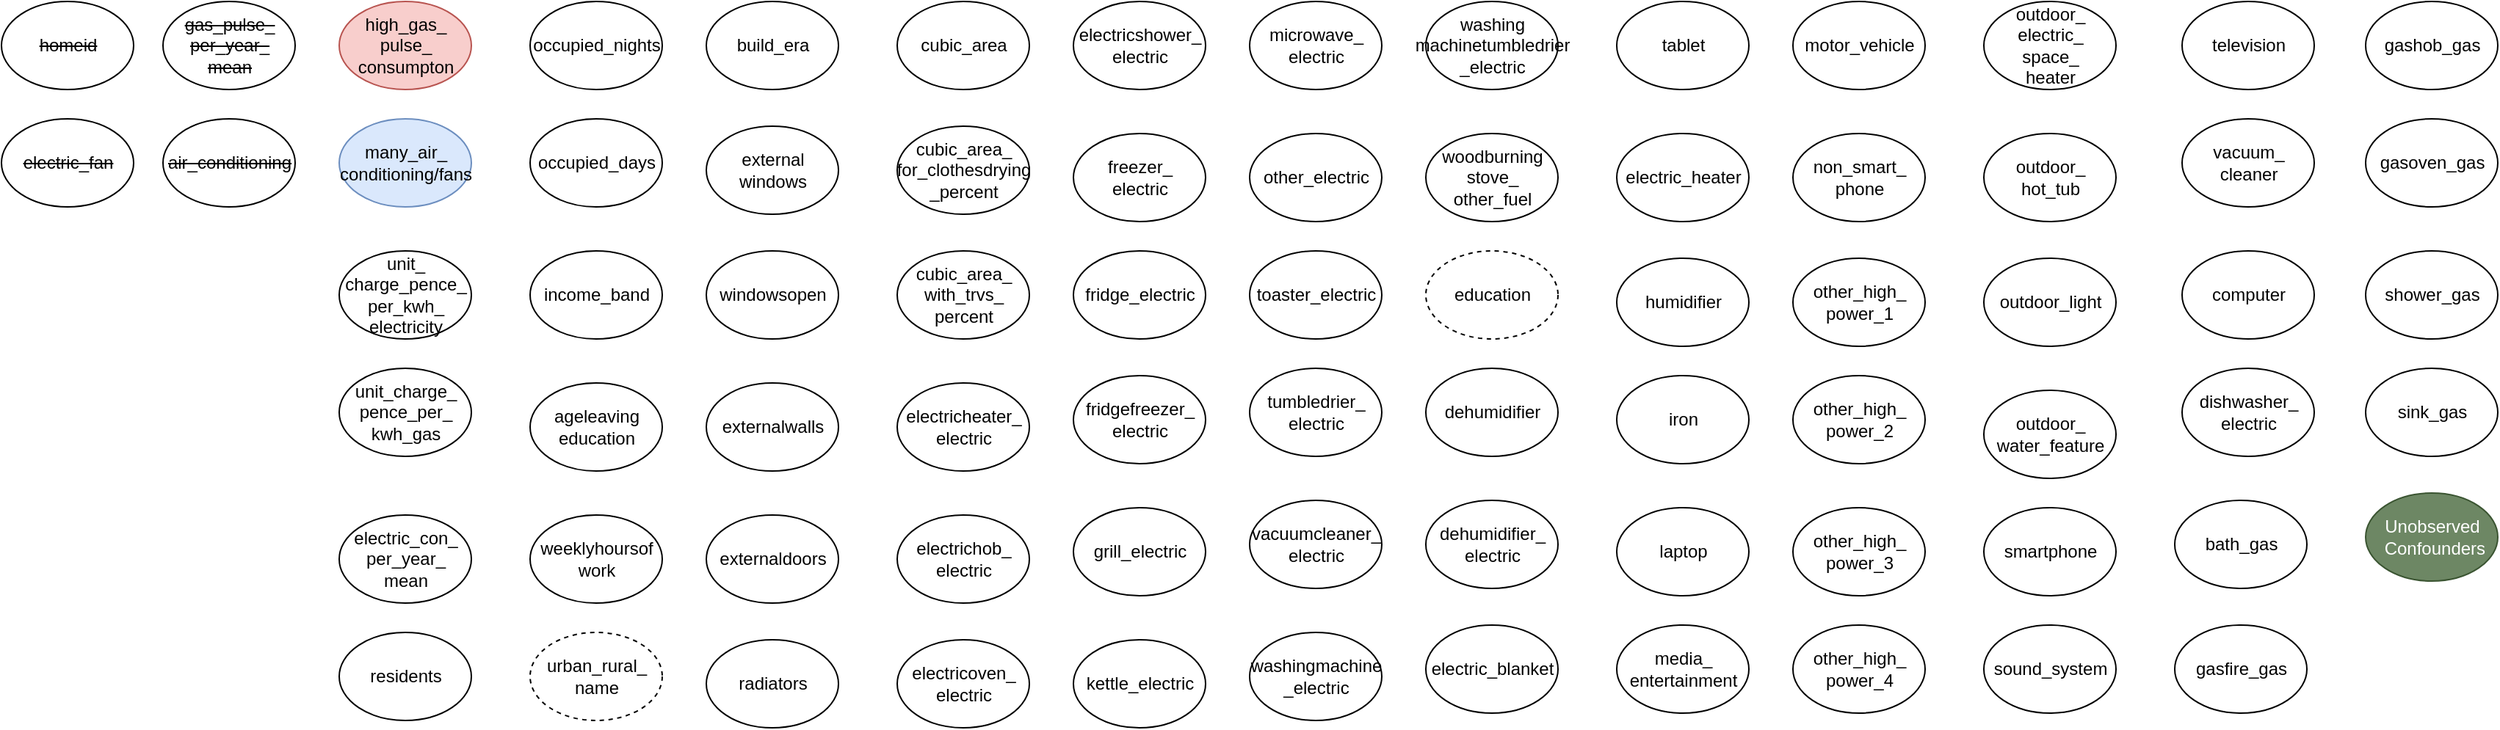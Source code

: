 <mxfile version="16.0.2" type="device" pages="2"><diagram id="edUaNYBjqw0dRM5WE8QL" name="Page-1"><mxGraphModel dx="1718" dy="553" grid="1" gridSize="10" guides="1" tooltips="1" connect="1" arrows="1" fold="1" page="1" pageScale="1" pageWidth="850" pageHeight="1100" math="0" shadow="0"><root><mxCell id="0"/><mxCell id="1" parent="0"/><mxCell id="qiOINa25vJbCKEWT8A0o-1" value="&lt;strike&gt;homeid&lt;/strike&gt;" style="ellipse;html=1;shadow=0;sketch=0;overflow=visible;" parent="1" vertex="1"><mxGeometry x="-210" y="20" width="90" height="60" as="geometry"/></mxCell><mxCell id="qiOINa25vJbCKEWT8A0o-2" value="residents" style="ellipse;html=1;shadow=0;sketch=0;overflow=visible;" parent="1" vertex="1"><mxGeometry x="20" y="450" width="90" height="60" as="geometry"/></mxCell><mxCell id="qiOINa25vJbCKEWT8A0o-3" value="income_band" style="ellipse;html=1;shadow=0;sketch=0;overflow=visible;" parent="1" vertex="1"><mxGeometry x="150" y="190" width="90" height="60" as="geometry"/></mxCell><mxCell id="qiOINa25vJbCKEWT8A0o-4" value="urban_rural_&lt;br&gt;name" style="ellipse;html=1;shadow=0;sketch=0;overflow=visible;dashed=1;" parent="1" vertex="1"><mxGeometry x="150" y="450" width="90" height="60" as="geometry"/></mxCell><mxCell id="qiOINa25vJbCKEWT8A0o-5" value="build_era" style="ellipse;html=1;shadow=0;sketch=0;overflow=visible;" parent="1" vertex="1"><mxGeometry x="270" y="20" width="90" height="60" as="geometry"/></mxCell><mxCell id="qiOINa25vJbCKEWT8A0o-6" value="occupied_days" style="ellipse;html=1;shadow=0;sketch=0;overflow=visible;" parent="1" vertex="1"><mxGeometry x="150" y="100" width="90" height="60" as="geometry"/></mxCell><mxCell id="qiOINa25vJbCKEWT8A0o-7" value="occupied_nights" style="ellipse;html=1;shadow=0;sketch=0;overflow=visible;" parent="1" vertex="1"><mxGeometry x="150" y="20" width="90" height="60" as="geometry"/></mxCell><mxCell id="qiOINa25vJbCKEWT8A0o-8" value="weeklyhoursof&lt;br&gt;work" style="ellipse;html=1;shadow=0;sketch=0;overflow=visible;" parent="1" vertex="1"><mxGeometry x="150" y="370" width="90" height="60" as="geometry"/></mxCell><mxCell id="qiOINa25vJbCKEWT8A0o-9" value="education" style="ellipse;html=1;shadow=0;sketch=0;overflow=visible;dashed=1;" parent="1" vertex="1"><mxGeometry x="760" y="190" width="90" height="60" as="geometry"/></mxCell><mxCell id="qiOINa25vJbCKEWT8A0o-10" value="ageleaving&lt;br&gt;education" style="ellipse;html=1;shadow=0;sketch=0;overflow=visible;" parent="1" vertex="1"><mxGeometry x="150" y="280" width="90" height="60" as="geometry"/></mxCell><mxCell id="qiOINa25vJbCKEWT8A0o-11" value="external&lt;br&gt;windows" style="ellipse;html=1;shadow=0;sketch=0;overflow=visible;" parent="1" vertex="1"><mxGeometry x="270" y="105" width="90" height="60" as="geometry"/></mxCell><mxCell id="qiOINa25vJbCKEWT8A0o-12" value="externalwalls" style="ellipse;html=1;shadow=0;sketch=0;overflow=visible;" parent="1" vertex="1"><mxGeometry x="270" y="280" width="90" height="60" as="geometry"/></mxCell><mxCell id="qiOINa25vJbCKEWT8A0o-13" value="cubic_area" style="ellipse;html=1;shadow=0;sketch=0;overflow=visible;" parent="1" vertex="1"><mxGeometry x="400" y="20" width="90" height="60" as="geometry"/></mxCell><mxCell id="qiOINa25vJbCKEWT8A0o-14" value="radiators" style="ellipse;html=1;shadow=0;sketch=0;overflow=visible;" parent="1" vertex="1"><mxGeometry x="270" y="455" width="90" height="60" as="geometry"/></mxCell><mxCell id="qiOINa25vJbCKEWT8A0o-17" value="dehumidifier" style="ellipse;html=1;shadow=0;sketch=0;overflow=visible;" parent="1" vertex="1"><mxGeometry x="760" y="270" width="90" height="60" as="geometry"/></mxCell><mxCell id="qiOINa25vJbCKEWT8A0o-18" value="dishwasher_&lt;br&gt;electric" style="ellipse;html=1;shadow=0;sketch=0;overflow=visible;" parent="1" vertex="1"><mxGeometry x="1275" y="270" width="90" height="60" as="geometry"/></mxCell><mxCell id="qiOINa25vJbCKEWT8A0o-19" value="electricheater_&lt;br&gt;electric" style="ellipse;html=1;shadow=0;sketch=0;overflow=visible;" parent="1" vertex="1"><mxGeometry x="400" y="280" width="90" height="60" as="geometry"/></mxCell><mxCell id="qiOINa25vJbCKEWT8A0o-20" value="electrichob_&lt;br&gt;electric" style="ellipse;html=1;shadow=0;sketch=0;overflow=visible;" parent="1" vertex="1"><mxGeometry x="400" y="370" width="90" height="60" as="geometry"/></mxCell><mxCell id="qiOINa25vJbCKEWT8A0o-21" value="electricoven_&lt;br&gt;electric" style="ellipse;html=1;shadow=0;sketch=0;overflow=visible;" parent="1" vertex="1"><mxGeometry x="400" y="455" width="90" height="60" as="geometry"/></mxCell><mxCell id="qiOINa25vJbCKEWT8A0o-22" value="electricshower_&lt;br&gt;electric" style="ellipse;html=1;shadow=0;sketch=0;overflow=visible;" parent="1" vertex="1"><mxGeometry x="520" y="20" width="90" height="60" as="geometry"/></mxCell><mxCell id="qiOINa25vJbCKEWT8A0o-23" value="freezer_&lt;br&gt;electric" style="ellipse;html=1;shadow=0;sketch=0;overflow=visible;" parent="1" vertex="1"><mxGeometry x="520" y="110" width="90" height="60" as="geometry"/></mxCell><mxCell id="qiOINa25vJbCKEWT8A0o-24" value="fridge_electric" style="ellipse;html=1;shadow=0;sketch=0;overflow=visible;" parent="1" vertex="1"><mxGeometry x="520" y="190" width="90" height="60" as="geometry"/></mxCell><mxCell id="qiOINa25vJbCKEWT8A0o-27" value="fridgefreezer_&lt;br&gt;electric" style="ellipse;html=1;shadow=0;sketch=0;overflow=visible;" parent="1" vertex="1"><mxGeometry x="520" y="275" width="90" height="60" as="geometry"/></mxCell><mxCell id="qiOINa25vJbCKEWT8A0o-28" value="grill_electric" style="ellipse;html=1;shadow=0;sketch=0;overflow=visible;" parent="1" vertex="1"><mxGeometry x="520" y="365" width="90" height="60" as="geometry"/></mxCell><mxCell id="qiOINa25vJbCKEWT8A0o-29" value="kettle_electric" style="ellipse;html=1;shadow=0;sketch=0;overflow=visible;" parent="1" vertex="1"><mxGeometry x="520" y="455" width="90" height="60" as="geometry"/></mxCell><mxCell id="qiOINa25vJbCKEWT8A0o-30" value="other_high_&lt;br&gt;power_4" style="ellipse;html=1;shadow=0;sketch=0;overflow=visible;" parent="1" vertex="1"><mxGeometry x="1010" y="445" width="90" height="60" as="geometry"/></mxCell><mxCell id="qiOINa25vJbCKEWT8A0o-31" value="laptop" style="ellipse;html=1;shadow=0;sketch=0;overflow=visible;" parent="1" vertex="1"><mxGeometry x="890" y="365" width="90" height="60" as="geometry"/></mxCell><mxCell id="qiOINa25vJbCKEWT8A0o-32" value="other_high_&lt;br&gt;power_2" style="ellipse;html=1;shadow=0;sketch=0;overflow=visible;" parent="1" vertex="1"><mxGeometry x="1010" y="275" width="90" height="60" as="geometry"/></mxCell><mxCell id="qiOINa25vJbCKEWT8A0o-33" value="humidifier" style="ellipse;html=1;shadow=0;sketch=0;overflow=visible;" parent="1" vertex="1"><mxGeometry x="890" y="195" width="90" height="60" as="geometry"/></mxCell><mxCell id="qiOINa25vJbCKEWT8A0o-34" value="computer" style="ellipse;html=1;shadow=0;sketch=0;overflow=visible;" parent="1" vertex="1"><mxGeometry x="1275" y="190" width="90" height="60" as="geometry"/></mxCell><mxCell id="qiOINa25vJbCKEWT8A0o-35" value="dehumidifier_&lt;br&gt;electric" style="ellipse;html=1;shadow=0;sketch=0;overflow=visible;" parent="1" vertex="1"><mxGeometry x="760" y="360" width="90" height="60" as="geometry"/></mxCell><mxCell id="qiOINa25vJbCKEWT8A0o-36" value="iron" style="ellipse;html=1;shadow=0;sketch=0;overflow=visible;" parent="1" vertex="1"><mxGeometry x="890" y="275" width="90" height="60" as="geometry"/></mxCell><mxCell id="qiOINa25vJbCKEWT8A0o-37" value="electric_heater" style="ellipse;html=1;shadow=0;sketch=0;overflow=visible;" parent="1" vertex="1"><mxGeometry x="890" y="110" width="90" height="60" as="geometry"/></mxCell><mxCell id="qiOINa25vJbCKEWT8A0o-38" value="tumbledrier_&lt;br&gt;electric" style="ellipse;html=1;shadow=0;sketch=0;overflow=visible;" parent="1" vertex="1"><mxGeometry x="640" y="270" width="90" height="60" as="geometry"/></mxCell><mxCell id="qiOINa25vJbCKEWT8A0o-39" value="vacuumcleaner_&lt;br&gt;electric" style="ellipse;html=1;shadow=0;sketch=0;overflow=visible;" parent="1" vertex="1"><mxGeometry x="640" y="360" width="90" height="60" as="geometry"/></mxCell><mxCell id="qiOINa25vJbCKEWT8A0o-40" value="&lt;strike&gt;electric_fan&lt;/strike&gt;" style="ellipse;html=1;shadow=0;sketch=0;overflow=visible;" parent="1" vertex="1"><mxGeometry x="-210" y="100" width="90" height="60" as="geometry"/></mxCell><mxCell id="qiOINa25vJbCKEWT8A0o-41" value="&lt;strike&gt;air_conditioning&lt;/strike&gt;" style="ellipse;html=1;shadow=0;sketch=0;overflow=visible;" parent="1" vertex="1"><mxGeometry x="-100" y="100" width="90" height="60" as="geometry"/></mxCell><mxCell id="qiOINa25vJbCKEWT8A0o-42" value="woodburning&lt;br&gt;stove_&lt;br&gt;other_fuel" style="ellipse;html=1;shadow=0;sketch=0;overflow=visible;" parent="1" vertex="1"><mxGeometry x="760" y="110" width="90" height="60" as="geometry"/></mxCell><mxCell id="qiOINa25vJbCKEWT8A0o-43" value="electric_blanket" style="ellipse;html=1;shadow=0;sketch=0;overflow=visible;" parent="1" vertex="1"><mxGeometry x="760" y="445" width="90" height="60" as="geometry"/></mxCell><mxCell id="qiOINa25vJbCKEWT8A0o-44" value="outdoor_light" style="ellipse;html=1;shadow=0;sketch=0;overflow=visible;" parent="1" vertex="1"><mxGeometry x="1140" y="195" width="90" height="60" as="geometry"/></mxCell><mxCell id="qiOINa25vJbCKEWT8A0o-45" value="washingmachine&lt;br&gt;_electric" style="ellipse;html=1;shadow=0;sketch=0;overflow=visible;" parent="1" vertex="1"><mxGeometry x="640" y="450" width="90" height="60" as="geometry"/></mxCell><mxCell id="qiOINa25vJbCKEWT8A0o-46" value="microwave_&lt;br&gt;electric" style="ellipse;html=1;shadow=0;sketch=0;overflow=visible;" parent="1" vertex="1"><mxGeometry x="640" y="20" width="90" height="60" as="geometry"/></mxCell><mxCell id="qiOINa25vJbCKEWT8A0o-47" value="outdoor_&lt;br&gt;electric_&lt;br&gt;space_&lt;br&gt;heater" style="ellipse;html=1;shadow=0;sketch=0;overflow=visible;" parent="1" vertex="1"><mxGeometry x="1140" y="20" width="90" height="60" as="geometry"/></mxCell><mxCell id="qiOINa25vJbCKEWT8A0o-49" value="outdoor_&lt;br&gt;hot_tub" style="ellipse;html=1;shadow=0;sketch=0;overflow=visible;" parent="1" vertex="1"><mxGeometry x="1140" y="110" width="90" height="60" as="geometry"/></mxCell><mxCell id="qiOINa25vJbCKEWT8A0o-50" value="outdoor_&lt;br&gt;water_feature" style="ellipse;html=1;shadow=0;sketch=0;overflow=visible;" parent="1" vertex="1"><mxGeometry x="1140" y="285" width="90" height="60" as="geometry"/></mxCell><mxCell id="qiOINa25vJbCKEWT8A0o-51" value="externaldoors" style="ellipse;html=1;shadow=0;sketch=0;overflow=visible;" parent="1" vertex="1"><mxGeometry x="270" y="370" width="90" height="60" as="geometry"/></mxCell><mxCell id="qiOINa25vJbCKEWT8A0o-53" value="many_air_&lt;br&gt;conditioning/fans" style="ellipse;html=1;shadow=0;sketch=0;overflow=visible;fillColor=#dae8fc;strokeColor=#6c8ebf;" parent="1" vertex="1"><mxGeometry x="20" y="100" width="90" height="60" as="geometry"/></mxCell><mxCell id="qiOINa25vJbCKEWT8A0o-54" value="electric_con_&lt;br&gt;per_year_&lt;br&gt;mean" style="ellipse;html=1;shadow=0;sketch=0;overflow=visible;" parent="1" vertex="1"><mxGeometry x="20" y="370" width="90" height="60" as="geometry"/></mxCell><mxCell id="qiOINa25vJbCKEWT8A0o-55" value="unit_&lt;br&gt;charge_pence_&lt;br&gt;per_kwh_&lt;br&gt;electricity" style="ellipse;html=1;shadow=0;sketch=0;overflow=visible;" parent="1" vertex="1"><mxGeometry x="20" y="190" width="90" height="60" as="geometry"/></mxCell><mxCell id="qiOINa25vJbCKEWT8A0o-56" value="vacuum_&lt;br&gt;cleaner" style="ellipse;html=1;shadow=0;sketch=0;overflow=visible;" parent="1" vertex="1"><mxGeometry x="1275" y="100" width="90" height="60" as="geometry"/></mxCell><mxCell id="qiOINa25vJbCKEWT8A0o-57" value="television" style="ellipse;html=1;shadow=0;sketch=0;overflow=visible;" parent="1" vertex="1"><mxGeometry x="1275" y="20" width="90" height="60" as="geometry"/></mxCell><mxCell id="qiOINa25vJbCKEWT8A0o-58" value="tablet" style="ellipse;html=1;shadow=0;sketch=0;overflow=visible;" parent="1" vertex="1"><mxGeometry x="890" y="20" width="90" height="60" as="geometry"/></mxCell><mxCell id="qiOINa25vJbCKEWT8A0o-59" value="sound_system" style="ellipse;html=1;shadow=0;sketch=0;overflow=visible;" parent="1" vertex="1"><mxGeometry x="1140" y="445" width="90" height="60" as="geometry"/></mxCell><mxCell id="qiOINa25vJbCKEWT8A0o-60" value="smartphone" style="ellipse;html=1;shadow=0;sketch=0;overflow=visible;" parent="1" vertex="1"><mxGeometry x="1140" y="365" width="90" height="60" as="geometry"/></mxCell><mxCell id="qiOINa25vJbCKEWT8A0o-61" value="other_high_&lt;br&gt;power_1" style="ellipse;html=1;shadow=0;sketch=0;overflow=visible;" parent="1" vertex="1"><mxGeometry x="1010" y="195" width="90" height="60" as="geometry"/></mxCell><mxCell id="qiOINa25vJbCKEWT8A0o-62" value="non_smart_&lt;br&gt;phone" style="ellipse;html=1;shadow=0;sketch=0;overflow=visible;" parent="1" vertex="1"><mxGeometry x="1010" y="110" width="90" height="60" as="geometry"/></mxCell><mxCell id="qiOINa25vJbCKEWT8A0o-63" value="motor_vehicle" style="ellipse;html=1;shadow=0;sketch=0;overflow=visible;" parent="1" vertex="1"><mxGeometry x="1010" y="20" width="90" height="60" as="geometry"/></mxCell><mxCell id="qiOINa25vJbCKEWT8A0o-64" value="media_&lt;br&gt;entertainment" style="ellipse;html=1;shadow=0;sketch=0;overflow=visible;" parent="1" vertex="1"><mxGeometry x="890" y="445" width="90" height="60" as="geometry"/></mxCell><mxCell id="qiOINa25vJbCKEWT8A0o-65" value="other_high_&lt;br&gt;power_3" style="ellipse;html=1;shadow=0;sketch=0;overflow=visible;" parent="1" vertex="1"><mxGeometry x="1010" y="365" width="90" height="60" as="geometry"/></mxCell><mxCell id="qiOINa25vJbCKEWT8A0o-66" value="washing&lt;br&gt;machinetumbledrier&lt;br&gt;_electric" style="ellipse;html=1;shadow=0;sketch=0;overflow=visible;" parent="1" vertex="1"><mxGeometry x="760" y="20" width="90" height="60" as="geometry"/></mxCell><mxCell id="qiOINa25vJbCKEWT8A0o-69" value="other_electric" style="ellipse;html=1;shadow=0;sketch=0;overflow=visible;" parent="1" vertex="1"><mxGeometry x="640" y="110" width="90" height="60" as="geometry"/></mxCell><mxCell id="qiOINa25vJbCKEWT8A0o-70" value="toaster_electric" style="ellipse;html=1;shadow=0;sketch=0;overflow=visible;" parent="1" vertex="1"><mxGeometry x="640" y="190" width="90" height="60" as="geometry"/></mxCell><mxCell id="nd_E52OTS7fLBENPmow7-1" value="windowsopen" style="ellipse;html=1;shadow=0;sketch=0;overflow=visible;" parent="1" vertex="1"><mxGeometry x="270" y="190" width="90" height="60" as="geometry"/></mxCell><mxCell id="Ex1pqcBfwxGxyvgAgBSZ-1" value="Unobserved&lt;br&gt;&amp;nbsp;Confounders" style="ellipse;html=1;shadow=0;sketch=0;overflow=visible;fillColor=#6d8764;strokeColor=#3A5431;fontColor=#ffffff;" parent="1" vertex="1"><mxGeometry x="1400" y="355" width="90" height="60" as="geometry"/></mxCell><mxCell id="wyto_pDlmpdzglWy7c0M-1" value="unit_charge_&lt;br&gt;pence_per_&lt;br&gt;kwh_gas" style="ellipse;html=1;shadow=0;sketch=0;overflow=visible;" parent="1" vertex="1"><mxGeometry x="20" y="270" width="90" height="60" as="geometry"/></mxCell><mxCell id="wyto_pDlmpdzglWy7c0M-2" value="&lt;strike&gt;gas_pulse_&lt;br&gt;per_year_&lt;br&gt;mean&lt;/strike&gt;" style="ellipse;html=1;shadow=0;sketch=0;overflow=visible;" parent="1" vertex="1"><mxGeometry x="-100" y="20" width="90" height="60" as="geometry"/></mxCell><mxCell id="mq9lu98zbAPp0on9q5vm-1" value="bath_gas" style="ellipse;html=1;shadow=0;sketch=0;overflow=visible;" parent="1" vertex="1"><mxGeometry x="1270" y="360" width="90" height="60" as="geometry"/></mxCell><mxCell id="SPpdl9W68YSb0y2mEftB-1" value="gasfire_gas" style="ellipse;html=1;shadow=0;sketch=0;overflow=visible;" parent="1" vertex="1"><mxGeometry x="1270" y="445" width="90" height="60" as="geometry"/></mxCell><mxCell id="E5UHx2ixI7yXPAj_zhL9-1" value="gashob_gas" style="ellipse;html=1;shadow=0;sketch=0;overflow=visible;" parent="1" vertex="1"><mxGeometry x="1400" y="20" width="90" height="60" as="geometry"/></mxCell><mxCell id="3OABb6FPv9xkGm5orpx6-2" value="gasoven_gas" style="ellipse;html=1;shadow=0;sketch=0;overflow=visible;" parent="1" vertex="1"><mxGeometry x="1400" y="100" width="90" height="60" as="geometry"/></mxCell><mxCell id="HAHCza41n3Pe5kepCpij-2" value="shower_gas" style="ellipse;html=1;shadow=0;sketch=0;overflow=visible;" parent="1" vertex="1"><mxGeometry x="1400" y="190" width="90" height="60" as="geometry"/></mxCell><mxCell id="GNpqclheU6RUElxUGXCw-2" value="sink_gas" style="ellipse;html=1;shadow=0;sketch=0;overflow=visible;" parent="1" vertex="1"><mxGeometry x="1400" y="270" width="90" height="60" as="geometry"/></mxCell><mxCell id="j5HNoAOjE_U6YW0erB_4-1" value="high_gas_&lt;br&gt;pulse_&lt;br&gt;consumpton" style="ellipse;html=1;shadow=0;sketch=0;overflow=visible;fillColor=#f8cecc;strokeColor=#b85450;" parent="1" vertex="1"><mxGeometry x="20" y="20" width="90" height="60" as="geometry"/></mxCell><mxCell id="cDyawyei11hCO-hcAJ-Y-3" value="cubic_area_&lt;br&gt;for_clothesdrying&lt;br&gt;_percent" style="ellipse;html=1;shadow=0;sketch=0;overflow=visible;" parent="1" vertex="1"><mxGeometry x="400" y="105" width="90" height="60" as="geometry"/></mxCell><mxCell id="cDyawyei11hCO-hcAJ-Y-4" value="cubic_area_&lt;br&gt;with_trvs_&lt;br&gt;percent" style="ellipse;html=1;shadow=0;sketch=0;overflow=visible;" parent="1" vertex="1"><mxGeometry x="400" y="190" width="90" height="60" as="geometry"/></mxCell></root></mxGraphModel></diagram><diagram id="cumdpfXdWdi9NEsijJX7" name="Page-2"><mxGraphModel dx="1718" dy="1653" grid="1" gridSize="10" guides="1" tooltips="1" connect="1" arrows="1" fold="1" page="1" pageScale="1" pageWidth="850" pageHeight="1100" math="0" shadow="0"><root><mxCell id="NrBDsHQqOWUDvbf6_TxT-0"/><mxCell id="NrBDsHQqOWUDvbf6_TxT-1" parent="NrBDsHQqOWUDvbf6_TxT-0"/><mxCell id="CEvtgfHTPDWrxMzGMG3a-0" value="income_band" style="ellipse;html=1;shadow=0;sketch=0;overflow=visible;" parent="NrBDsHQqOWUDvbf6_TxT-1" vertex="1"><mxGeometry x="210" y="60" width="90" height="60" as="geometry"/></mxCell><mxCell id="CEvtgfHTPDWrxMzGMG3a-1" value="" style="endArrow=classic;html=1;rounded=0;startArrow=none;" parent="NrBDsHQqOWUDvbf6_TxT-1" source="CEvtgfHTPDWrxMzGMG3a-243" target="CEvtgfHTPDWrxMzGMG3a-238" edge="1"><mxGeometry width="50" height="50" relative="1" as="geometry"><mxPoint x="50" y="160" as="sourcePoint"/><mxPoint x="100" y="110" as="targetPoint"/></mxGeometry></mxCell><mxCell id="CEvtgfHTPDWrxMzGMG3a-2" value="residents" style="ellipse;html=1;shadow=0;sketch=0;overflow=visible;" parent="NrBDsHQqOWUDvbf6_TxT-1" vertex="1"><mxGeometry x="340" y="-1010" width="90" height="60" as="geometry"/></mxCell><mxCell id="CEvtgfHTPDWrxMzGMG3a-3" value="" style="endArrow=classic;html=1;rounded=0;" parent="NrBDsHQqOWUDvbf6_TxT-1" source="CEvtgfHTPDWrxMzGMG3a-0" target="CEvtgfHTPDWrxMzGMG3a-2" edge="1"><mxGeometry width="50" height="50" relative="1" as="geometry"><mxPoint x="278.978" y="80.066" as="sourcePoint"/><mxPoint x="383.002" y="-950.067" as="targetPoint"/></mxGeometry></mxCell><mxCell id="CEvtgfHTPDWrxMzGMG3a-4" value="urban_rural_&lt;br&gt;name" style="ellipse;html=1;shadow=0;sketch=0;overflow=visible;dashed=1;" parent="NrBDsHQqOWUDvbf6_TxT-1" vertex="1"><mxGeometry x="-60" y="90" width="90" height="60" as="geometry"/></mxCell><mxCell id="CEvtgfHTPDWrxMzGMG3a-5" value="" style="endArrow=classic;html=1;rounded=0;" parent="NrBDsHQqOWUDvbf6_TxT-1" source="CEvtgfHTPDWrxMzGMG3a-0" target="CEvtgfHTPDWrxMzGMG3a-4" edge="1"><mxGeometry width="50" height="50" relative="1" as="geometry"><mxPoint x="170" y="280" as="sourcePoint"/><mxPoint x="220" y="230" as="targetPoint"/></mxGeometry></mxCell><mxCell id="CEvtgfHTPDWrxMzGMG3a-6" value="build_era" style="ellipse;html=1;shadow=0;sketch=0;overflow=visible;" parent="NrBDsHQqOWUDvbf6_TxT-1" vertex="1"><mxGeometry x="-425" y="340" width="90" height="60" as="geometry"/></mxCell><mxCell id="CEvtgfHTPDWrxMzGMG3a-7" value="" style="endArrow=classic;html=1;rounded=0;" parent="NrBDsHQqOWUDvbf6_TxT-1" source="CEvtgfHTPDWrxMzGMG3a-0" target="CEvtgfHTPDWrxMzGMG3a-6" edge="1"><mxGeometry width="50" height="50" relative="1" as="geometry"><mxPoint x="170" y="280" as="sourcePoint"/><mxPoint x="220" y="230" as="targetPoint"/></mxGeometry></mxCell><mxCell id="CEvtgfHTPDWrxMzGMG3a-8" value="occupied_days" style="ellipse;html=1;shadow=0;sketch=0;overflow=visible;" parent="NrBDsHQqOWUDvbf6_TxT-1" vertex="1"><mxGeometry x="410" y="120" width="90" height="60" as="geometry"/></mxCell><mxCell id="CEvtgfHTPDWrxMzGMG3a-9" value="" style="endArrow=classic;html=1;rounded=0;" parent="NrBDsHQqOWUDvbf6_TxT-1" source="CEvtgfHTPDWrxMzGMG3a-8" target="CEvtgfHTPDWrxMzGMG3a-238" edge="1"><mxGeometry width="50" height="50" relative="1" as="geometry"><mxPoint x="170" y="280" as="sourcePoint"/><mxPoint x="220" y="230" as="targetPoint"/></mxGeometry></mxCell><mxCell id="CEvtgfHTPDWrxMzGMG3a-10" value="" style="endArrow=classic;html=1;rounded=0;" parent="NrBDsHQqOWUDvbf6_TxT-1" source="CEvtgfHTPDWrxMzGMG3a-2" target="CEvtgfHTPDWrxMzGMG3a-8" edge="1"><mxGeometry width="50" height="50" relative="1" as="geometry"><mxPoint x="170" y="280" as="sourcePoint"/><mxPoint x="220" y="230" as="targetPoint"/></mxGeometry></mxCell><mxCell id="CEvtgfHTPDWrxMzGMG3a-11" value="" style="endArrow=classic;html=1;rounded=0;" parent="NrBDsHQqOWUDvbf6_TxT-1" source="CEvtgfHTPDWrxMzGMG3a-6" target="CEvtgfHTPDWrxMzGMG3a-238" edge="1"><mxGeometry width="50" height="50" relative="1" as="geometry"><mxPoint x="170" y="280" as="sourcePoint"/><mxPoint x="220" y="230" as="targetPoint"/></mxGeometry></mxCell><mxCell id="CEvtgfHTPDWrxMzGMG3a-12" value="occupied_nights" style="ellipse;html=1;shadow=0;sketch=0;overflow=visible;" parent="NrBDsHQqOWUDvbf6_TxT-1" vertex="1"><mxGeometry x="560" y="140" width="90" height="60" as="geometry"/></mxCell><mxCell id="CEvtgfHTPDWrxMzGMG3a-13" value="" style="endArrow=classic;html=1;rounded=0;" parent="NrBDsHQqOWUDvbf6_TxT-1" source="CEvtgfHTPDWrxMzGMG3a-12" target="CEvtgfHTPDWrxMzGMG3a-238" edge="1"><mxGeometry width="50" height="50" relative="1" as="geometry"><mxPoint x="470" y="280" as="sourcePoint"/><mxPoint x="520" y="230" as="targetPoint"/></mxGeometry></mxCell><mxCell id="CEvtgfHTPDWrxMzGMG3a-14" value="" style="endArrow=classic;html=1;rounded=0;" parent="NrBDsHQqOWUDvbf6_TxT-1" source="CEvtgfHTPDWrxMzGMG3a-2" target="CEvtgfHTPDWrxMzGMG3a-12" edge="1"><mxGeometry width="50" height="50" relative="1" as="geometry"><mxPoint x="280" y="280" as="sourcePoint"/><mxPoint x="330" y="230" as="targetPoint"/></mxGeometry></mxCell><mxCell id="CEvtgfHTPDWrxMzGMG3a-15" value="weeklyhoursof&lt;br&gt;work" style="ellipse;html=1;shadow=0;sketch=0;overflow=visible;" parent="NrBDsHQqOWUDvbf6_TxT-1" vertex="1"><mxGeometry x="790" y="180" width="90" height="60" as="geometry"/></mxCell><mxCell id="CEvtgfHTPDWrxMzGMG3a-16" value="" style="endArrow=classic;html=1;rounded=0;" parent="NrBDsHQqOWUDvbf6_TxT-1" source="CEvtgfHTPDWrxMzGMG3a-2" target="CEvtgfHTPDWrxMzGMG3a-15" edge="1"><mxGeometry width="50" height="50" relative="1" as="geometry"><mxPoint x="320" y="230" as="sourcePoint"/><mxPoint x="370" y="180" as="targetPoint"/></mxGeometry></mxCell><mxCell id="CEvtgfHTPDWrxMzGMG3a-17" value="" style="endArrow=classic;html=1;rounded=0;" parent="NrBDsHQqOWUDvbf6_TxT-1" source="CEvtgfHTPDWrxMzGMG3a-15" target="CEvtgfHTPDWrxMzGMG3a-238" edge="1"><mxGeometry width="50" height="50" relative="1" as="geometry"><mxPoint x="320" y="230" as="sourcePoint"/><mxPoint x="370" y="180" as="targetPoint"/></mxGeometry></mxCell><mxCell id="CEvtgfHTPDWrxMzGMG3a-18" value="education" style="ellipse;html=1;shadow=0;sketch=0;overflow=visible;dashed=1;" parent="NrBDsHQqOWUDvbf6_TxT-1" vertex="1"><mxGeometry x="30" y="-290" width="90" height="60" as="geometry"/></mxCell><mxCell id="CEvtgfHTPDWrxMzGMG3a-19" value="" style="endArrow=classic;html=1;rounded=0;" parent="NrBDsHQqOWUDvbf6_TxT-1" source="CEvtgfHTPDWrxMzGMG3a-18" target="CEvtgfHTPDWrxMzGMG3a-0" edge="1"><mxGeometry width="50" height="50" relative="1" as="geometry"><mxPoint x="320" y="230" as="sourcePoint"/><mxPoint x="370" y="180" as="targetPoint"/></mxGeometry></mxCell><mxCell id="CEvtgfHTPDWrxMzGMG3a-20" value="ageleaving&lt;br&gt;education" style="ellipse;html=1;shadow=0;sketch=0;overflow=visible;" parent="NrBDsHQqOWUDvbf6_TxT-1" vertex="1"><mxGeometry x="-360" y="-60" width="90" height="60" as="geometry"/></mxCell><mxCell id="CEvtgfHTPDWrxMzGMG3a-21" value="" style="endArrow=classic;html=1;rounded=0;" parent="NrBDsHQqOWUDvbf6_TxT-1" source="CEvtgfHTPDWrxMzGMG3a-20" target="CEvtgfHTPDWrxMzGMG3a-0" edge="1"><mxGeometry width="50" height="50" relative="1" as="geometry"><mxPoint x="320" y="230" as="sourcePoint"/><mxPoint x="370" y="180" as="targetPoint"/></mxGeometry></mxCell><mxCell id="CEvtgfHTPDWrxMzGMG3a-22" value="" style="endArrow=classic;html=1;rounded=0;" parent="NrBDsHQqOWUDvbf6_TxT-1" source="CEvtgfHTPDWrxMzGMG3a-18" target="CEvtgfHTPDWrxMzGMG3a-20" edge="1"><mxGeometry width="50" height="50" relative="1" as="geometry"><mxPoint x="320" y="230" as="sourcePoint"/><mxPoint x="370" y="180" as="targetPoint"/></mxGeometry></mxCell><mxCell id="CEvtgfHTPDWrxMzGMG3a-23" value="" style="endArrow=classic;html=1;rounded=0;" parent="NrBDsHQqOWUDvbf6_TxT-1" source="CEvtgfHTPDWrxMzGMG3a-4" target="CEvtgfHTPDWrxMzGMG3a-6" edge="1"><mxGeometry width="50" height="50" relative="1" as="geometry"><mxPoint x="320" y="230" as="sourcePoint"/><mxPoint x="370" y="180" as="targetPoint"/></mxGeometry></mxCell><mxCell id="CEvtgfHTPDWrxMzGMG3a-24" value="" style="endArrow=classic;html=1;rounded=0;" parent="NrBDsHQqOWUDvbf6_TxT-1" source="CEvtgfHTPDWrxMzGMG3a-4" target="CEvtgfHTPDWrxMzGMG3a-317" edge="1"><mxGeometry width="50" height="50" relative="1" as="geometry"><mxPoint x="320" y="330" as="sourcePoint"/><mxPoint x="370" y="280" as="targetPoint"/></mxGeometry></mxCell><mxCell id="CEvtgfHTPDWrxMzGMG3a-25" value="" style="endArrow=classic;html=1;rounded=0;" parent="NrBDsHQqOWUDvbf6_TxT-1" source="CEvtgfHTPDWrxMzGMG3a-6" target="CEvtgfHTPDWrxMzGMG3a-317" edge="1"><mxGeometry width="50" height="50" relative="1" as="geometry"><mxPoint x="320" y="330" as="sourcePoint"/><mxPoint x="370" y="280" as="targetPoint"/></mxGeometry></mxCell><mxCell id="CEvtgfHTPDWrxMzGMG3a-26" value="" style="endArrow=classic;html=1;rounded=0;" parent="NrBDsHQqOWUDvbf6_TxT-1" source="CEvtgfHTPDWrxMzGMG3a-4" target="CEvtgfHTPDWrxMzGMG3a-350" edge="1"><mxGeometry width="50" height="50" relative="1" as="geometry"><mxPoint x="320" y="330" as="sourcePoint"/><mxPoint x="370" y="280" as="targetPoint"/></mxGeometry></mxCell><mxCell id="CEvtgfHTPDWrxMzGMG3a-27" value="" style="endArrow=classic;html=1;rounded=0;" parent="NrBDsHQqOWUDvbf6_TxT-1" source="CEvtgfHTPDWrxMzGMG3a-6" target="CEvtgfHTPDWrxMzGMG3a-350" edge="1"><mxGeometry width="50" height="50" relative="1" as="geometry"><mxPoint x="320" y="330" as="sourcePoint"/><mxPoint x="370" y="280" as="targetPoint"/></mxGeometry></mxCell><mxCell id="CEvtgfHTPDWrxMzGMG3a-28" value="" style="endArrow=classic;html=1;rounded=0;startArrow=none;" parent="NrBDsHQqOWUDvbf6_TxT-1" source="CEvtgfHTPDWrxMzGMG3a-301" target="CEvtgfHTPDWrxMzGMG3a-238" edge="1"><mxGeometry width="50" height="50" relative="1" as="geometry"><mxPoint x="320" y="330" as="sourcePoint"/><mxPoint x="370" y="280" as="targetPoint"/></mxGeometry></mxCell><mxCell id="CEvtgfHTPDWrxMzGMG3a-29" value="" style="endArrow=classic;html=1;rounded=0;" parent="NrBDsHQqOWUDvbf6_TxT-1" source="CEvtgfHTPDWrxMzGMG3a-4" target="CEvtgfHTPDWrxMzGMG3a-31" edge="1"><mxGeometry width="50" height="50" relative="1" as="geometry"><mxPoint x="320" y="330" as="sourcePoint"/><mxPoint x="370" y="280" as="targetPoint"/></mxGeometry></mxCell><mxCell id="CEvtgfHTPDWrxMzGMG3a-30" value="" style="endArrow=classic;html=1;rounded=0;" parent="NrBDsHQqOWUDvbf6_TxT-1" source="CEvtgfHTPDWrxMzGMG3a-6" target="CEvtgfHTPDWrxMzGMG3a-31" edge="1"><mxGeometry width="50" height="50" relative="1" as="geometry"><mxPoint x="320" y="330" as="sourcePoint"/><mxPoint x="370" y="280" as="targetPoint"/></mxGeometry></mxCell><mxCell id="CEvtgfHTPDWrxMzGMG3a-31" value="externalwalls" style="ellipse;html=1;shadow=0;sketch=0;overflow=visible;" parent="NrBDsHQqOWUDvbf6_TxT-1" vertex="1"><mxGeometry x="965" y="970" width="90" height="60" as="geometry"/></mxCell><mxCell id="CEvtgfHTPDWrxMzGMG3a-32" value="cubic_area" style="ellipse;html=1;shadow=0;sketch=0;overflow=visible;" parent="NrBDsHQqOWUDvbf6_TxT-1" vertex="1"><mxGeometry x="965" y="1090" width="90" height="60" as="geometry"/></mxCell><mxCell id="CEvtgfHTPDWrxMzGMG3a-33" value="" style="endArrow=classic;html=1;rounded=0;" parent="NrBDsHQqOWUDvbf6_TxT-1" source="CEvtgfHTPDWrxMzGMG3a-4" target="CEvtgfHTPDWrxMzGMG3a-32" edge="1"><mxGeometry width="50" height="50" relative="1" as="geometry"><mxPoint x="320" y="290" as="sourcePoint"/><mxPoint x="370" y="240" as="targetPoint"/></mxGeometry></mxCell><mxCell id="CEvtgfHTPDWrxMzGMG3a-34" value="" style="endArrow=classic;html=1;rounded=0;" parent="NrBDsHQqOWUDvbf6_TxT-1" source="CEvtgfHTPDWrxMzGMG3a-6" target="CEvtgfHTPDWrxMzGMG3a-32" edge="1"><mxGeometry width="50" height="50" relative="1" as="geometry"><mxPoint x="320" y="290" as="sourcePoint"/><mxPoint x="370" y="240" as="targetPoint"/></mxGeometry></mxCell><mxCell id="CEvtgfHTPDWrxMzGMG3a-35" value="radiators" style="ellipse;html=1;shadow=0;sketch=0;overflow=visible;" parent="NrBDsHQqOWUDvbf6_TxT-1" vertex="1"><mxGeometry x="320" y="640" width="90" height="60" as="geometry"/></mxCell><mxCell id="CEvtgfHTPDWrxMzGMG3a-36" value="" style="endArrow=classic;html=1;rounded=0;" parent="NrBDsHQqOWUDvbf6_TxT-1" source="CEvtgfHTPDWrxMzGMG3a-4" target="CEvtgfHTPDWrxMzGMG3a-35" edge="1"><mxGeometry width="50" height="50" relative="1" as="geometry"><mxPoint x="320" y="510" as="sourcePoint"/><mxPoint x="370" y="460" as="targetPoint"/></mxGeometry></mxCell><mxCell id="CEvtgfHTPDWrxMzGMG3a-37" value="" style="endArrow=classic;html=1;rounded=0;" parent="NrBDsHQqOWUDvbf6_TxT-1" source="CEvtgfHTPDWrxMzGMG3a-6" target="CEvtgfHTPDWrxMzGMG3a-35" edge="1"><mxGeometry width="50" height="50" relative="1" as="geometry"><mxPoint x="320" y="510" as="sourcePoint"/><mxPoint x="370" y="460" as="targetPoint"/></mxGeometry></mxCell><mxCell id="CEvtgfHTPDWrxMzGMG3a-38" value="" style="endArrow=classic;html=1;rounded=0;" parent="NrBDsHQqOWUDvbf6_TxT-1" source="CEvtgfHTPDWrxMzGMG3a-35" target="CEvtgfHTPDWrxMzGMG3a-238" edge="1"><mxGeometry width="50" height="50" relative="1" as="geometry"><mxPoint x="320" y="510" as="sourcePoint"/><mxPoint x="370" y="460" as="targetPoint"/></mxGeometry></mxCell><mxCell id="CEvtgfHTPDWrxMzGMG3a-39" value="cubic_area_&lt;br&gt;for_clothesdrying&lt;br&gt;_percent" style="ellipse;html=1;shadow=0;sketch=0;overflow=visible;" parent="NrBDsHQqOWUDvbf6_TxT-1" vertex="1"><mxGeometry x="975" y="1190" width="90" height="60" as="geometry"/></mxCell><mxCell id="CEvtgfHTPDWrxMzGMG3a-40" value="" style="endArrow=classic;html=1;rounded=0;" parent="NrBDsHQqOWUDvbf6_TxT-1" source="CEvtgfHTPDWrxMzGMG3a-4" target="CEvtgfHTPDWrxMzGMG3a-39" edge="1"><mxGeometry width="50" height="50" relative="1" as="geometry"><mxPoint x="320" y="480" as="sourcePoint"/><mxPoint x="370" y="430" as="targetPoint"/></mxGeometry></mxCell><mxCell id="CEvtgfHTPDWrxMzGMG3a-41" value="" style="endArrow=classic;html=1;rounded=0;" parent="NrBDsHQqOWUDvbf6_TxT-1" source="CEvtgfHTPDWrxMzGMG3a-6" target="CEvtgfHTPDWrxMzGMG3a-39" edge="1"><mxGeometry width="50" height="50" relative="1" as="geometry"><mxPoint x="320" y="480" as="sourcePoint"/><mxPoint x="370" y="430" as="targetPoint"/></mxGeometry></mxCell><mxCell id="CEvtgfHTPDWrxMzGMG3a-42" value="cubic_area_&lt;br&gt;with_trvs_&lt;br&gt;percent" style="ellipse;html=1;shadow=0;sketch=0;overflow=visible;" parent="NrBDsHQqOWUDvbf6_TxT-1" vertex="1"><mxGeometry x="975" y="1290" width="90" height="60" as="geometry"/></mxCell><mxCell id="CEvtgfHTPDWrxMzGMG3a-43" value="" style="endArrow=classic;html=1;rounded=0;" parent="NrBDsHQqOWUDvbf6_TxT-1" source="CEvtgfHTPDWrxMzGMG3a-4" target="CEvtgfHTPDWrxMzGMG3a-42" edge="1"><mxGeometry width="50" height="50" relative="1" as="geometry"><mxPoint x="320" y="490" as="sourcePoint"/><mxPoint x="370" y="440" as="targetPoint"/></mxGeometry></mxCell><mxCell id="CEvtgfHTPDWrxMzGMG3a-44" value="" style="endArrow=classic;html=1;rounded=0;" parent="NrBDsHQqOWUDvbf6_TxT-1" source="CEvtgfHTPDWrxMzGMG3a-6" target="CEvtgfHTPDWrxMzGMG3a-42" edge="1"><mxGeometry width="50" height="50" relative="1" as="geometry"><mxPoint x="320" y="490" as="sourcePoint"/><mxPoint x="370" y="440" as="targetPoint"/></mxGeometry></mxCell><mxCell id="CEvtgfHTPDWrxMzGMG3a-45" value="" style="endArrow=classic;html=1;rounded=0;" parent="NrBDsHQqOWUDvbf6_TxT-1" source="CEvtgfHTPDWrxMzGMG3a-35" target="CEvtgfHTPDWrxMzGMG3a-42" edge="1"><mxGeometry width="50" height="50" relative="1" as="geometry"><mxPoint x="10" y="-290" as="sourcePoint"/><mxPoint x="995.764" y="1324.723" as="targetPoint"/></mxGeometry></mxCell><mxCell id="CEvtgfHTPDWrxMzGMG3a-46" value="dehumidifier" style="ellipse;html=1;shadow=0;sketch=0;overflow=visible;" parent="NrBDsHQqOWUDvbf6_TxT-1" vertex="1"><mxGeometry x="1690" y="680" width="90" height="60" as="geometry"/></mxCell><mxCell id="CEvtgfHTPDWrxMzGMG3a-47" value="" style="endArrow=classic;html=1;rounded=0;" parent="NrBDsHQqOWUDvbf6_TxT-1" source="CEvtgfHTPDWrxMzGMG3a-0" target="CEvtgfHTPDWrxMzGMG3a-46" edge="1"><mxGeometry width="50" height="50" relative="1" as="geometry"><mxPoint x="320" y="340" as="sourcePoint"/><mxPoint x="370" y="290" as="targetPoint"/></mxGeometry></mxCell><mxCell id="CEvtgfHTPDWrxMzGMG3a-48" value="" style="endArrow=classic;html=1;rounded=0;" parent="NrBDsHQqOWUDvbf6_TxT-1" source="CEvtgfHTPDWrxMzGMG3a-2" target="CEvtgfHTPDWrxMzGMG3a-46" edge="1"><mxGeometry width="50" height="50" relative="1" as="geometry"><mxPoint x="320" y="340" as="sourcePoint"/><mxPoint x="370" y="290" as="targetPoint"/></mxGeometry></mxCell><mxCell id="CEvtgfHTPDWrxMzGMG3a-49" value="" style="endArrow=classic;html=1;rounded=0;" parent="NrBDsHQqOWUDvbf6_TxT-1" source="CEvtgfHTPDWrxMzGMG3a-46" target="CEvtgfHTPDWrxMzGMG3a-238" edge="1"><mxGeometry width="50" height="50" relative="1" as="geometry"><mxPoint x="320" y="430" as="sourcePoint"/><mxPoint x="370" y="380" as="targetPoint"/></mxGeometry></mxCell><mxCell id="CEvtgfHTPDWrxMzGMG3a-50" value="" style="endArrow=classic;html=1;rounded=0;" parent="NrBDsHQqOWUDvbf6_TxT-1" source="CEvtgfHTPDWrxMzGMG3a-39" target="CEvtgfHTPDWrxMzGMG3a-46" edge="1"><mxGeometry width="50" height="50" relative="1" as="geometry"><mxPoint x="10" y="-350" as="sourcePoint"/><mxPoint x="60" y="-400" as="targetPoint"/></mxGeometry></mxCell><mxCell id="CEvtgfHTPDWrxMzGMG3a-51" value="dishwasher_&lt;br&gt;electric" style="ellipse;html=1;shadow=0;sketch=0;overflow=visible;" parent="NrBDsHQqOWUDvbf6_TxT-1" vertex="1"><mxGeometry x="1460" y="-500" width="90" height="60" as="geometry"/></mxCell><mxCell id="CEvtgfHTPDWrxMzGMG3a-52" value="" style="endArrow=classic;html=1;rounded=0;" parent="NrBDsHQqOWUDvbf6_TxT-1" source="CEvtgfHTPDWrxMzGMG3a-0" target="CEvtgfHTPDWrxMzGMG3a-51" edge="1"><mxGeometry width="50" height="50" relative="1" as="geometry"><mxPoint x="320" y="220" as="sourcePoint"/><mxPoint x="370" y="170" as="targetPoint"/></mxGeometry></mxCell><mxCell id="CEvtgfHTPDWrxMzGMG3a-53" value="" style="endArrow=classic;html=1;rounded=0;" parent="NrBDsHQqOWUDvbf6_TxT-1" source="CEvtgfHTPDWrxMzGMG3a-2" target="CEvtgfHTPDWrxMzGMG3a-51" edge="1"><mxGeometry width="50" height="50" relative="1" as="geometry"><mxPoint x="320" y="220" as="sourcePoint"/><mxPoint x="370" y="170" as="targetPoint"/></mxGeometry></mxCell><mxCell id="CEvtgfHTPDWrxMzGMG3a-54" value="" style="endArrow=classic;html=1;rounded=0;startArrow=none;" parent="NrBDsHQqOWUDvbf6_TxT-1" source="CEvtgfHTPDWrxMzGMG3a-241" target="CEvtgfHTPDWrxMzGMG3a-238" edge="1"><mxGeometry width="50" height="50" relative="1" as="geometry"><mxPoint x="320" y="390" as="sourcePoint"/><mxPoint x="370" y="340" as="targetPoint"/></mxGeometry></mxCell><mxCell id="CEvtgfHTPDWrxMzGMG3a-55" value="electricheater_&lt;br&gt;electric" style="ellipse;html=1;shadow=0;sketch=0;overflow=visible;" parent="NrBDsHQqOWUDvbf6_TxT-1" vertex="1"><mxGeometry x="320" y="840" width="90" height="60" as="geometry"/></mxCell><mxCell id="CEvtgfHTPDWrxMzGMG3a-56" value="" style="endArrow=classic;html=1;rounded=0;" parent="NrBDsHQqOWUDvbf6_TxT-1" source="CEvtgfHTPDWrxMzGMG3a-2" target="CEvtgfHTPDWrxMzGMG3a-55" edge="1"><mxGeometry width="50" height="50" relative="1" as="geometry"><mxPoint x="320" y="390" as="sourcePoint"/><mxPoint x="370" y="340" as="targetPoint"/></mxGeometry></mxCell><mxCell id="CEvtgfHTPDWrxMzGMG3a-57" value="" style="endArrow=classic;html=1;rounded=0;" parent="NrBDsHQqOWUDvbf6_TxT-1" source="CEvtgfHTPDWrxMzGMG3a-0" target="CEvtgfHTPDWrxMzGMG3a-55" edge="1"><mxGeometry width="50" height="50" relative="1" as="geometry"><mxPoint x="320" y="300" as="sourcePoint"/><mxPoint x="370" y="250" as="targetPoint"/></mxGeometry></mxCell><mxCell id="CEvtgfHTPDWrxMzGMG3a-58" value="" style="endArrow=classic;html=1;rounded=0;" parent="NrBDsHQqOWUDvbf6_TxT-1" source="CEvtgfHTPDWrxMzGMG3a-35" target="CEvtgfHTPDWrxMzGMG3a-55" edge="1"><mxGeometry width="50" height="50" relative="1" as="geometry"><mxPoint x="10" y="-290" as="sourcePoint"/><mxPoint x="60" y="-340" as="targetPoint"/></mxGeometry></mxCell><mxCell id="CEvtgfHTPDWrxMzGMG3a-59" value="" style="endArrow=classic;html=1;rounded=0;" parent="NrBDsHQqOWUDvbf6_TxT-1" source="CEvtgfHTPDWrxMzGMG3a-55" target="CEvtgfHTPDWrxMzGMG3a-238" edge="1"><mxGeometry width="50" height="50" relative="1" as="geometry"><mxPoint x="320" y="490" as="sourcePoint"/><mxPoint x="370" y="440" as="targetPoint"/></mxGeometry></mxCell><mxCell id="CEvtgfHTPDWrxMzGMG3a-60" value="" style="endArrow=classic;html=1;rounded=0;" parent="NrBDsHQqOWUDvbf6_TxT-1" source="CEvtgfHTPDWrxMzGMG3a-0" target="CEvtgfHTPDWrxMzGMG3a-272" edge="1"><mxGeometry width="50" height="50" relative="1" as="geometry"><mxPoint x="370" y="210" as="sourcePoint"/><mxPoint x="420" y="160" as="targetPoint"/></mxGeometry></mxCell><mxCell id="CEvtgfHTPDWrxMzGMG3a-61" value="" style="endArrow=classic;html=1;rounded=0;" parent="NrBDsHQqOWUDvbf6_TxT-1" source="CEvtgfHTPDWrxMzGMG3a-2" target="CEvtgfHTPDWrxMzGMG3a-272" edge="1"><mxGeometry width="50" height="50" relative="1" as="geometry"><mxPoint x="370" y="210" as="sourcePoint"/><mxPoint x="420" y="160" as="targetPoint"/></mxGeometry></mxCell><mxCell id="CEvtgfHTPDWrxMzGMG3a-62" value="" style="endArrow=classic;html=1;rounded=0;" parent="NrBDsHQqOWUDvbf6_TxT-1" source="CEvtgfHTPDWrxMzGMG3a-272" target="CEvtgfHTPDWrxMzGMG3a-238" edge="1"><mxGeometry width="50" height="50" relative="1" as="geometry"><mxPoint x="370" y="390" as="sourcePoint"/><mxPoint x="420" y="340" as="targetPoint"/></mxGeometry></mxCell><mxCell id="CEvtgfHTPDWrxMzGMG3a-63" value="" style="endArrow=classic;html=1;rounded=0;" parent="NrBDsHQqOWUDvbf6_TxT-1" source="CEvtgfHTPDWrxMzGMG3a-2" target="CEvtgfHTPDWrxMzGMG3a-240" edge="1"><mxGeometry width="50" height="50" relative="1" as="geometry"><mxPoint x="480" y="370" as="sourcePoint"/><mxPoint x="530" y="320" as="targetPoint"/></mxGeometry></mxCell><mxCell id="CEvtgfHTPDWrxMzGMG3a-64" value="" style="endArrow=classic;html=1;rounded=0;" parent="NrBDsHQqOWUDvbf6_TxT-1" source="CEvtgfHTPDWrxMzGMG3a-0" target="CEvtgfHTPDWrxMzGMG3a-240" edge="1"><mxGeometry width="50" height="50" relative="1" as="geometry"><mxPoint x="480" y="370" as="sourcePoint"/><mxPoint x="530" y="320" as="targetPoint"/></mxGeometry></mxCell><mxCell id="CEvtgfHTPDWrxMzGMG3a-65" value="" style="endArrow=classic;html=1;rounded=0;" parent="NrBDsHQqOWUDvbf6_TxT-1" source="CEvtgfHTPDWrxMzGMG3a-240" target="CEvtgfHTPDWrxMzGMG3a-238" edge="1"><mxGeometry width="50" height="50" relative="1" as="geometry"><mxPoint x="480" y="370" as="sourcePoint"/><mxPoint x="530" y="320" as="targetPoint"/></mxGeometry></mxCell><mxCell id="CEvtgfHTPDWrxMzGMG3a-66" value="electricshower&lt;br&gt;_electric" style="ellipse;html=1;shadow=0;sketch=0;overflow=visible;" parent="NrBDsHQqOWUDvbf6_TxT-1" vertex="1"><mxGeometry x="1440" y="940" width="90" height="60" as="geometry"/></mxCell><mxCell id="CEvtgfHTPDWrxMzGMG3a-67" value="" style="endArrow=classic;html=1;rounded=0;" parent="NrBDsHQqOWUDvbf6_TxT-1" source="CEvtgfHTPDWrxMzGMG3a-66" target="CEvtgfHTPDWrxMzGMG3a-238" edge="1"><mxGeometry width="50" height="50" relative="1" as="geometry"><mxPoint x="480" y="260" as="sourcePoint"/><mxPoint x="530" y="210" as="targetPoint"/></mxGeometry></mxCell><mxCell id="CEvtgfHTPDWrxMzGMG3a-68" value="freezer_&lt;br&gt;electric" style="ellipse;html=1;shadow=0;sketch=0;overflow=visible;" parent="NrBDsHQqOWUDvbf6_TxT-1" vertex="1"><mxGeometry x="1410" y="-300" width="90" height="60" as="geometry"/></mxCell><mxCell id="CEvtgfHTPDWrxMzGMG3a-69" value="" style="endArrow=classic;html=1;rounded=0;" parent="NrBDsHQqOWUDvbf6_TxT-1" source="CEvtgfHTPDWrxMzGMG3a-2" target="CEvtgfHTPDWrxMzGMG3a-68" edge="1"><mxGeometry width="50" height="50" relative="1" as="geometry"><mxPoint x="480" y="260" as="sourcePoint"/><mxPoint x="530" y="210" as="targetPoint"/></mxGeometry></mxCell><mxCell id="CEvtgfHTPDWrxMzGMG3a-70" value="" style="endArrow=classic;html=1;rounded=0;" parent="NrBDsHQqOWUDvbf6_TxT-1" source="CEvtgfHTPDWrxMzGMG3a-0" target="CEvtgfHTPDWrxMzGMG3a-68" edge="1"><mxGeometry width="50" height="50" relative="1" as="geometry"><mxPoint x="480" y="260" as="sourcePoint"/><mxPoint x="530" y="210" as="targetPoint"/></mxGeometry></mxCell><mxCell id="CEvtgfHTPDWrxMzGMG3a-71" value="" style="endArrow=classic;html=1;rounded=0;startArrow=none;" parent="NrBDsHQqOWUDvbf6_TxT-1" source="CEvtgfHTPDWrxMzGMG3a-286" target="CEvtgfHTPDWrxMzGMG3a-238" edge="1"><mxGeometry width="50" height="50" relative="1" as="geometry"><mxPoint x="480" y="260" as="sourcePoint"/><mxPoint x="530" y="210" as="targetPoint"/></mxGeometry></mxCell><mxCell id="CEvtgfHTPDWrxMzGMG3a-72" value="" style="endArrow=classic;html=1;rounded=0;" parent="NrBDsHQqOWUDvbf6_TxT-1" source="CEvtgfHTPDWrxMzGMG3a-2" target="CEvtgfHTPDWrxMzGMG3a-280" edge="1"><mxGeometry width="50" height="50" relative="1" as="geometry"><mxPoint x="480" y="260" as="sourcePoint"/><mxPoint x="530" y="210" as="targetPoint"/></mxGeometry></mxCell><mxCell id="CEvtgfHTPDWrxMzGMG3a-73" value="" style="endArrow=classic;html=1;rounded=0;" parent="NrBDsHQqOWUDvbf6_TxT-1" source="CEvtgfHTPDWrxMzGMG3a-0" target="CEvtgfHTPDWrxMzGMG3a-280" edge="1"><mxGeometry width="50" height="50" relative="1" as="geometry"><mxPoint x="480" y="260" as="sourcePoint"/><mxPoint x="1170" y="450" as="targetPoint"/></mxGeometry></mxCell><mxCell id="CEvtgfHTPDWrxMzGMG3a-74" value="" style="endArrow=classic;html=1;rounded=0;" parent="NrBDsHQqOWUDvbf6_TxT-1" source="CEvtgfHTPDWrxMzGMG3a-280" target="CEvtgfHTPDWrxMzGMG3a-238" edge="1"><mxGeometry width="50" height="50" relative="1" as="geometry"><mxPoint x="480" y="260" as="sourcePoint"/><mxPoint x="530" y="210" as="targetPoint"/></mxGeometry></mxCell><mxCell id="CEvtgfHTPDWrxMzGMG3a-75" value="" style="endArrow=classic;html=1;rounded=0;" parent="NrBDsHQqOWUDvbf6_TxT-1" source="CEvtgfHTPDWrxMzGMG3a-2" target="CEvtgfHTPDWrxMzGMG3a-241" edge="1"><mxGeometry width="50" height="50" relative="1" as="geometry"><mxPoint x="850" y="260" as="sourcePoint"/><mxPoint x="900" y="210" as="targetPoint"/></mxGeometry></mxCell><mxCell id="CEvtgfHTPDWrxMzGMG3a-76" value="" style="endArrow=classic;html=1;rounded=0;startArrow=none;" parent="NrBDsHQqOWUDvbf6_TxT-1" source="CEvtgfHTPDWrxMzGMG3a-240" target="CEvtgfHTPDWrxMzGMG3a-241" edge="1"><mxGeometry width="50" height="50" relative="1" as="geometry"><mxPoint x="850" y="260" as="sourcePoint"/><mxPoint x="900" y="210" as="targetPoint"/></mxGeometry></mxCell><mxCell id="CEvtgfHTPDWrxMzGMG3a-77" value="" style="endArrow=classic;html=1;rounded=0;" parent="NrBDsHQqOWUDvbf6_TxT-1" source="CEvtgfHTPDWrxMzGMG3a-280" target="CEvtgfHTPDWrxMzGMG3a-241" edge="1"><mxGeometry width="50" height="50" relative="1" as="geometry"><mxPoint x="1310" y="380" as="sourcePoint"/><mxPoint x="900" y="210" as="targetPoint"/></mxGeometry></mxCell><mxCell id="CEvtgfHTPDWrxMzGMG3a-78" value="" style="endArrow=classic;html=1;rounded=0;" parent="NrBDsHQqOWUDvbf6_TxT-1" source="CEvtgfHTPDWrxMzGMG3a-68" target="CEvtgfHTPDWrxMzGMG3a-241" edge="1"><mxGeometry width="50" height="50" relative="1" as="geometry"><mxPoint x="850" y="260" as="sourcePoint"/><mxPoint x="900" y="210" as="targetPoint"/></mxGeometry></mxCell><mxCell id="CEvtgfHTPDWrxMzGMG3a-79" value="" style="endArrow=classic;html=1;rounded=0;" parent="NrBDsHQqOWUDvbf6_TxT-1" source="CEvtgfHTPDWrxMzGMG3a-241" target="CEvtgfHTPDWrxMzGMG3a-238" edge="1"><mxGeometry width="50" height="50" relative="1" as="geometry"><mxPoint x="850" y="260" as="sourcePoint"/><mxPoint x="900" y="210" as="targetPoint"/></mxGeometry></mxCell><mxCell id="CEvtgfHTPDWrxMzGMG3a-80" value="" style="endArrow=classic;html=1;rounded=0;" parent="NrBDsHQqOWUDvbf6_TxT-1" source="CEvtgfHTPDWrxMzGMG3a-2" target="CEvtgfHTPDWrxMzGMG3a-301" edge="1"><mxGeometry width="50" height="50" relative="1" as="geometry"><mxPoint x="590" y="-130" as="sourcePoint"/><mxPoint x="760" y="210" as="targetPoint"/></mxGeometry></mxCell><mxCell id="CEvtgfHTPDWrxMzGMG3a-81" value="" style="endArrow=classic;html=1;rounded=0;" parent="NrBDsHQqOWUDvbf6_TxT-1" source="CEvtgfHTPDWrxMzGMG3a-0" target="CEvtgfHTPDWrxMzGMG3a-301" edge="1"><mxGeometry width="50" height="50" relative="1" as="geometry"><mxPoint x="710" y="260" as="sourcePoint"/><mxPoint x="760" y="210" as="targetPoint"/></mxGeometry></mxCell><mxCell id="CEvtgfHTPDWrxMzGMG3a-82" value="" style="endArrow=classic;html=1;rounded=0;" parent="NrBDsHQqOWUDvbf6_TxT-1" source="CEvtgfHTPDWrxMzGMG3a-301" target="CEvtgfHTPDWrxMzGMG3a-238" edge="1"><mxGeometry width="50" height="50" relative="1" as="geometry"><mxPoint x="710" y="260" as="sourcePoint"/><mxPoint x="760" y="210" as="targetPoint"/></mxGeometry></mxCell><mxCell id="CEvtgfHTPDWrxMzGMG3a-83" value="kettle_electric" style="ellipse;html=1;shadow=0;sketch=0;overflow=visible;" parent="NrBDsHQqOWUDvbf6_TxT-1" vertex="1"><mxGeometry x="1220" y="460" width="90" height="60" as="geometry"/></mxCell><mxCell id="CEvtgfHTPDWrxMzGMG3a-84" value="" style="endArrow=classic;html=1;rounded=0;" parent="NrBDsHQqOWUDvbf6_TxT-1" source="CEvtgfHTPDWrxMzGMG3a-83" target="CEvtgfHTPDWrxMzGMG3a-238" edge="1"><mxGeometry width="50" height="50" relative="1" as="geometry"><mxPoint x="710" y="260" as="sourcePoint"/><mxPoint x="760" y="210" as="targetPoint"/></mxGeometry></mxCell><mxCell id="CEvtgfHTPDWrxMzGMG3a-85" value="" style="endArrow=classic;html=1;rounded=0;" parent="NrBDsHQqOWUDvbf6_TxT-1" source="CEvtgfHTPDWrxMzGMG3a-2" target="CEvtgfHTPDWrxMzGMG3a-83" edge="1"><mxGeometry width="50" height="50" relative="1" as="geometry"><mxPoint x="710" y="260" as="sourcePoint"/><mxPoint x="760" y="210" as="targetPoint"/></mxGeometry></mxCell><mxCell id="CEvtgfHTPDWrxMzGMG3a-86" value="" style="endArrow=classic;html=1;rounded=0;" parent="NrBDsHQqOWUDvbf6_TxT-1" source="CEvtgfHTPDWrxMzGMG3a-0" target="CEvtgfHTPDWrxMzGMG3a-83" edge="1"><mxGeometry width="50" height="50" relative="1" as="geometry"><mxPoint x="710" y="260" as="sourcePoint"/><mxPoint x="760" y="210" as="targetPoint"/></mxGeometry></mxCell><mxCell id="CEvtgfHTPDWrxMzGMG3a-87" value="microwave_&lt;br&gt;electric" style="ellipse;html=1;shadow=0;sketch=0;overflow=visible;" parent="NrBDsHQqOWUDvbf6_TxT-1" vertex="1"><mxGeometry x="1330" y="700" width="90" height="60" as="geometry"/></mxCell><mxCell id="CEvtgfHTPDWrxMzGMG3a-88" value="" style="endArrow=classic;html=1;rounded=0;" parent="NrBDsHQqOWUDvbf6_TxT-1" source="CEvtgfHTPDWrxMzGMG3a-2" target="CEvtgfHTPDWrxMzGMG3a-87" edge="1"><mxGeometry width="50" height="50" relative="1" as="geometry"><mxPoint x="900" y="260" as="sourcePoint"/><mxPoint x="950" y="210" as="targetPoint"/></mxGeometry></mxCell><mxCell id="CEvtgfHTPDWrxMzGMG3a-89" value="" style="endArrow=classic;html=1;rounded=0;" parent="NrBDsHQqOWUDvbf6_TxT-1" source="CEvtgfHTPDWrxMzGMG3a-0" target="CEvtgfHTPDWrxMzGMG3a-87" edge="1"><mxGeometry width="50" height="50" relative="1" as="geometry"><mxPoint x="900" y="260" as="sourcePoint"/><mxPoint x="950" y="210" as="targetPoint"/></mxGeometry></mxCell><mxCell id="CEvtgfHTPDWrxMzGMG3a-90" value="" style="endArrow=classic;html=1;rounded=0;" parent="NrBDsHQqOWUDvbf6_TxT-1" source="CEvtgfHTPDWrxMzGMG3a-87" target="CEvtgfHTPDWrxMzGMG3a-238" edge="1"><mxGeometry width="50" height="50" relative="1" as="geometry"><mxPoint x="900" y="260" as="sourcePoint"/><mxPoint x="950" y="210" as="targetPoint"/></mxGeometry></mxCell><mxCell id="CEvtgfHTPDWrxMzGMG3a-91" value="other_&lt;br&gt;electric" style="ellipse;html=1;shadow=0;sketch=0;overflow=visible;" parent="NrBDsHQqOWUDvbf6_TxT-1" vertex="1"><mxGeometry x="1600" y="-20" width="90" height="60" as="geometry"/></mxCell><mxCell id="CEvtgfHTPDWrxMzGMG3a-92" value="" style="endArrow=classic;html=1;rounded=0;" parent="NrBDsHQqOWUDvbf6_TxT-1" source="CEvtgfHTPDWrxMzGMG3a-2" target="CEvtgfHTPDWrxMzGMG3a-91" edge="1"><mxGeometry width="50" height="50" relative="1" as="geometry"><mxPoint x="950" y="260" as="sourcePoint"/><mxPoint x="1000" y="210" as="targetPoint"/></mxGeometry></mxCell><mxCell id="CEvtgfHTPDWrxMzGMG3a-93" value="" style="endArrow=classic;html=1;rounded=0;startArrow=none;" parent="NrBDsHQqOWUDvbf6_TxT-1" source="CEvtgfHTPDWrxMzGMG3a-272" target="CEvtgfHTPDWrxMzGMG3a-91" edge="1"><mxGeometry width="50" height="50" relative="1" as="geometry"><mxPoint x="950" y="260" as="sourcePoint"/><mxPoint x="1000" y="210" as="targetPoint"/></mxGeometry></mxCell><mxCell id="CEvtgfHTPDWrxMzGMG3a-94" value="" style="endArrow=classic;html=1;rounded=0;" parent="NrBDsHQqOWUDvbf6_TxT-1" source="CEvtgfHTPDWrxMzGMG3a-91" target="CEvtgfHTPDWrxMzGMG3a-238" edge="1"><mxGeometry width="50" height="50" relative="1" as="geometry"><mxPoint x="950" y="260" as="sourcePoint"/><mxPoint x="1000" y="210" as="targetPoint"/></mxGeometry></mxCell><mxCell id="CEvtgfHTPDWrxMzGMG3a-95" value="toaster_electric" style="ellipse;html=1;shadow=0;sketch=0;overflow=visible;" parent="NrBDsHQqOWUDvbf6_TxT-1" vertex="1"><mxGeometry x="1600" y="-330" width="90" height="60" as="geometry"/></mxCell><mxCell id="CEvtgfHTPDWrxMzGMG3a-96" value="" style="endArrow=classic;html=1;rounded=0;" parent="NrBDsHQqOWUDvbf6_TxT-1" source="CEvtgfHTPDWrxMzGMG3a-95" target="CEvtgfHTPDWrxMzGMG3a-238" edge="1"><mxGeometry width="50" height="50" relative="1" as="geometry"><mxPoint x="950" y="260" as="sourcePoint"/><mxPoint x="1000" y="210" as="targetPoint"/></mxGeometry></mxCell><mxCell id="CEvtgfHTPDWrxMzGMG3a-97" value="" style="endArrow=classic;html=1;rounded=0;" parent="NrBDsHQqOWUDvbf6_TxT-1" source="CEvtgfHTPDWrxMzGMG3a-2" target="CEvtgfHTPDWrxMzGMG3a-95" edge="1"><mxGeometry width="50" height="50" relative="1" as="geometry"><mxPoint x="950" y="260" as="sourcePoint"/><mxPoint x="1000" y="210" as="targetPoint"/></mxGeometry></mxCell><mxCell id="CEvtgfHTPDWrxMzGMG3a-98" value="tumbledrier_&lt;br&gt;electric" style="ellipse;html=1;shadow=0;sketch=0;overflow=visible;" parent="NrBDsHQqOWUDvbf6_TxT-1" vertex="1"><mxGeometry x="1460" y="190" width="90" height="60" as="geometry"/></mxCell><mxCell id="CEvtgfHTPDWrxMzGMG3a-99" value="" style="endArrow=classic;html=1;rounded=0;" parent="NrBDsHQqOWUDvbf6_TxT-1" source="CEvtgfHTPDWrxMzGMG3a-0" target="CEvtgfHTPDWrxMzGMG3a-98" edge="1"><mxGeometry width="50" height="50" relative="1" as="geometry"><mxPoint x="950" y="260" as="sourcePoint"/><mxPoint x="1000" y="210" as="targetPoint"/></mxGeometry></mxCell><mxCell id="CEvtgfHTPDWrxMzGMG3a-100" value="" style="endArrow=classic;html=1;rounded=0;" parent="NrBDsHQqOWUDvbf6_TxT-1" source="CEvtgfHTPDWrxMzGMG3a-98" target="CEvtgfHTPDWrxMzGMG3a-238" edge="1"><mxGeometry width="50" height="50" relative="1" as="geometry"><mxPoint x="950" y="260" as="sourcePoint"/><mxPoint x="1000" y="210" as="targetPoint"/></mxGeometry></mxCell><mxCell id="CEvtgfHTPDWrxMzGMG3a-101" value="" style="endArrow=classic;html=1;rounded=0;" parent="NrBDsHQqOWUDvbf6_TxT-1" source="CEvtgfHTPDWrxMzGMG3a-2" target="CEvtgfHTPDWrxMzGMG3a-243" edge="1"><mxGeometry width="50" height="50" relative="1" as="geometry"><mxPoint x="950" y="260" as="sourcePoint"/><mxPoint x="1390" y="370" as="targetPoint"/></mxGeometry></mxCell><mxCell id="CEvtgfHTPDWrxMzGMG3a-102" value="" style="endArrow=classic;html=1;rounded=0;" parent="NrBDsHQqOWUDvbf6_TxT-1" source="CEvtgfHTPDWrxMzGMG3a-0" target="CEvtgfHTPDWrxMzGMG3a-243" edge="1"><mxGeometry width="50" height="50" relative="1" as="geometry"><mxPoint x="950" y="260" as="sourcePoint"/><mxPoint x="1000" y="210" as="targetPoint"/></mxGeometry></mxCell><mxCell id="CEvtgfHTPDWrxMzGMG3a-103" value="" style="endArrow=classic;html=1;rounded=0;" parent="NrBDsHQqOWUDvbf6_TxT-1" source="CEvtgfHTPDWrxMzGMG3a-243" target="CEvtgfHTPDWrxMzGMG3a-238" edge="1"><mxGeometry width="50" height="50" relative="1" as="geometry"><mxPoint x="950" y="260" as="sourcePoint"/><mxPoint x="1000" y="210" as="targetPoint"/></mxGeometry></mxCell><mxCell id="CEvtgfHTPDWrxMzGMG3a-104" value="washingmachine&lt;br&gt;_electric" style="ellipse;html=1;shadow=0;sketch=0;overflow=visible;" parent="NrBDsHQqOWUDvbf6_TxT-1" vertex="1"><mxGeometry x="2020" y="620" width="90" height="60" as="geometry"/></mxCell><mxCell id="CEvtgfHTPDWrxMzGMG3a-105" value="" style="endArrow=classic;html=1;rounded=0;" parent="NrBDsHQqOWUDvbf6_TxT-1" source="CEvtgfHTPDWrxMzGMG3a-2" target="CEvtgfHTPDWrxMzGMG3a-104" edge="1"><mxGeometry width="50" height="50" relative="1" as="geometry"><mxPoint x="950" y="260" as="sourcePoint"/><mxPoint x="1000" y="210" as="targetPoint"/></mxGeometry></mxCell><mxCell id="CEvtgfHTPDWrxMzGMG3a-106" value="" style="endArrow=classic;html=1;rounded=0;" parent="NrBDsHQqOWUDvbf6_TxT-1" source="CEvtgfHTPDWrxMzGMG3a-104" target="CEvtgfHTPDWrxMzGMG3a-238" edge="1"><mxGeometry width="50" height="50" relative="1" as="geometry"><mxPoint x="950" y="260" as="sourcePoint"/><mxPoint x="1000" y="210" as="targetPoint"/></mxGeometry></mxCell><mxCell id="CEvtgfHTPDWrxMzGMG3a-107" value="" style="endArrow=classic;html=1;rounded=0;" parent="NrBDsHQqOWUDvbf6_TxT-1" source="CEvtgfHTPDWrxMzGMG3a-0" target="CEvtgfHTPDWrxMzGMG3a-104" edge="1"><mxGeometry width="50" height="50" relative="1" as="geometry"><mxPoint x="950" y="260" as="sourcePoint"/><mxPoint x="1000" y="210" as="targetPoint"/></mxGeometry></mxCell><mxCell id="CEvtgfHTPDWrxMzGMG3a-108" value="washing&lt;br&gt;machinetumbledrier&lt;br&gt;_electric" style="ellipse;html=1;shadow=0;sketch=0;overflow=visible;" parent="NrBDsHQqOWUDvbf6_TxT-1" vertex="1"><mxGeometry x="1660" y="610" width="90" height="60" as="geometry"/></mxCell><mxCell id="CEvtgfHTPDWrxMzGMG3a-109" value="" style="endArrow=classic;html=1;rounded=0;" parent="NrBDsHQqOWUDvbf6_TxT-1" source="CEvtgfHTPDWrxMzGMG3a-2" target="CEvtgfHTPDWrxMzGMG3a-108" edge="1"><mxGeometry width="50" height="50" relative="1" as="geometry"><mxPoint x="950" y="130" as="sourcePoint"/><mxPoint x="1000" y="80" as="targetPoint"/></mxGeometry></mxCell><mxCell id="CEvtgfHTPDWrxMzGMG3a-110" value="" style="endArrow=classic;html=1;rounded=0;" parent="NrBDsHQqOWUDvbf6_TxT-1" source="CEvtgfHTPDWrxMzGMG3a-0" target="CEvtgfHTPDWrxMzGMG3a-108" edge="1"><mxGeometry width="50" height="50" relative="1" as="geometry"><mxPoint x="950" y="130" as="sourcePoint"/><mxPoint x="1000" y="80" as="targetPoint"/></mxGeometry></mxCell><mxCell id="CEvtgfHTPDWrxMzGMG3a-111" value="" style="endArrow=classic;html=1;rounded=0;" parent="NrBDsHQqOWUDvbf6_TxT-1" source="CEvtgfHTPDWrxMzGMG3a-108" target="CEvtgfHTPDWrxMzGMG3a-238" edge="1"><mxGeometry width="50" height="50" relative="1" as="geometry"><mxPoint x="950" y="130" as="sourcePoint"/><mxPoint x="1000" y="80" as="targetPoint"/></mxGeometry></mxCell><mxCell id="CEvtgfHTPDWrxMzGMG3a-112" value="" style="endArrow=classic;html=1;rounded=0;" parent="NrBDsHQqOWUDvbf6_TxT-1" source="CEvtgfHTPDWrxMzGMG3a-98" target="CEvtgfHTPDWrxMzGMG3a-108" edge="1"><mxGeometry width="50" height="50" relative="1" as="geometry"><mxPoint x="950" y="130" as="sourcePoint"/><mxPoint x="1000" y="80" as="targetPoint"/></mxGeometry></mxCell><mxCell id="CEvtgfHTPDWrxMzGMG3a-113" value="" style="endArrow=classic;html=1;rounded=0;" parent="NrBDsHQqOWUDvbf6_TxT-1" source="CEvtgfHTPDWrxMzGMG3a-104" target="CEvtgfHTPDWrxMzGMG3a-108" edge="1"><mxGeometry width="50" height="50" relative="1" as="geometry"><mxPoint x="950" y="130" as="sourcePoint"/><mxPoint x="1000" y="80" as="targetPoint"/></mxGeometry></mxCell><mxCell id="CEvtgfHTPDWrxMzGMG3a-114" value="woodburning&lt;br&gt;stove_other_fuel" style="ellipse;html=1;shadow=0;sketch=0;overflow=visible;" parent="NrBDsHQqOWUDvbf6_TxT-1" vertex="1"><mxGeometry x="320" y="1050" width="90" height="60" as="geometry"/></mxCell><mxCell id="CEvtgfHTPDWrxMzGMG3a-115" value="" style="endArrow=classic;html=1;rounded=0;" parent="NrBDsHQqOWUDvbf6_TxT-1" source="CEvtgfHTPDWrxMzGMG3a-114" target="CEvtgfHTPDWrxMzGMG3a-238" edge="1"><mxGeometry width="50" height="50" relative="1" as="geometry"><mxPoint x="920" y="220" as="sourcePoint"/><mxPoint x="970" y="170" as="targetPoint"/></mxGeometry></mxCell><mxCell id="CEvtgfHTPDWrxMzGMG3a-116" value="" style="endArrow=classic;html=1;rounded=0;" parent="NrBDsHQqOWUDvbf6_TxT-1" source="CEvtgfHTPDWrxMzGMG3a-4" target="CEvtgfHTPDWrxMzGMG3a-114" edge="1"><mxGeometry width="50" height="50" relative="1" as="geometry"><mxPoint x="340" y="460" as="sourcePoint"/><mxPoint x="390" y="410" as="targetPoint"/></mxGeometry></mxCell><mxCell id="CEvtgfHTPDWrxMzGMG3a-117" value="" style="endArrow=classic;html=1;rounded=0;" parent="NrBDsHQqOWUDvbf6_TxT-1" source="CEvtgfHTPDWrxMzGMG3a-6" target="CEvtgfHTPDWrxMzGMG3a-114" edge="1"><mxGeometry width="50" height="50" relative="1" as="geometry"><mxPoint x="340" y="460" as="sourcePoint"/><mxPoint x="390" y="410" as="targetPoint"/></mxGeometry></mxCell><mxCell id="CEvtgfHTPDWrxMzGMG3a-118" value="" style="endArrow=classic;html=1;rounded=0;" parent="NrBDsHQqOWUDvbf6_TxT-1" source="CEvtgfHTPDWrxMzGMG3a-35" target="CEvtgfHTPDWrxMzGMG3a-114" edge="1"><mxGeometry width="50" height="50" relative="1" as="geometry"><mxPoint x="30" y="-320" as="sourcePoint"/><mxPoint x="80" y="-370" as="targetPoint"/></mxGeometry></mxCell><mxCell id="CEvtgfHTPDWrxMzGMG3a-125" value="windowsopen" style="ellipse;html=1;shadow=0;sketch=0;overflow=visible;" parent="NrBDsHQqOWUDvbf6_TxT-1" vertex="1"><mxGeometry x="-490" y="530" width="90" height="60" as="geometry"/></mxCell><mxCell id="CEvtgfHTPDWrxMzGMG3a-126" value="" style="endArrow=classic;html=1;rounded=0;" parent="NrBDsHQqOWUDvbf6_TxT-1" source="CEvtgfHTPDWrxMzGMG3a-317" target="CEvtgfHTPDWrxMzGMG3a-125" edge="1"><mxGeometry width="50" height="50" relative="1" as="geometry"><mxPoint x="-625" as="sourcePoint"/><mxPoint x="-575" y="-50" as="targetPoint"/></mxGeometry></mxCell><mxCell id="CEvtgfHTPDWrxMzGMG3a-127" value="" style="endArrow=classic;html=1;rounded=0;startArrow=none;" parent="NrBDsHQqOWUDvbf6_TxT-1" source="CEvtgfHTPDWrxMzGMG3a-317" target="CEvtgfHTPDWrxMzGMG3a-125" edge="1"><mxGeometry width="50" height="50" relative="1" as="geometry"><mxPoint x="-625" y="-220" as="sourcePoint"/><mxPoint x="-575" y="-270" as="targetPoint"/></mxGeometry></mxCell><mxCell id="CEvtgfHTPDWrxMzGMG3a-128" value="" style="endArrow=classic;html=1;rounded=0;" parent="NrBDsHQqOWUDvbf6_TxT-1" source="CEvtgfHTPDWrxMzGMG3a-4" target="CEvtgfHTPDWrxMzGMG3a-125" edge="1"><mxGeometry width="50" height="50" relative="1" as="geometry"><mxPoint x="30" y="420" as="sourcePoint"/><mxPoint x="250" y="530" as="targetPoint"/></mxGeometry></mxCell><mxCell id="CEvtgfHTPDWrxMzGMG3a-130" value="" style="endArrow=classic;html=1;rounded=0;" parent="NrBDsHQqOWUDvbf6_TxT-1" source="CEvtgfHTPDWrxMzGMG3a-2" target="CEvtgfHTPDWrxMzGMG3a-245" edge="1"><mxGeometry width="50" height="50" relative="1" as="geometry"><mxPoint x="540" y="50" as="sourcePoint"/><mxPoint x="590" as="targetPoint"/></mxGeometry></mxCell><mxCell id="CEvtgfHTPDWrxMzGMG3a-131" value="" style="endArrow=classic;html=1;rounded=0;" parent="NrBDsHQqOWUDvbf6_TxT-1" source="CEvtgfHTPDWrxMzGMG3a-0" target="CEvtgfHTPDWrxMzGMG3a-245" edge="1"><mxGeometry width="50" height="50" relative="1" as="geometry"><mxPoint x="540" y="50" as="sourcePoint"/><mxPoint x="590" as="targetPoint"/></mxGeometry></mxCell><mxCell id="CEvtgfHTPDWrxMzGMG3a-132" value="" style="endArrow=classic;html=1;rounded=0;" parent="NrBDsHQqOWUDvbf6_TxT-1" source="CEvtgfHTPDWrxMzGMG3a-245" target="CEvtgfHTPDWrxMzGMG3a-238" edge="1"><mxGeometry width="50" height="50" relative="1" as="geometry"><mxPoint x="540" y="50" as="sourcePoint"/><mxPoint x="590" as="targetPoint"/></mxGeometry></mxCell><mxCell id="CEvtgfHTPDWrxMzGMG3a-133" value="dehumidifier_&lt;br&gt;electric" style="ellipse;html=1;shadow=0;sketch=0;overflow=visible;" parent="NrBDsHQqOWUDvbf6_TxT-1" vertex="1"><mxGeometry x="320" y="740" width="90" height="60" as="geometry"/></mxCell><mxCell id="CEvtgfHTPDWrxMzGMG3a-134" value="" style="endArrow=classic;html=1;rounded=0;" parent="NrBDsHQqOWUDvbf6_TxT-1" source="CEvtgfHTPDWrxMzGMG3a-2" target="CEvtgfHTPDWrxMzGMG3a-133" edge="1"><mxGeometry width="50" height="50" relative="1" as="geometry"><mxPoint x="650" y="500" as="sourcePoint"/><mxPoint x="700" y="450" as="targetPoint"/></mxGeometry></mxCell><mxCell id="CEvtgfHTPDWrxMzGMG3a-135" value="" style="endArrow=classic;html=1;rounded=0;" parent="NrBDsHQqOWUDvbf6_TxT-1" source="CEvtgfHTPDWrxMzGMG3a-0" target="CEvtgfHTPDWrxMzGMG3a-133" edge="1"><mxGeometry width="50" height="50" relative="1" as="geometry"><mxPoint x="650" y="530" as="sourcePoint"/><mxPoint x="700" y="480" as="targetPoint"/></mxGeometry></mxCell><mxCell id="CEvtgfHTPDWrxMzGMG3a-136" value="" style="endArrow=classic;html=1;rounded=0;" parent="NrBDsHQqOWUDvbf6_TxT-1" source="CEvtgfHTPDWrxMzGMG3a-39" target="CEvtgfHTPDWrxMzGMG3a-133" edge="1"><mxGeometry width="50" height="50" relative="1" as="geometry"><mxPoint x="340" y="-250" as="sourcePoint"/><mxPoint x="390" y="-300" as="targetPoint"/></mxGeometry></mxCell><mxCell id="CEvtgfHTPDWrxMzGMG3a-137" value="" style="endArrow=classic;html=1;rounded=0;" parent="NrBDsHQqOWUDvbf6_TxT-1" source="CEvtgfHTPDWrxMzGMG3a-133" target="CEvtgfHTPDWrxMzGMG3a-238" edge="1"><mxGeometry width="50" height="50" relative="1" as="geometry"><mxPoint x="650" y="530" as="sourcePoint"/><mxPoint x="700" y="480" as="targetPoint"/></mxGeometry></mxCell><mxCell id="CEvtgfHTPDWrxMzGMG3a-138" value="electric_blanket" style="ellipse;html=1;shadow=0;sketch=0;overflow=visible;" parent="NrBDsHQqOWUDvbf6_TxT-1" vertex="1"><mxGeometry x="1690" y="810" width="90" height="60" as="geometry"/></mxCell><mxCell id="CEvtgfHTPDWrxMzGMG3a-139" value="" style="endArrow=classic;html=1;rounded=0;" parent="NrBDsHQqOWUDvbf6_TxT-1" source="CEvtgfHTPDWrxMzGMG3a-2" target="CEvtgfHTPDWrxMzGMG3a-138" edge="1"><mxGeometry width="50" height="50" relative="1" as="geometry"><mxPoint x="970" y="120" as="sourcePoint"/><mxPoint x="1020" y="70" as="targetPoint"/></mxGeometry></mxCell><mxCell id="CEvtgfHTPDWrxMzGMG3a-140" value="" style="endArrow=classic;html=1;rounded=0;" parent="NrBDsHQqOWUDvbf6_TxT-1" source="CEvtgfHTPDWrxMzGMG3a-0" target="CEvtgfHTPDWrxMzGMG3a-138" edge="1"><mxGeometry width="50" height="50" relative="1" as="geometry"><mxPoint x="880" y="260" as="sourcePoint"/><mxPoint x="930" y="210" as="targetPoint"/></mxGeometry></mxCell><mxCell id="CEvtgfHTPDWrxMzGMG3a-141" value="" style="endArrow=classic;html=1;rounded=0;" parent="NrBDsHQqOWUDvbf6_TxT-1" source="CEvtgfHTPDWrxMzGMG3a-35" target="CEvtgfHTPDWrxMzGMG3a-138" edge="1"><mxGeometry width="50" height="50" relative="1" as="geometry"><mxPoint x="70" as="sourcePoint"/><mxPoint x="120" y="-50" as="targetPoint"/></mxGeometry></mxCell><mxCell id="CEvtgfHTPDWrxMzGMG3a-142" value="" style="endArrow=classic;html=1;rounded=0;" parent="NrBDsHQqOWUDvbf6_TxT-1" source="CEvtgfHTPDWrxMzGMG3a-138" target="CEvtgfHTPDWrxMzGMG3a-238" edge="1"><mxGeometry width="50" height="50" relative="1" as="geometry"><mxPoint x="380" y="680" as="sourcePoint"/><mxPoint x="430" y="630" as="targetPoint"/></mxGeometry></mxCell><mxCell id="CEvtgfHTPDWrxMzGMG3a-143" value="many_air_&lt;br&gt;conditioning/fans" style="ellipse;html=1;shadow=0;sketch=0;overflow=visible;fillColor=#dae8fc;strokeColor=#6c8ebf;" parent="NrBDsHQqOWUDvbf6_TxT-1" vertex="1"><mxGeometry x="2230" y="410" width="90" height="60" as="geometry"/></mxCell><mxCell id="CEvtgfHTPDWrxMzGMG3a-144" value="" style="endArrow=classic;html=1;rounded=0;" parent="NrBDsHQqOWUDvbf6_TxT-1" source="CEvtgfHTPDWrxMzGMG3a-2" target="CEvtgfHTPDWrxMzGMG3a-143" edge="1"><mxGeometry width="50" height="50" relative="1" as="geometry"><mxPoint x="380" y="70" as="sourcePoint"/><mxPoint x="430" y="20" as="targetPoint"/></mxGeometry></mxCell><mxCell id="CEvtgfHTPDWrxMzGMG3a-145" value="" style="endArrow=classic;html=1;rounded=0;" parent="NrBDsHQqOWUDvbf6_TxT-1" source="CEvtgfHTPDWrxMzGMG3a-0" target="CEvtgfHTPDWrxMzGMG3a-143" edge="1"><mxGeometry width="50" height="50" relative="1" as="geometry"><mxPoint x="380" y="70" as="sourcePoint"/><mxPoint x="430" y="20" as="targetPoint"/></mxGeometry></mxCell><mxCell id="CEvtgfHTPDWrxMzGMG3a-147" value="" style="endArrow=classic;html=1;rounded=0;" parent="NrBDsHQqOWUDvbf6_TxT-1" source="CEvtgfHTPDWrxMzGMG3a-143" target="CEvtgfHTPDWrxMzGMG3a-238" edge="1"><mxGeometry width="50" height="50" relative="1" as="geometry"><mxPoint x="940" y="20" as="sourcePoint"/><mxPoint x="560" y="330" as="targetPoint"/></mxGeometry></mxCell><mxCell id="CEvtgfHTPDWrxMzGMG3a-148" value="electric_heater" style="ellipse;html=1;shadow=0;sketch=0;overflow=visible;" parent="NrBDsHQqOWUDvbf6_TxT-1" vertex="1"><mxGeometry x="1690" y="1060" width="90" height="60" as="geometry"/></mxCell><mxCell id="CEvtgfHTPDWrxMzGMG3a-149" value="" style="endArrow=classic;html=1;rounded=0;" parent="NrBDsHQqOWUDvbf6_TxT-1" source="CEvtgfHTPDWrxMzGMG3a-0" target="CEvtgfHTPDWrxMzGMG3a-148" edge="1"><mxGeometry width="50" height="50" relative="1" as="geometry"><mxPoint x="820" y="-80" as="sourcePoint"/><mxPoint x="870" y="-130" as="targetPoint"/></mxGeometry></mxCell><mxCell id="CEvtgfHTPDWrxMzGMG3a-150" value="" style="endArrow=classic;html=1;rounded=0;" parent="NrBDsHQqOWUDvbf6_TxT-1" source="CEvtgfHTPDWrxMzGMG3a-35" target="CEvtgfHTPDWrxMzGMG3a-148" edge="1"><mxGeometry width="50" height="50" relative="1" as="geometry"><mxPoint x="-70" y="-140" as="sourcePoint"/><mxPoint x="-20" y="-190" as="targetPoint"/></mxGeometry></mxCell><mxCell id="CEvtgfHTPDWrxMzGMG3a-151" value="" style="endArrow=classic;html=1;rounded=0;" parent="NrBDsHQqOWUDvbf6_TxT-1" source="CEvtgfHTPDWrxMzGMG3a-148" target="CEvtgfHTPDWrxMzGMG3a-238" edge="1"><mxGeometry width="50" height="50" relative="1" as="geometry"><mxPoint x="610" y="1020" as="sourcePoint"/><mxPoint x="290" y="590" as="targetPoint"/></mxGeometry></mxCell><mxCell id="CEvtgfHTPDWrxMzGMG3a-152" value="humidifier" style="ellipse;html=1;shadow=0;sketch=0;overflow=visible;" parent="NrBDsHQqOWUDvbf6_TxT-1" vertex="1"><mxGeometry x="1700" y="1190" width="90" height="60" as="geometry"/></mxCell><mxCell id="CEvtgfHTPDWrxMzGMG3a-153" value="" style="endArrow=classic;html=1;rounded=0;" parent="NrBDsHQqOWUDvbf6_TxT-1" source="CEvtgfHTPDWrxMzGMG3a-152" target="CEvtgfHTPDWrxMzGMG3a-238" edge="1"><mxGeometry width="50" height="50" relative="1" as="geometry"><mxPoint x="230" y="-250" as="sourcePoint"/><mxPoint x="270" y="-50" as="targetPoint"/></mxGeometry></mxCell><mxCell id="CEvtgfHTPDWrxMzGMG3a-154" value="" style="endArrow=classic;html=1;rounded=0;" parent="NrBDsHQqOWUDvbf6_TxT-1" source="CEvtgfHTPDWrxMzGMG3a-2" target="CEvtgfHTPDWrxMzGMG3a-152" edge="1"><mxGeometry width="50" height="50" relative="1" as="geometry"><mxPoint x="240" y="-20" as="sourcePoint"/><mxPoint x="330" y="-330" as="targetPoint"/></mxGeometry></mxCell><mxCell id="CEvtgfHTPDWrxMzGMG3a-155" value="" style="endArrow=classic;html=1;rounded=0;" parent="NrBDsHQqOWUDvbf6_TxT-1" source="CEvtgfHTPDWrxMzGMG3a-0" target="CEvtgfHTPDWrxMzGMG3a-152" edge="1"><mxGeometry width="50" height="50" relative="1" as="geometry"><mxPoint x="240" y="-20" as="sourcePoint"/><mxPoint x="290" y="-70" as="targetPoint"/></mxGeometry></mxCell><mxCell id="CEvtgfHTPDWrxMzGMG3a-156" value="iron" style="ellipse;html=1;shadow=0;sketch=0;overflow=visible;" parent="NrBDsHQqOWUDvbf6_TxT-1" vertex="1"><mxGeometry x="470" y="-410" width="90" height="60" as="geometry"/></mxCell><mxCell id="CEvtgfHTPDWrxMzGMG3a-157" value="" style="endArrow=classic;html=1;rounded=0;" parent="NrBDsHQqOWUDvbf6_TxT-1" source="CEvtgfHTPDWrxMzGMG3a-2" target="CEvtgfHTPDWrxMzGMG3a-156" edge="1"><mxGeometry width="50" height="50" relative="1" as="geometry"><mxPoint x="240" y="-20" as="sourcePoint"/><mxPoint x="290" y="-70" as="targetPoint"/></mxGeometry></mxCell><mxCell id="CEvtgfHTPDWrxMzGMG3a-158" value="" style="endArrow=classic;html=1;rounded=0;" parent="NrBDsHQqOWUDvbf6_TxT-1" source="CEvtgfHTPDWrxMzGMG3a-0" target="CEvtgfHTPDWrxMzGMG3a-156" edge="1"><mxGeometry width="50" height="50" relative="1" as="geometry"><mxPoint x="240" y="-20" as="sourcePoint"/><mxPoint x="290" y="-70" as="targetPoint"/></mxGeometry></mxCell><mxCell id="CEvtgfHTPDWrxMzGMG3a-159" value="" style="endArrow=classic;html=1;rounded=0;" parent="NrBDsHQqOWUDvbf6_TxT-1" source="CEvtgfHTPDWrxMzGMG3a-156" target="CEvtgfHTPDWrxMzGMG3a-238" edge="1"><mxGeometry width="50" height="50" relative="1" as="geometry"><mxPoint x="640" y="-390" as="sourcePoint"/><mxPoint x="540" y="340" as="targetPoint"/></mxGeometry></mxCell><mxCell id="CEvtgfHTPDWrxMzGMG3a-160" value="laptop" style="ellipse;html=1;shadow=0;sketch=0;overflow=visible;" parent="NrBDsHQqOWUDvbf6_TxT-1" vertex="1"><mxGeometry x="690" y="-560" width="90" height="60" as="geometry"/></mxCell><mxCell id="CEvtgfHTPDWrxMzGMG3a-161" value="" style="endArrow=classic;html=1;rounded=0;" parent="NrBDsHQqOWUDvbf6_TxT-1" source="CEvtgfHTPDWrxMzGMG3a-160" target="CEvtgfHTPDWrxMzGMG3a-238" edge="1"><mxGeometry width="50" height="50" relative="1" as="geometry"><mxPoint x="240" y="-20" as="sourcePoint"/><mxPoint x="290" y="-70" as="targetPoint"/></mxGeometry></mxCell><mxCell id="CEvtgfHTPDWrxMzGMG3a-162" value="" style="endArrow=classic;html=1;rounded=0;" parent="NrBDsHQqOWUDvbf6_TxT-1" source="CEvtgfHTPDWrxMzGMG3a-0" target="CEvtgfHTPDWrxMzGMG3a-160" edge="1"><mxGeometry width="50" height="50" relative="1" as="geometry"><mxPoint x="240" y="-20" as="sourcePoint"/><mxPoint x="290" y="-70" as="targetPoint"/></mxGeometry></mxCell><mxCell id="CEvtgfHTPDWrxMzGMG3a-163" value="" style="endArrow=classic;html=1;rounded=0;" parent="NrBDsHQqOWUDvbf6_TxT-1" source="CEvtgfHTPDWrxMzGMG3a-2" target="CEvtgfHTPDWrxMzGMG3a-160" edge="1"><mxGeometry width="50" height="50" relative="1" as="geometry"><mxPoint x="240" y="-20" as="sourcePoint"/><mxPoint x="290" y="-70" as="targetPoint"/></mxGeometry></mxCell><mxCell id="CEvtgfHTPDWrxMzGMG3a-164" value="" style="endArrow=classic;html=1;rounded=0;" parent="NrBDsHQqOWUDvbf6_TxT-1" source="CEvtgfHTPDWrxMzGMG3a-245" target="CEvtgfHTPDWrxMzGMG3a-160" edge="1"><mxGeometry width="50" height="50" relative="1" as="geometry"><mxPoint x="240" y="-20" as="sourcePoint"/><mxPoint x="290" y="-70" as="targetPoint"/></mxGeometry></mxCell><mxCell id="CEvtgfHTPDWrxMzGMG3a-165" value="media_&lt;br&gt;entertainment" style="ellipse;html=1;shadow=0;sketch=0;overflow=visible;" parent="NrBDsHQqOWUDvbf6_TxT-1" vertex="1"><mxGeometry x="920" y="-960" width="90" height="60" as="geometry"/></mxCell><mxCell id="CEvtgfHTPDWrxMzGMG3a-166" value="" style="endArrow=classic;html=1;rounded=0;" parent="NrBDsHQqOWUDvbf6_TxT-1" source="CEvtgfHTPDWrxMzGMG3a-2" target="CEvtgfHTPDWrxMzGMG3a-165" edge="1"><mxGeometry width="50" height="50" relative="1" as="geometry"><mxPoint x="1090" y="-330" as="sourcePoint"/><mxPoint x="690" y="-70" as="targetPoint"/></mxGeometry></mxCell><mxCell id="CEvtgfHTPDWrxMzGMG3a-167" value="" style="endArrow=classic;html=1;rounded=0;" parent="NrBDsHQqOWUDvbf6_TxT-1" source="CEvtgfHTPDWrxMzGMG3a-0" target="CEvtgfHTPDWrxMzGMG3a-165" edge="1"><mxGeometry width="50" height="50" relative="1" as="geometry"><mxPoint x="640" y="-20" as="sourcePoint"/><mxPoint x="690" y="-70" as="targetPoint"/></mxGeometry></mxCell><mxCell id="CEvtgfHTPDWrxMzGMG3a-168" value="" style="endArrow=classic;html=1;rounded=0;" parent="NrBDsHQqOWUDvbf6_TxT-1" source="CEvtgfHTPDWrxMzGMG3a-245" target="CEvtgfHTPDWrxMzGMG3a-165" edge="1"><mxGeometry width="50" height="50" relative="1" as="geometry"><mxPoint x="640" y="-20" as="sourcePoint"/><mxPoint x="690" y="-70" as="targetPoint"/></mxGeometry></mxCell><mxCell id="CEvtgfHTPDWrxMzGMG3a-169" value="" style="endArrow=classic;html=1;rounded=0;" parent="NrBDsHQqOWUDvbf6_TxT-1" source="CEvtgfHTPDWrxMzGMG3a-160" target="CEvtgfHTPDWrxMzGMG3a-165" edge="1"><mxGeometry width="50" height="50" relative="1" as="geometry"><mxPoint x="640" y="-20" as="sourcePoint"/><mxPoint x="690" y="-70" as="targetPoint"/></mxGeometry></mxCell><mxCell id="CEvtgfHTPDWrxMzGMG3a-170" value="" style="endArrow=classic;html=1;rounded=0;" parent="NrBDsHQqOWUDvbf6_TxT-1" source="CEvtgfHTPDWrxMzGMG3a-165" target="CEvtgfHTPDWrxMzGMG3a-238" edge="1"><mxGeometry width="50" height="50" relative="1" as="geometry"><mxPoint x="640" y="-20" as="sourcePoint"/><mxPoint x="690" y="-70" as="targetPoint"/></mxGeometry></mxCell><mxCell id="CEvtgfHTPDWrxMzGMG3a-171" value="smartphone" style="ellipse;html=1;shadow=0;sketch=0;overflow=visible;" parent="NrBDsHQqOWUDvbf6_TxT-1" vertex="1"><mxGeometry x="980" y="-630" width="90" height="60" as="geometry"/></mxCell><mxCell id="CEvtgfHTPDWrxMzGMG3a-172" value="" style="endArrow=classic;html=1;rounded=0;" parent="NrBDsHQqOWUDvbf6_TxT-1" source="CEvtgfHTPDWrxMzGMG3a-2" target="CEvtgfHTPDWrxMzGMG3a-171" edge="1"><mxGeometry width="50" height="50" relative="1" as="geometry"><mxPoint x="640" y="-200" as="sourcePoint"/><mxPoint x="690" y="-250" as="targetPoint"/></mxGeometry></mxCell><mxCell id="CEvtgfHTPDWrxMzGMG3a-173" value="" style="endArrow=classic;html=1;rounded=0;" parent="NrBDsHQqOWUDvbf6_TxT-1" source="CEvtgfHTPDWrxMzGMG3a-0" target="CEvtgfHTPDWrxMzGMG3a-171" edge="1"><mxGeometry width="50" height="50" relative="1" as="geometry"><mxPoint x="640" y="-200" as="sourcePoint"/><mxPoint x="690" y="-250" as="targetPoint"/></mxGeometry></mxCell><mxCell id="CEvtgfHTPDWrxMzGMG3a-174" value="" style="endArrow=classic;html=1;rounded=0;" parent="NrBDsHQqOWUDvbf6_TxT-1" source="CEvtgfHTPDWrxMzGMG3a-171" target="CEvtgfHTPDWrxMzGMG3a-238" edge="1"><mxGeometry width="50" height="50" relative="1" as="geometry"><mxPoint x="640" y="-10" as="sourcePoint"/><mxPoint x="670" y="120" as="targetPoint"/></mxGeometry></mxCell><mxCell id="CEvtgfHTPDWrxMzGMG3a-175" value="" style="endArrow=classic;html=1;rounded=0;" parent="NrBDsHQqOWUDvbf6_TxT-1" source="CEvtgfHTPDWrxMzGMG3a-171" target="CEvtgfHTPDWrxMzGMG3a-165" edge="1"><mxGeometry width="50" height="50" relative="1" as="geometry"><mxPoint x="640" y="-380" as="sourcePoint"/><mxPoint x="690" y="-430" as="targetPoint"/></mxGeometry></mxCell><mxCell id="CEvtgfHTPDWrxMzGMG3a-176" value="tablet" style="ellipse;html=1;shadow=0;sketch=0;overflow=visible;" parent="NrBDsHQqOWUDvbf6_TxT-1" vertex="1"><mxGeometry x="1120" y="-500" width="90" height="60" as="geometry"/></mxCell><mxCell id="CEvtgfHTPDWrxMzGMG3a-177" value="" style="endArrow=classic;html=1;rounded=0;" parent="NrBDsHQqOWUDvbf6_TxT-1" source="CEvtgfHTPDWrxMzGMG3a-176" target="CEvtgfHTPDWrxMzGMG3a-165" edge="1"><mxGeometry width="50" height="50" relative="1" as="geometry"><mxPoint x="640" y="-380" as="sourcePoint"/><mxPoint x="690" y="-430" as="targetPoint"/></mxGeometry></mxCell><mxCell id="CEvtgfHTPDWrxMzGMG3a-178" value="" style="endArrow=classic;html=1;rounded=0;" parent="NrBDsHQqOWUDvbf6_TxT-1" source="CEvtgfHTPDWrxMzGMG3a-2" target="CEvtgfHTPDWrxMzGMG3a-176" edge="1"><mxGeometry width="50" height="50" relative="1" as="geometry"><mxPoint x="640" y="-160" as="sourcePoint"/><mxPoint x="690" y="-210" as="targetPoint"/></mxGeometry></mxCell><mxCell id="CEvtgfHTPDWrxMzGMG3a-179" value="" style="endArrow=classic;html=1;rounded=0;" parent="NrBDsHQqOWUDvbf6_TxT-1" source="CEvtgfHTPDWrxMzGMG3a-0" target="CEvtgfHTPDWrxMzGMG3a-176" edge="1"><mxGeometry width="50" height="50" relative="1" as="geometry"><mxPoint x="640" y="-160" as="sourcePoint"/><mxPoint x="690" y="-210" as="targetPoint"/></mxGeometry></mxCell><mxCell id="CEvtgfHTPDWrxMzGMG3a-180" value="" style="endArrow=classic;html=1;rounded=0;" parent="NrBDsHQqOWUDvbf6_TxT-1" source="CEvtgfHTPDWrxMzGMG3a-176" target="CEvtgfHTPDWrxMzGMG3a-238" edge="1"><mxGeometry width="50" height="50" relative="1" as="geometry"><mxPoint x="1180" y="-310" as="sourcePoint"/><mxPoint x="1020" y="-310" as="targetPoint"/></mxGeometry></mxCell><mxCell id="CEvtgfHTPDWrxMzGMG3a-181" value="television" style="ellipse;html=1;shadow=0;sketch=0;overflow=visible;" parent="NrBDsHQqOWUDvbf6_TxT-1" vertex="1"><mxGeometry x="1210" y="-710" width="90" height="60" as="geometry"/></mxCell><mxCell id="CEvtgfHTPDWrxMzGMG3a-182" value="" style="endArrow=classic;html=1;rounded=0;" parent="NrBDsHQqOWUDvbf6_TxT-1" source="CEvtgfHTPDWrxMzGMG3a-2" target="CEvtgfHTPDWrxMzGMG3a-181" edge="1"><mxGeometry width="50" height="50" relative="1" as="geometry"><mxPoint x="960" y="-660" as="sourcePoint"/><mxPoint x="1190" y="-320" as="targetPoint"/></mxGeometry></mxCell><mxCell id="CEvtgfHTPDWrxMzGMG3a-183" value="" style="endArrow=classic;html=1;rounded=0;" parent="NrBDsHQqOWUDvbf6_TxT-1" source="CEvtgfHTPDWrxMzGMG3a-0" target="CEvtgfHTPDWrxMzGMG3a-181" edge="1"><mxGeometry width="50" height="50" relative="1" as="geometry"><mxPoint x="640" y="-260" as="sourcePoint"/><mxPoint x="690" y="-310" as="targetPoint"/></mxGeometry></mxCell><mxCell id="CEvtgfHTPDWrxMzGMG3a-184" value="" style="endArrow=classic;html=1;rounded=0;" parent="NrBDsHQqOWUDvbf6_TxT-1" source="CEvtgfHTPDWrxMzGMG3a-181" target="CEvtgfHTPDWrxMzGMG3a-165" edge="1"><mxGeometry width="50" height="50" relative="1" as="geometry"><mxPoint x="640" y="-260" as="sourcePoint"/><mxPoint x="690" y="-310" as="targetPoint"/></mxGeometry></mxCell><mxCell id="CEvtgfHTPDWrxMzGMG3a-185" value="" style="endArrow=classic;html=1;rounded=0;" parent="NrBDsHQqOWUDvbf6_TxT-1" source="CEvtgfHTPDWrxMzGMG3a-181" target="CEvtgfHTPDWrxMzGMG3a-238" edge="1"><mxGeometry width="50" height="50" relative="1" as="geometry"><mxPoint x="1290" y="-460" as="sourcePoint"/><mxPoint x="1130" y="-270" as="targetPoint"/></mxGeometry></mxCell><mxCell id="CEvtgfHTPDWrxMzGMG3a-186" value="motor_vehicle" style="ellipse;html=1;shadow=0;sketch=0;overflow=visible;" parent="NrBDsHQqOWUDvbf6_TxT-1" vertex="1"><mxGeometry x="1300" y="-490" width="90" height="60" as="geometry"/></mxCell><mxCell id="CEvtgfHTPDWrxMzGMG3a-187" value="" style="endArrow=classic;html=1;rounded=0;" parent="NrBDsHQqOWUDvbf6_TxT-1" source="CEvtgfHTPDWrxMzGMG3a-2" target="CEvtgfHTPDWrxMzGMG3a-186" edge="1"><mxGeometry width="50" height="50" relative="1" as="geometry"><mxPoint x="640" y="-260" as="sourcePoint"/><mxPoint x="690" y="-310" as="targetPoint"/></mxGeometry></mxCell><mxCell id="CEvtgfHTPDWrxMzGMG3a-188" value="" style="endArrow=classic;html=1;rounded=0;" parent="NrBDsHQqOWUDvbf6_TxT-1" source="CEvtgfHTPDWrxMzGMG3a-0" target="CEvtgfHTPDWrxMzGMG3a-186" edge="1"><mxGeometry width="50" height="50" relative="1" as="geometry"><mxPoint x="640" y="-260" as="sourcePoint"/><mxPoint x="690" y="-310" as="targetPoint"/></mxGeometry></mxCell><mxCell id="CEvtgfHTPDWrxMzGMG3a-189" value="" style="endArrow=classic;html=1;rounded=0;" parent="NrBDsHQqOWUDvbf6_TxT-1" source="CEvtgfHTPDWrxMzGMG3a-186" target="CEvtgfHTPDWrxMzGMG3a-238" edge="1"><mxGeometry width="50" height="50" relative="1" as="geometry"><mxPoint x="1210" y="-270" as="sourcePoint"/><mxPoint x="1300" y="-310" as="targetPoint"/></mxGeometry></mxCell><mxCell id="CEvtgfHTPDWrxMzGMG3a-190" value="" style="endArrow=classic;html=1;rounded=0;" parent="NrBDsHQqOWUDvbf6_TxT-1" source="CEvtgfHTPDWrxMzGMG3a-4" target="CEvtgfHTPDWrxMzGMG3a-186" edge="1"><mxGeometry width="50" height="50" relative="1" as="geometry"><mxPoint x="150" as="sourcePoint"/><mxPoint x="770" y="-170" as="targetPoint"/></mxGeometry></mxCell><mxCell id="CEvtgfHTPDWrxMzGMG3a-191" value="non_smart_&lt;br&gt;phone" style="ellipse;html=1;shadow=0;sketch=0;overflow=visible;" parent="NrBDsHQqOWUDvbf6_TxT-1" vertex="1"><mxGeometry x="1570" y="-680" width="90" height="60" as="geometry"/></mxCell><mxCell id="CEvtgfHTPDWrxMzGMG3a-192" value="" style="endArrow=classic;html=1;rounded=0;" parent="NrBDsHQqOWUDvbf6_TxT-1" source="CEvtgfHTPDWrxMzGMG3a-2" target="CEvtgfHTPDWrxMzGMG3a-191" edge="1"><mxGeometry width="50" height="50" relative="1" as="geometry"><mxPoint x="990" y="60" as="sourcePoint"/><mxPoint x="1040" y="10" as="targetPoint"/></mxGeometry></mxCell><mxCell id="CEvtgfHTPDWrxMzGMG3a-193" value="" style="endArrow=classic;html=1;rounded=0;" parent="NrBDsHQqOWUDvbf6_TxT-1" source="CEvtgfHTPDWrxMzGMG3a-0" target="CEvtgfHTPDWrxMzGMG3a-191" edge="1"><mxGeometry width="50" height="50" relative="1" as="geometry"><mxPoint x="990" y="60" as="sourcePoint"/><mxPoint x="1040" y="10" as="targetPoint"/></mxGeometry></mxCell><mxCell id="CEvtgfHTPDWrxMzGMG3a-194" value="" style="endArrow=classic;html=1;rounded=0;" parent="NrBDsHQqOWUDvbf6_TxT-1" source="CEvtgfHTPDWrxMzGMG3a-191" target="CEvtgfHTPDWrxMzGMG3a-238" edge="1"><mxGeometry width="50" height="50" relative="1" as="geometry"><mxPoint x="990" y="60" as="sourcePoint"/><mxPoint x="1040" y="10" as="targetPoint"/></mxGeometry></mxCell><mxCell id="CEvtgfHTPDWrxMzGMG3a-195" value="" style="endArrow=classic;html=1;rounded=0;" parent="NrBDsHQqOWUDvbf6_TxT-1" source="CEvtgfHTPDWrxMzGMG3a-171" target="CEvtgfHTPDWrxMzGMG3a-191" edge="1"><mxGeometry width="50" height="50" relative="1" as="geometry"><mxPoint x="990" y="-220" as="sourcePoint"/><mxPoint x="1040" y="-270" as="targetPoint"/></mxGeometry></mxCell><mxCell id="CEvtgfHTPDWrxMzGMG3a-196" value="other_high_&lt;br&gt;power_1" style="ellipse;html=1;shadow=0;sketch=0;overflow=visible;" parent="NrBDsHQqOWUDvbf6_TxT-1" vertex="1"><mxGeometry x="260" y="-550" width="90" height="60" as="geometry"/></mxCell><mxCell id="CEvtgfHTPDWrxMzGMG3a-197" value="" style="endArrow=classic;html=1;rounded=0;" parent="NrBDsHQqOWUDvbf6_TxT-1" source="CEvtgfHTPDWrxMzGMG3a-2" target="CEvtgfHTPDWrxMzGMG3a-196" edge="1"><mxGeometry width="50" height="50" relative="1" as="geometry"><mxPoint x="990" y="-360" as="sourcePoint"/><mxPoint x="1040" y="-410" as="targetPoint"/></mxGeometry></mxCell><mxCell id="CEvtgfHTPDWrxMzGMG3a-198" value="" style="endArrow=classic;html=1;rounded=0;" parent="NrBDsHQqOWUDvbf6_TxT-1" source="CEvtgfHTPDWrxMzGMG3a-0" target="CEvtgfHTPDWrxMzGMG3a-196" edge="1"><mxGeometry width="50" height="50" relative="1" as="geometry"><mxPoint x="710" y="-130" as="sourcePoint"/><mxPoint x="760" y="-180" as="targetPoint"/></mxGeometry></mxCell><mxCell id="CEvtgfHTPDWrxMzGMG3a-199" value="" style="endArrow=classic;html=1;rounded=0;startArrow=none;" parent="NrBDsHQqOWUDvbf6_TxT-1" source="CEvtgfHTPDWrxMzGMG3a-245" target="CEvtgfHTPDWrxMzGMG3a-238" edge="1"><mxGeometry width="50" height="50" relative="1" as="geometry"><mxPoint x="710" y="-200" as="sourcePoint"/><mxPoint x="140" y="20" as="targetPoint"/></mxGeometry></mxCell><mxCell id="CEvtgfHTPDWrxMzGMG3a-200" value="other_high_&lt;br&gt;power_2" style="ellipse;html=1;shadow=0;sketch=0;overflow=visible;" parent="NrBDsHQqOWUDvbf6_TxT-1" vertex="1"><mxGeometry x="120" y="-520" width="90" height="60" as="geometry"/></mxCell><mxCell id="CEvtgfHTPDWrxMzGMG3a-201" value="" style="endArrow=classic;html=1;rounded=0;" parent="NrBDsHQqOWUDvbf6_TxT-1" source="CEvtgfHTPDWrxMzGMG3a-2" target="CEvtgfHTPDWrxMzGMG3a-200" edge="1"><mxGeometry width="50" height="50" relative="1" as="geometry"><mxPoint x="710" y="-140" as="sourcePoint"/><mxPoint x="760" y="-190" as="targetPoint"/></mxGeometry></mxCell><mxCell id="CEvtgfHTPDWrxMzGMG3a-202" value="" style="endArrow=classic;html=1;rounded=0;" parent="NrBDsHQqOWUDvbf6_TxT-1" source="CEvtgfHTPDWrxMzGMG3a-0" target="CEvtgfHTPDWrxMzGMG3a-200" edge="1"><mxGeometry width="50" height="50" relative="1" as="geometry"><mxPoint x="710" y="-140" as="sourcePoint"/><mxPoint x="760" y="-190" as="targetPoint"/></mxGeometry></mxCell><mxCell id="CEvtgfHTPDWrxMzGMG3a-203" value="" style="endArrow=classic;html=1;rounded=0;" parent="NrBDsHQqOWUDvbf6_TxT-1" source="CEvtgfHTPDWrxMzGMG3a-200" target="CEvtgfHTPDWrxMzGMG3a-238" edge="1"><mxGeometry width="50" height="50" relative="1" as="geometry"><mxPoint x="710" y="-140" as="sourcePoint"/><mxPoint x="760" y="-190" as="targetPoint"/></mxGeometry></mxCell><mxCell id="CEvtgfHTPDWrxMzGMG3a-204" value="other_high_&lt;br&gt;power_3" style="ellipse;html=1;shadow=0;sketch=0;overflow=visible;" parent="NrBDsHQqOWUDvbf6_TxT-1" vertex="1"><mxGeometry x="50" y="-400" width="90" height="60" as="geometry"/></mxCell><mxCell id="CEvtgfHTPDWrxMzGMG3a-205" value="" style="endArrow=classic;html=1;rounded=0;" parent="NrBDsHQqOWUDvbf6_TxT-1" source="CEvtgfHTPDWrxMzGMG3a-0" target="CEvtgfHTPDWrxMzGMG3a-204" edge="1"><mxGeometry width="50" height="50" relative="1" as="geometry"><mxPoint x="710" y="-50" as="sourcePoint"/><mxPoint x="760" y="-100" as="targetPoint"/></mxGeometry></mxCell><mxCell id="CEvtgfHTPDWrxMzGMG3a-206" value="" style="endArrow=classic;html=1;rounded=0;" parent="NrBDsHQqOWUDvbf6_TxT-1" source="CEvtgfHTPDWrxMzGMG3a-2" target="CEvtgfHTPDWrxMzGMG3a-204" edge="1"><mxGeometry width="50" height="50" relative="1" as="geometry"><mxPoint x="710" y="-50" as="sourcePoint"/><mxPoint x="760" y="-100" as="targetPoint"/></mxGeometry></mxCell><mxCell id="CEvtgfHTPDWrxMzGMG3a-207" value="" style="endArrow=classic;html=1;rounded=0;" parent="NrBDsHQqOWUDvbf6_TxT-1" source="CEvtgfHTPDWrxMzGMG3a-204" target="CEvtgfHTPDWrxMzGMG3a-238" edge="1"><mxGeometry width="50" height="50" relative="1" as="geometry"><mxPoint x="710" y="-50" as="sourcePoint"/><mxPoint x="760" y="-100" as="targetPoint"/></mxGeometry></mxCell><mxCell id="CEvtgfHTPDWrxMzGMG3a-208" value="other_high_&lt;br&gt;power_4" style="ellipse;html=1;shadow=0;sketch=0;overflow=visible;" parent="NrBDsHQqOWUDvbf6_TxT-1" vertex="1"><mxGeometry x="20" y="-100" width="90" height="60" as="geometry"/></mxCell><mxCell id="CEvtgfHTPDWrxMzGMG3a-209" value="" style="endArrow=classic;html=1;rounded=0;" parent="NrBDsHQqOWUDvbf6_TxT-1" source="CEvtgfHTPDWrxMzGMG3a-2" target="CEvtgfHTPDWrxMzGMG3a-208" edge="1"><mxGeometry width="50" height="50" relative="1" as="geometry"><mxPoint x="150" y="-10" as="sourcePoint"/><mxPoint x="760" y="-100" as="targetPoint"/></mxGeometry></mxCell><mxCell id="CEvtgfHTPDWrxMzGMG3a-210" value="" style="endArrow=classic;html=1;rounded=0;" parent="NrBDsHQqOWUDvbf6_TxT-1" source="CEvtgfHTPDWrxMzGMG3a-0" target="CEvtgfHTPDWrxMzGMG3a-208" edge="1"><mxGeometry width="50" height="50" relative="1" as="geometry"><mxPoint x="710" y="-50" as="sourcePoint"/><mxPoint x="760" y="-100" as="targetPoint"/></mxGeometry></mxCell><mxCell id="CEvtgfHTPDWrxMzGMG3a-211" value="" style="endArrow=classic;html=1;rounded=0;" parent="NrBDsHQqOWUDvbf6_TxT-1" source="CEvtgfHTPDWrxMzGMG3a-208" target="CEvtgfHTPDWrxMzGMG3a-238" edge="1"><mxGeometry width="50" height="50" relative="1" as="geometry"><mxPoint x="710" y="-50" as="sourcePoint"/><mxPoint x="760" y="-100" as="targetPoint"/></mxGeometry></mxCell><mxCell id="CEvtgfHTPDWrxMzGMG3a-212" value="outdoor_&lt;br&gt;electric_&lt;br&gt;space_&lt;br&gt;heater" style="ellipse;html=1;shadow=0;sketch=0;overflow=visible;" parent="NrBDsHQqOWUDvbf6_TxT-1" vertex="1"><mxGeometry x="-220" y="-400" width="90" height="60" as="geometry"/></mxCell><mxCell id="CEvtgfHTPDWrxMzGMG3a-213" value="" style="endArrow=classic;html=1;rounded=0;" parent="NrBDsHQqOWUDvbf6_TxT-1" source="CEvtgfHTPDWrxMzGMG3a-2" target="CEvtgfHTPDWrxMzGMG3a-212" edge="1"><mxGeometry width="50" height="50" relative="1" as="geometry"><mxPoint x="350" y="-200" as="sourcePoint"/><mxPoint x="400" y="-250" as="targetPoint"/></mxGeometry></mxCell><mxCell id="CEvtgfHTPDWrxMzGMG3a-214" value="" style="endArrow=classic;html=1;rounded=0;" parent="NrBDsHQqOWUDvbf6_TxT-1" source="CEvtgfHTPDWrxMzGMG3a-0" target="CEvtgfHTPDWrxMzGMG3a-212" edge="1"><mxGeometry width="50" height="50" relative="1" as="geometry"><mxPoint x="350" y="-200" as="sourcePoint"/><mxPoint x="400" y="-250" as="targetPoint"/></mxGeometry></mxCell><mxCell id="CEvtgfHTPDWrxMzGMG3a-215" value="" style="endArrow=classic;html=1;rounded=0;" parent="NrBDsHQqOWUDvbf6_TxT-1" source="CEvtgfHTPDWrxMzGMG3a-4" target="CEvtgfHTPDWrxMzGMG3a-212" edge="1"><mxGeometry width="50" height="50" relative="1" as="geometry"><mxPoint x="350" y="-90" as="sourcePoint"/><mxPoint x="400" y="-140" as="targetPoint"/></mxGeometry></mxCell><mxCell id="CEvtgfHTPDWrxMzGMG3a-216" value="" style="endArrow=classic;html=1;rounded=0;startArrow=none;" parent="NrBDsHQqOWUDvbf6_TxT-1" source="CEvtgfHTPDWrxMzGMG3a-286" target="CEvtgfHTPDWrxMzGMG3a-238" edge="1"><mxGeometry width="50" height="50" relative="1" as="geometry"><mxPoint x="350" y="-90" as="sourcePoint"/><mxPoint x="400" y="-140" as="targetPoint"/></mxGeometry></mxCell><mxCell id="CEvtgfHTPDWrxMzGMG3a-217" value="outdoor_&lt;br&gt;hot_tub" style="ellipse;html=1;shadow=0;sketch=0;overflow=visible;" parent="NrBDsHQqOWUDvbf6_TxT-1" vertex="1"><mxGeometry x="-120" y="-590" width="90" height="60" as="geometry"/></mxCell><mxCell id="CEvtgfHTPDWrxMzGMG3a-218" value="" style="endArrow=classic;html=1;rounded=0;" parent="NrBDsHQqOWUDvbf6_TxT-1" source="CEvtgfHTPDWrxMzGMG3a-4" target="CEvtgfHTPDWrxMzGMG3a-217" edge="1"><mxGeometry width="50" height="50" relative="1" as="geometry"><mxPoint x="350" y="-210" as="sourcePoint"/><mxPoint x="400" y="-260" as="targetPoint"/></mxGeometry></mxCell><mxCell id="CEvtgfHTPDWrxMzGMG3a-219" value="" style="endArrow=classic;html=1;rounded=0;" parent="NrBDsHQqOWUDvbf6_TxT-1" source="CEvtgfHTPDWrxMzGMG3a-6" target="CEvtgfHTPDWrxMzGMG3a-217" edge="1"><mxGeometry width="50" height="50" relative="1" as="geometry"><mxPoint x="350" y="-100" as="sourcePoint"/><mxPoint x="400" y="-150" as="targetPoint"/></mxGeometry></mxCell><mxCell id="CEvtgfHTPDWrxMzGMG3a-220" value="" style="endArrow=classic;html=1;rounded=0;" parent="NrBDsHQqOWUDvbf6_TxT-1" source="CEvtgfHTPDWrxMzGMG3a-217" target="CEvtgfHTPDWrxMzGMG3a-238" edge="1"><mxGeometry width="50" height="50" relative="1" as="geometry"><mxPoint x="350" y="-120" as="sourcePoint"/><mxPoint x="400" y="-170" as="targetPoint"/></mxGeometry></mxCell><mxCell id="CEvtgfHTPDWrxMzGMG3a-221" value="outdoor_light" style="ellipse;html=1;shadow=0;sketch=0;overflow=visible;" parent="NrBDsHQqOWUDvbf6_TxT-1" vertex="1"><mxGeometry x="30" y="-590" width="90" height="60" as="geometry"/></mxCell><mxCell id="CEvtgfHTPDWrxMzGMG3a-222" value="" style="endArrow=classic;html=1;rounded=0;" parent="NrBDsHQqOWUDvbf6_TxT-1" source="CEvtgfHTPDWrxMzGMG3a-6" target="CEvtgfHTPDWrxMzGMG3a-221" edge="1"><mxGeometry width="50" height="50" relative="1" as="geometry"><mxPoint x="150" y="-90" as="sourcePoint"/><mxPoint x="200" y="-140" as="targetPoint"/></mxGeometry></mxCell><mxCell id="CEvtgfHTPDWrxMzGMG3a-223" value="" style="endArrow=classic;html=1;rounded=0;" parent="NrBDsHQqOWUDvbf6_TxT-1" source="CEvtgfHTPDWrxMzGMG3a-4" target="CEvtgfHTPDWrxMzGMG3a-221" edge="1"><mxGeometry width="50" height="50" relative="1" as="geometry"><mxPoint x="150" y="-90" as="sourcePoint"/><mxPoint x="200" y="-140" as="targetPoint"/></mxGeometry></mxCell><mxCell id="CEvtgfHTPDWrxMzGMG3a-224" value="" style="endArrow=classic;html=1;rounded=0;" parent="NrBDsHQqOWUDvbf6_TxT-1" source="CEvtgfHTPDWrxMzGMG3a-221" target="CEvtgfHTPDWrxMzGMG3a-238" edge="1"><mxGeometry width="50" height="50" relative="1" as="geometry"><mxPoint x="150" y="-90" as="sourcePoint"/><mxPoint x="200" y="-140" as="targetPoint"/></mxGeometry></mxCell><mxCell id="CEvtgfHTPDWrxMzGMG3a-225" value="outdoor_&lt;br&gt;water_feature" style="ellipse;html=1;shadow=0;sketch=0;overflow=visible;" parent="NrBDsHQqOWUDvbf6_TxT-1" vertex="1"><mxGeometry x="-330" y="-480" width="90" height="60" as="geometry"/></mxCell><mxCell id="CEvtgfHTPDWrxMzGMG3a-226" value="" style="endArrow=classic;html=1;rounded=0;" parent="NrBDsHQqOWUDvbf6_TxT-1" source="CEvtgfHTPDWrxMzGMG3a-4" target="CEvtgfHTPDWrxMzGMG3a-225" edge="1"><mxGeometry width="50" height="50" relative="1" as="geometry"><mxPoint x="220" y="-90" as="sourcePoint"/><mxPoint x="270" y="-140" as="targetPoint"/></mxGeometry></mxCell><mxCell id="CEvtgfHTPDWrxMzGMG3a-227" value="" style="endArrow=classic;html=1;rounded=0;" parent="NrBDsHQqOWUDvbf6_TxT-1" source="CEvtgfHTPDWrxMzGMG3a-6" target="CEvtgfHTPDWrxMzGMG3a-225" edge="1"><mxGeometry width="50" height="50" relative="1" as="geometry"><mxPoint x="220" y="-90" as="sourcePoint"/><mxPoint x="270" y="-140" as="targetPoint"/></mxGeometry></mxCell><mxCell id="CEvtgfHTPDWrxMzGMG3a-228" value="" style="endArrow=classic;html=1;rounded=0;" parent="NrBDsHQqOWUDvbf6_TxT-1" source="CEvtgfHTPDWrxMzGMG3a-225" target="CEvtgfHTPDWrxMzGMG3a-238" edge="1"><mxGeometry width="50" height="50" relative="1" as="geometry"><mxPoint x="220" y="-90" as="sourcePoint"/><mxPoint x="270" y="-140" as="targetPoint"/></mxGeometry></mxCell><mxCell id="CEvtgfHTPDWrxMzGMG3a-229" value="sound_system" style="ellipse;html=1;shadow=0;sketch=0;overflow=visible;" parent="NrBDsHQqOWUDvbf6_TxT-1" vertex="1"><mxGeometry x="520" y="-660" width="90" height="60" as="geometry"/></mxCell><mxCell id="CEvtgfHTPDWrxMzGMG3a-230" value="" style="endArrow=classic;html=1;rounded=0;" parent="NrBDsHQqOWUDvbf6_TxT-1" source="CEvtgfHTPDWrxMzGMG3a-2" target="CEvtgfHTPDWrxMzGMG3a-229" edge="1"><mxGeometry width="50" height="50" relative="1" as="geometry"><mxPoint x="480" y="-290" as="sourcePoint"/><mxPoint x="530" y="-340" as="targetPoint"/></mxGeometry></mxCell><mxCell id="CEvtgfHTPDWrxMzGMG3a-231" value="" style="endArrow=classic;html=1;rounded=0;" parent="NrBDsHQqOWUDvbf6_TxT-1" source="CEvtgfHTPDWrxMzGMG3a-0" target="CEvtgfHTPDWrxMzGMG3a-229" edge="1"><mxGeometry width="50" height="50" relative="1" as="geometry"><mxPoint x="480" y="-290" as="sourcePoint"/><mxPoint x="530" y="-340" as="targetPoint"/></mxGeometry></mxCell><mxCell id="CEvtgfHTPDWrxMzGMG3a-232" value="" style="endArrow=classic;html=1;rounded=0;" parent="NrBDsHQqOWUDvbf6_TxT-1" source="CEvtgfHTPDWrxMzGMG3a-229" target="CEvtgfHTPDWrxMzGMG3a-238" edge="1"><mxGeometry width="50" height="50" relative="1" as="geometry"><mxPoint x="480" y="-80" as="sourcePoint"/><mxPoint x="530" y="-130" as="targetPoint"/></mxGeometry></mxCell><mxCell id="CEvtgfHTPDWrxMzGMG3a-233" value="vacuum_&lt;br&gt;cleaner" style="ellipse;html=1;shadow=0;sketch=0;overflow=visible;" parent="NrBDsHQqOWUDvbf6_TxT-1" vertex="1"><mxGeometry x="-460" y="-200" width="90" height="60" as="geometry"/></mxCell><mxCell id="CEvtgfHTPDWrxMzGMG3a-234" value="" style="endArrow=classic;html=1;rounded=0;" parent="NrBDsHQqOWUDvbf6_TxT-1" source="CEvtgfHTPDWrxMzGMG3a-2" target="CEvtgfHTPDWrxMzGMG3a-233" edge="1"><mxGeometry width="50" height="50" relative="1" as="geometry"><mxPoint x="-30" y="-160" as="sourcePoint"/><mxPoint x="20" y="-210" as="targetPoint"/></mxGeometry></mxCell><mxCell id="CEvtgfHTPDWrxMzGMG3a-235" value="" style="endArrow=classic;html=1;rounded=0;" parent="NrBDsHQqOWUDvbf6_TxT-1" source="CEvtgfHTPDWrxMzGMG3a-0" target="CEvtgfHTPDWrxMzGMG3a-233" edge="1"><mxGeometry width="50" height="50" relative="1" as="geometry"><mxPoint x="-30" y="-160" as="sourcePoint"/><mxPoint x="20" y="-210" as="targetPoint"/></mxGeometry></mxCell><mxCell id="CEvtgfHTPDWrxMzGMG3a-236" value="" style="endArrow=classic;html=1;rounded=0;" parent="NrBDsHQqOWUDvbf6_TxT-1" source="CEvtgfHTPDWrxMzGMG3a-32" target="CEvtgfHTPDWrxMzGMG3a-233" edge="1"><mxGeometry width="50" height="50" relative="1" as="geometry"><mxPoint x="-30" y="260" as="sourcePoint"/><mxPoint x="20" y="210" as="targetPoint"/></mxGeometry></mxCell><mxCell id="CEvtgfHTPDWrxMzGMG3a-237" value="" style="endArrow=classic;html=1;rounded=0;startArrow=none;" parent="NrBDsHQqOWUDvbf6_TxT-1" source="CEvtgfHTPDWrxMzGMG3a-280" target="CEvtgfHTPDWrxMzGMG3a-238" edge="1"><mxGeometry width="50" height="50" relative="1" as="geometry"><mxPoint x="-30" y="260" as="sourcePoint"/><mxPoint x="20" y="210" as="targetPoint"/></mxGeometry></mxCell><mxCell id="CEvtgfHTPDWrxMzGMG3a-238" value="electric_con_&lt;br&gt;per_year_&lt;br&gt;mean" style="ellipse;html=1;shadow=0;sketch=0;overflow=visible;" parent="NrBDsHQqOWUDvbf6_TxT-1" vertex="1"><mxGeometry x="2370" y="-10" width="90" height="60" as="geometry"/></mxCell><mxCell id="CEvtgfHTPDWrxMzGMG3a-239" value="" style="endArrow=none;html=1;rounded=0;" parent="NrBDsHQqOWUDvbf6_TxT-1" source="CEvtgfHTPDWrxMzGMG3a-2" target="CEvtgfHTPDWrxMzGMG3a-238" edge="1"><mxGeometry width="50" height="50" relative="1" as="geometry"><mxPoint x="581.733" y="-150.079" as="sourcePoint"/><mxPoint x="458.269" y="980.079" as="targetPoint"/></mxGeometry></mxCell><mxCell id="CEvtgfHTPDWrxMzGMG3a-240" value="electricoven_&lt;br&gt;electric" style="ellipse;html=1;shadow=0;sketch=0;overflow=visible;" parent="NrBDsHQqOWUDvbf6_TxT-1" vertex="1"><mxGeometry x="1110" y="-130" width="90" height="60" as="geometry"/></mxCell><mxCell id="CEvtgfHTPDWrxMzGMG3a-241" value="fridgefreezer_&lt;br&gt;electric" style="ellipse;html=1;shadow=0;sketch=0;overflow=visible;" parent="NrBDsHQqOWUDvbf6_TxT-1" vertex="1"><mxGeometry x="1610" y="-110" width="90" height="60" as="geometry"/></mxCell><mxCell id="CEvtgfHTPDWrxMzGMG3a-242" value="" style="endArrow=none;html=1;rounded=0;" parent="NrBDsHQqOWUDvbf6_TxT-1" source="CEvtgfHTPDWrxMzGMG3a-2" target="CEvtgfHTPDWrxMzGMG3a-243" edge="1"><mxGeometry width="50" height="50" relative="1" as="geometry"><mxPoint x="409.227" y="-954.719" as="sourcePoint"/><mxPoint x="1520.758" y="204.725" as="targetPoint"/></mxGeometry></mxCell><mxCell id="CEvtgfHTPDWrxMzGMG3a-243" value="vacuumcleaner_&lt;br&gt;electric" style="ellipse;html=1;shadow=0;sketch=0;overflow=visible;" parent="NrBDsHQqOWUDvbf6_TxT-1" vertex="1"><mxGeometry x="1400" y="30" width="90" height="60" as="geometry"/></mxCell><mxCell id="CEvtgfHTPDWrxMzGMG3a-244" value="" style="endArrow=none;html=1;rounded=0;" parent="NrBDsHQqOWUDvbf6_TxT-1" source="CEvtgfHTPDWrxMzGMG3a-0" target="CEvtgfHTPDWrxMzGMG3a-243" edge="1"><mxGeometry width="50" height="50" relative="1" as="geometry"><mxPoint x="319.914" y="108.142" as="sourcePoint"/><mxPoint x="2380.087" y="21.868" as="targetPoint"/></mxGeometry></mxCell><mxCell id="CEvtgfHTPDWrxMzGMG3a-245" value="computer" style="ellipse;html=1;shadow=0;sketch=0;overflow=visible;" parent="NrBDsHQqOWUDvbf6_TxT-1" vertex="1"><mxGeometry x="870" y="-410" width="90" height="60" as="geometry"/></mxCell><mxCell id="CEvtgfHTPDWrxMzGMG3a-246" value="" style="endArrow=none;html=1;rounded=0;" parent="NrBDsHQqOWUDvbf6_TxT-1" source="CEvtgfHTPDWrxMzGMG3a-196" target="CEvtgfHTPDWrxMzGMG3a-245" edge="1"><mxGeometry width="50" height="50" relative="1" as="geometry"><mxPoint x="347.046" y="-509.31" as="sourcePoint"/><mxPoint x="2382.964" y="9.293" as="targetPoint"/></mxGeometry></mxCell><mxCell id="CEvtgfHTPDWrxMzGMG3a-247" value="Unobserved&lt;br&gt;&amp;nbsp;Confounders" style="ellipse;html=1;shadow=0;sketch=0;overflow=visible;fillColor=#6d8764;strokeColor=#3A5431;fontColor=#ffffff;" parent="NrBDsHQqOWUDvbf6_TxT-1" vertex="1"><mxGeometry x="2560" y="-230" width="90" height="60" as="geometry"/></mxCell><mxCell id="CEvtgfHTPDWrxMzGMG3a-248" value="" style="endArrow=classic;html=1;rounded=0;" parent="NrBDsHQqOWUDvbf6_TxT-1" source="CEvtgfHTPDWrxMzGMG3a-247" target="CEvtgfHTPDWrxMzGMG3a-238" edge="1"><mxGeometry width="50" height="50" relative="1" as="geometry"><mxPoint x="2290" y="-340" as="sourcePoint"/><mxPoint x="2597.044" y="-8.906" as="targetPoint"/></mxGeometry></mxCell><mxCell id="CEvtgfHTPDWrxMzGMG3a-249" value="high_gas_pulse&lt;br&gt;consumption" style="ellipse;html=1;shadow=0;sketch=0;overflow=visible;fillColor=#f8cecc;strokeColor=#b85450;" parent="NrBDsHQqOWUDvbf6_TxT-1" vertex="1"><mxGeometry x="2370" y="-100" width="90" height="60" as="geometry"/></mxCell><mxCell id="CEvtgfHTPDWrxMzGMG3a-250" value="" style="endArrow=classic;html=1;rounded=0;" parent="NrBDsHQqOWUDvbf6_TxT-1" source="CEvtgfHTPDWrxMzGMG3a-35" target="CEvtgfHTPDWrxMzGMG3a-249" edge="1"><mxGeometry width="50" height="50" relative="1" as="geometry"><mxPoint x="520" y="380" as="sourcePoint"/><mxPoint x="2360" y="180" as="targetPoint"/></mxGeometry></mxCell><mxCell id="CEvtgfHTPDWrxMzGMG3a-251" value="" style="endArrow=classic;html=1;rounded=0;" parent="NrBDsHQqOWUDvbf6_TxT-1" source="CEvtgfHTPDWrxMzGMG3a-133" target="CEvtgfHTPDWrxMzGMG3a-249" edge="1"><mxGeometry width="50" height="50" relative="1" as="geometry"><mxPoint x="1520" y="830" as="sourcePoint"/><mxPoint x="1760" y="240" as="targetPoint"/></mxGeometry></mxCell><mxCell id="CEvtgfHTPDWrxMzGMG3a-252" value="" style="endArrow=classic;html=1;rounded=0;" parent="NrBDsHQqOWUDvbf6_TxT-1" source="CEvtgfHTPDWrxMzGMG3a-55" target="CEvtgfHTPDWrxMzGMG3a-249" edge="1"><mxGeometry width="50" height="50" relative="1" as="geometry"><mxPoint x="1360" y="290" as="sourcePoint"/><mxPoint x="1760" y="650" as="targetPoint"/></mxGeometry></mxCell><mxCell id="CEvtgfHTPDWrxMzGMG3a-253" value="" style="endArrow=classic;html=1;rounded=0;" parent="NrBDsHQqOWUDvbf6_TxT-1" source="CEvtgfHTPDWrxMzGMG3a-114" target="CEvtgfHTPDWrxMzGMG3a-249" edge="1"><mxGeometry width="50" height="50" relative="1" as="geometry"><mxPoint x="1160" y="410" as="sourcePoint"/><mxPoint x="2520" y="70" as="targetPoint"/></mxGeometry></mxCell><mxCell id="CEvtgfHTPDWrxMzGMG3a-255" value="" style="endArrow=classic;html=1;rounded=0;" parent="NrBDsHQqOWUDvbf6_TxT-1" source="CEvtgfHTPDWrxMzGMG3a-46" target="CEvtgfHTPDWrxMzGMG3a-249" edge="1"><mxGeometry width="50" height="50" relative="1" as="geometry"><mxPoint x="1360" y="580" as="sourcePoint"/><mxPoint x="2300" y="220" as="targetPoint"/></mxGeometry></mxCell><mxCell id="CEvtgfHTPDWrxMzGMG3a-256" value="" style="endArrow=classic;html=1;rounded=0;" parent="NrBDsHQqOWUDvbf6_TxT-1" source="CEvtgfHTPDWrxMzGMG3a-138" target="CEvtgfHTPDWrxMzGMG3a-249" edge="1"><mxGeometry width="50" height="50" relative="1" as="geometry"><mxPoint x="1020" y="760" as="sourcePoint"/><mxPoint x="2450" y="160" as="targetPoint"/></mxGeometry></mxCell><mxCell id="CEvtgfHTPDWrxMzGMG3a-257" value="" style="endArrow=classic;html=1;rounded=0;" parent="NrBDsHQqOWUDvbf6_TxT-1" source="CEvtgfHTPDWrxMzGMG3a-143" target="CEvtgfHTPDWrxMzGMG3a-249" edge="1"><mxGeometry width="50" height="50" relative="1" as="geometry"><mxPoint x="900" y="-410" as="sourcePoint"/><mxPoint x="2330" y="-410" as="targetPoint"/></mxGeometry></mxCell><mxCell id="CEvtgfHTPDWrxMzGMG3a-258" value="" style="endArrow=classic;html=1;rounded=0;" parent="NrBDsHQqOWUDvbf6_TxT-1" source="CEvtgfHTPDWrxMzGMG3a-148" target="CEvtgfHTPDWrxMzGMG3a-249" edge="1"><mxGeometry width="50" height="50" relative="1" as="geometry"><mxPoint x="580" y="840" as="sourcePoint"/><mxPoint x="2060" y="380" as="targetPoint"/></mxGeometry></mxCell><mxCell id="CEvtgfHTPDWrxMzGMG3a-259" value="" style="endArrow=classic;html=1;rounded=0;" parent="NrBDsHQqOWUDvbf6_TxT-1" source="CEvtgfHTPDWrxMzGMG3a-152" target="CEvtgfHTPDWrxMzGMG3a-249" edge="1"><mxGeometry width="50" height="50" relative="1" as="geometry"><mxPoint x="700" y="-250" as="sourcePoint"/><mxPoint x="1940" y="-480" as="targetPoint"/></mxGeometry></mxCell><mxCell id="CEvtgfHTPDWrxMzGMG3a-260" value="" style="endArrow=classic;html=1;rounded=0;startArrow=none;" parent="NrBDsHQqOWUDvbf6_TxT-1" source="CEvtgfHTPDWrxMzGMG3a-286" target="CEvtgfHTPDWrxMzGMG3a-249" edge="1"><mxGeometry width="50" height="50" relative="1" as="geometry"><mxPoint x="450" y="730" as="sourcePoint"/><mxPoint x="1440" y="-1630" as="targetPoint"/></mxGeometry></mxCell><mxCell id="CEvtgfHTPDWrxMzGMG3a-261" value="" style="endArrow=classic;html=1;rounded=0;" parent="NrBDsHQqOWUDvbf6_TxT-1" source="CEvtgfHTPDWrxMzGMG3a-247" target="CEvtgfHTPDWrxMzGMG3a-249" edge="1"><mxGeometry width="50" height="50" relative="1" as="geometry"><mxPoint x="2420" y="-10" as="sourcePoint"/><mxPoint x="2556.686" y="-93.317" as="targetPoint"/></mxGeometry></mxCell><mxCell id="CEvtgfHTPDWrxMzGMG3a-262" value="unit_charge_&lt;br&gt;pence_per_&lt;br&gt;kwh_gas" style="ellipse;html=1;shadow=0;sketch=0;overflow=visible;" parent="NrBDsHQqOWUDvbf6_TxT-1" vertex="1"><mxGeometry x="2470" y="-330" width="90" height="60" as="geometry"/></mxCell><mxCell id="CEvtgfHTPDWrxMzGMG3a-263" value="" style="endArrow=classic;html=1;rounded=0;" parent="NrBDsHQqOWUDvbf6_TxT-1" source="CEvtgfHTPDWrxMzGMG3a-262" target="CEvtgfHTPDWrxMzGMG3a-249" edge="1"><mxGeometry width="50" height="50" relative="1" as="geometry"><mxPoint x="2340" y="30" as="sourcePoint"/><mxPoint x="2500" y="140" as="targetPoint"/></mxGeometry></mxCell><mxCell id="CEvtgfHTPDWrxMzGMG3a-264" value="unit_&lt;br&gt;charge_pence_&lt;br&gt;per_kwh_&lt;br&gt;electricity" style="ellipse;html=1;shadow=0;sketch=0;overflow=visible;" parent="NrBDsHQqOWUDvbf6_TxT-1" vertex="1"><mxGeometry x="2560" y="140" width="90" height="60" as="geometry"/></mxCell><mxCell id="CEvtgfHTPDWrxMzGMG3a-265" value="" style="endArrow=classic;html=1;rounded=0;" parent="NrBDsHQqOWUDvbf6_TxT-1" source="CEvtgfHTPDWrxMzGMG3a-262" target="CEvtgfHTPDWrxMzGMG3a-238" edge="1"><mxGeometry width="50" height="50" relative="1" as="geometry"><mxPoint x="2340" y="40" as="sourcePoint"/><mxPoint x="2390" y="-10" as="targetPoint"/></mxGeometry></mxCell><mxCell id="CEvtgfHTPDWrxMzGMG3a-266" value="" style="endArrow=classic;html=1;rounded=0;" parent="NrBDsHQqOWUDvbf6_TxT-1" source="CEvtgfHTPDWrxMzGMG3a-264" target="CEvtgfHTPDWrxMzGMG3a-238" edge="1"><mxGeometry width="50" height="50" relative="1" as="geometry"><mxPoint x="2340" y="40" as="sourcePoint"/><mxPoint x="2390" y="-10" as="targetPoint"/></mxGeometry></mxCell><mxCell id="CEvtgfHTPDWrxMzGMG3a-267" value="" style="endArrow=classic;html=1;rounded=0;" parent="NrBDsHQqOWUDvbf6_TxT-1" source="CEvtgfHTPDWrxMzGMG3a-264" target="CEvtgfHTPDWrxMzGMG3a-249" edge="1"><mxGeometry width="50" height="50" relative="1" as="geometry"><mxPoint x="2340" y="40" as="sourcePoint"/><mxPoint x="2390" y="-10" as="targetPoint"/></mxGeometry></mxCell><mxCell id="CEvtgfHTPDWrxMzGMG3a-268" value="bath_gas" style="ellipse;html=1;shadow=0;sketch=0;overflow=visible;" parent="NrBDsHQqOWUDvbf6_TxT-1" vertex="1"><mxGeometry x="1470" y="700" width="90" height="60" as="geometry"/></mxCell><mxCell id="CEvtgfHTPDWrxMzGMG3a-269" value="" style="endArrow=classic;html=1;rounded=0;" parent="NrBDsHQqOWUDvbf6_TxT-1" source="CEvtgfHTPDWrxMzGMG3a-268" target="CEvtgfHTPDWrxMzGMG3a-249" edge="1"><mxGeometry width="50" height="50" relative="1" as="geometry"><mxPoint x="1480" y="650" as="sourcePoint"/><mxPoint x="2180" y="350" as="targetPoint"/></mxGeometry></mxCell><mxCell id="CEvtgfHTPDWrxMzGMG3a-270" value="" style="endArrow=classic;html=1;rounded=0;" parent="NrBDsHQqOWUDvbf6_TxT-1" source="CEvtgfHTPDWrxMzGMG3a-51" target="CEvtgfHTPDWrxMzGMG3a-238" edge="1"><mxGeometry width="50" height="50" relative="1" as="geometry"><mxPoint x="1830" y="-280" as="sourcePoint"/><mxPoint x="1880" y="-330" as="targetPoint"/></mxGeometry></mxCell><mxCell id="CEvtgfHTPDWrxMzGMG3a-271" value="" style="endArrow=none;html=1;rounded=0;" parent="NrBDsHQqOWUDvbf6_TxT-1" source="CEvtgfHTPDWrxMzGMG3a-0" target="CEvtgfHTPDWrxMzGMG3a-272" edge="1"><mxGeometry width="50" height="50" relative="1" as="geometry"><mxPoint x="298.371" y="82.001" as="sourcePoint"/><mxPoint x="1181.65" y="-81.95" as="targetPoint"/></mxGeometry></mxCell><mxCell id="CEvtgfHTPDWrxMzGMG3a-272" value="electrichob_&lt;br&gt;electric" style="ellipse;html=1;shadow=0;sketch=0;overflow=visible;" parent="NrBDsHQqOWUDvbf6_TxT-1" vertex="1"><mxGeometry x="1110" y="10" width="90" height="60" as="geometry"/></mxCell><mxCell id="CEvtgfHTPDWrxMzGMG3a-273" value="" style="endArrow=none;html=1;rounded=0;" parent="NrBDsHQqOWUDvbf6_TxT-1" source="CEvtgfHTPDWrxMzGMG3a-0" target="CEvtgfHTPDWrxMzGMG3a-272" edge="1"><mxGeometry width="50" height="50" relative="1" as="geometry"><mxPoint x="299.833" y="87.42" as="sourcePoint"/><mxPoint x="1600.167" y="12.582" as="targetPoint"/></mxGeometry></mxCell><mxCell id="CEvtgfHTPDWrxMzGMG3a-274" value="" style="endArrow=classic;html=1;rounded=0;" parent="NrBDsHQqOWUDvbf6_TxT-1" source="CEvtgfHTPDWrxMzGMG3a-272" target="CEvtgfHTPDWrxMzGMG3a-240" edge="1"><mxGeometry width="50" height="50" relative="1" as="geometry"><mxPoint x="1230" as="sourcePoint"/><mxPoint x="1320" y="50" as="targetPoint"/></mxGeometry></mxCell><mxCell id="CEvtgfHTPDWrxMzGMG3a-275" value="" style="endArrow=classic;html=1;rounded=0;" parent="NrBDsHQqOWUDvbf6_TxT-1" source="CEvtgfHTPDWrxMzGMG3a-66" target="CEvtgfHTPDWrxMzGMG3a-249" edge="1"><mxGeometry width="50" height="50" relative="1" as="geometry"><mxPoint x="1750" y="-50" as="sourcePoint"/><mxPoint x="2240" y="-410" as="targetPoint"/></mxGeometry></mxCell><mxCell id="CEvtgfHTPDWrxMzGMG3a-276" value="" style="endArrow=classic;html=1;rounded=0;" parent="NrBDsHQqOWUDvbf6_TxT-1" source="CEvtgfHTPDWrxMzGMG3a-240" target="CEvtgfHTPDWrxMzGMG3a-68" edge="1"><mxGeometry width="50" height="50" relative="1" as="geometry"><mxPoint x="1180" y="30" as="sourcePoint"/><mxPoint x="1230" y="-20" as="targetPoint"/></mxGeometry></mxCell><mxCell id="CEvtgfHTPDWrxMzGMG3a-277" value="" style="endArrow=classic;html=1;rounded=0;" parent="NrBDsHQqOWUDvbf6_TxT-1" source="CEvtgfHTPDWrxMzGMG3a-272" target="CEvtgfHTPDWrxMzGMG3a-68" edge="1"><mxGeometry width="50" height="50" relative="1" as="geometry"><mxPoint x="1180" y="30" as="sourcePoint"/><mxPoint x="1230" y="-20" as="targetPoint"/></mxGeometry></mxCell><mxCell id="CEvtgfHTPDWrxMzGMG3a-278" value="" style="endArrow=classic;html=1;rounded=0;" parent="NrBDsHQqOWUDvbf6_TxT-1" source="CEvtgfHTPDWrxMzGMG3a-240" target="CEvtgfHTPDWrxMzGMG3a-280" edge="1"><mxGeometry width="50" height="50" relative="1" as="geometry"><mxPoint x="1180" y="30" as="sourcePoint"/><mxPoint x="1230" y="-20" as="targetPoint"/></mxGeometry></mxCell><mxCell id="CEvtgfHTPDWrxMzGMG3a-279" value="" style="endArrow=classic;html=1;rounded=0;" parent="NrBDsHQqOWUDvbf6_TxT-1" source="CEvtgfHTPDWrxMzGMG3a-272" target="CEvtgfHTPDWrxMzGMG3a-280" edge="1"><mxGeometry width="50" height="50" relative="1" as="geometry"><mxPoint x="1180" y="30" as="sourcePoint"/><mxPoint x="1230" y="-20" as="targetPoint"/></mxGeometry></mxCell><mxCell id="CEvtgfHTPDWrxMzGMG3a-280" value="fridge_&lt;br&gt;electric" style="ellipse;html=1;shadow=0;sketch=0;overflow=visible;" parent="NrBDsHQqOWUDvbf6_TxT-1" vertex="1"><mxGeometry x="1430" y="-70" width="90" height="60" as="geometry"/></mxCell><mxCell id="CEvtgfHTPDWrxMzGMG3a-281" value="" style="endArrow=none;html=1;rounded=0;" parent="NrBDsHQqOWUDvbf6_TxT-1" source="CEvtgfHTPDWrxMzGMG3a-233" target="CEvtgfHTPDWrxMzGMG3a-280" edge="1"><mxGeometry width="50" height="50" relative="1" as="geometry"><mxPoint x="-370.226" y="-166.998" as="sourcePoint"/><mxPoint x="2370.225" y="17.004" as="targetPoint"/></mxGeometry></mxCell><mxCell id="CEvtgfHTPDWrxMzGMG3a-282" value="" style="endArrow=classic;html=1;rounded=0;" parent="NrBDsHQqOWUDvbf6_TxT-1" source="CEvtgfHTPDWrxMzGMG3a-286" target="CEvtgfHTPDWrxMzGMG3a-249" edge="1"><mxGeometry width="50" height="50" relative="1" as="geometry"><mxPoint x="2050" y="490" as="sourcePoint"/><mxPoint x="2430" y="220" as="targetPoint"/></mxGeometry></mxCell><mxCell id="CEvtgfHTPDWrxMzGMG3a-283" value="" style="endArrow=classic;html=1;rounded=0;" parent="NrBDsHQqOWUDvbf6_TxT-1" source="CEvtgfHTPDWrxMzGMG3a-286" target="CEvtgfHTPDWrxMzGMG3a-238" edge="1"><mxGeometry width="50" height="50" relative="1" as="geometry"><mxPoint x="1880" y="190" as="sourcePoint"/><mxPoint x="1930" y="140" as="targetPoint"/></mxGeometry></mxCell><mxCell id="CEvtgfHTPDWrxMzGMG3a-284" value="" style="endArrow=none;html=1;rounded=0;" parent="NrBDsHQqOWUDvbf6_TxT-1" source="CEvtgfHTPDWrxMzGMG3a-212" target="CEvtgfHTPDWrxMzGMG3a-286" edge="1"><mxGeometry width="50" height="50" relative="1" as="geometry"><mxPoint x="-131.102" y="-363.4" as="sourcePoint"/><mxPoint x="2371.103" y="13.4" as="targetPoint"/></mxGeometry></mxCell><mxCell id="CEvtgfHTPDWrxMzGMG3a-285" value="" style="endArrow=none;html=1;rounded=0;" parent="NrBDsHQqOWUDvbf6_TxT-1" source="CEvtgfHTPDWrxMzGMG3a-68" target="CEvtgfHTPDWrxMzGMG3a-286" edge="1"><mxGeometry width="50" height="50" relative="1" as="geometry"><mxPoint x="1495.993" y="-257.625" as="sourcePoint"/><mxPoint x="2373.996" y="7.642" as="targetPoint"/></mxGeometry></mxCell><mxCell id="CEvtgfHTPDWrxMzGMG3a-286" value="gasfire_gas" style="ellipse;html=1;shadow=0;sketch=0;overflow=visible;" parent="NrBDsHQqOWUDvbf6_TxT-1" vertex="1"><mxGeometry x="320" y="950" width="90" height="60" as="geometry"/></mxCell><mxCell id="CEvtgfHTPDWrxMzGMG3a-287" value="" style="endArrow=classic;html=1;rounded=0;" parent="NrBDsHQqOWUDvbf6_TxT-1" source="CEvtgfHTPDWrxMzGMG3a-6" target="CEvtgfHTPDWrxMzGMG3a-286" edge="1"><mxGeometry width="50" height="50" relative="1" as="geometry"><mxPoint x="-240" y="590" as="sourcePoint"/><mxPoint x="310" y="1060" as="targetPoint"/></mxGeometry></mxCell><mxCell id="CEvtgfHTPDWrxMzGMG3a-288" value="" style="endArrow=classic;html=1;rounded=0;" parent="NrBDsHQqOWUDvbf6_TxT-1" source="CEvtgfHTPDWrxMzGMG3a-4" target="CEvtgfHTPDWrxMzGMG3a-286" edge="1"><mxGeometry width="50" height="50" relative="1" as="geometry"><mxPoint x="260" y="830" as="sourcePoint"/><mxPoint x="310" y="780" as="targetPoint"/></mxGeometry></mxCell><mxCell id="CEvtgfHTPDWrxMzGMG3a-289" value="gashob_gas" style="ellipse;html=1;shadow=0;sketch=0;overflow=visible;" parent="NrBDsHQqOWUDvbf6_TxT-1" vertex="1"><mxGeometry x="1670" y="-530" width="90" height="60" as="geometry"/></mxCell><mxCell id="CEvtgfHTPDWrxMzGMG3a-290" value="" style="endArrow=classic;html=1;rounded=0;" parent="NrBDsHQqOWUDvbf6_TxT-1" source="CEvtgfHTPDWrxMzGMG3a-2" target="CEvtgfHTPDWrxMzGMG3a-289" edge="1"><mxGeometry width="50" height="50" relative="1" as="geometry"><mxPoint x="950" y="-570" as="sourcePoint"/><mxPoint x="1000" y="-620" as="targetPoint"/></mxGeometry></mxCell><mxCell id="CEvtgfHTPDWrxMzGMG3a-291" value="" style="endArrow=classic;html=1;rounded=0;" parent="NrBDsHQqOWUDvbf6_TxT-1" source="CEvtgfHTPDWrxMzGMG3a-0" target="CEvtgfHTPDWrxMzGMG3a-289" edge="1"><mxGeometry width="50" height="50" relative="1" as="geometry"><mxPoint x="950" y="-160" as="sourcePoint"/><mxPoint x="1000" y="-210" as="targetPoint"/></mxGeometry></mxCell><mxCell id="CEvtgfHTPDWrxMzGMG3a-292" value="" style="endArrow=classic;html=1;rounded=0;" parent="NrBDsHQqOWUDvbf6_TxT-1" source="CEvtgfHTPDWrxMzGMG3a-289" target="CEvtgfHTPDWrxMzGMG3a-238" edge="1"><mxGeometry width="50" height="50" relative="1" as="geometry"><mxPoint x="1970" y="-230" as="sourcePoint"/><mxPoint x="2020" y="-280" as="targetPoint"/></mxGeometry></mxCell><mxCell id="CEvtgfHTPDWrxMzGMG3a-293" value="" style="endArrow=classic;html=1;rounded=0;" parent="NrBDsHQqOWUDvbf6_TxT-1" source="CEvtgfHTPDWrxMzGMG3a-289" target="CEvtgfHTPDWrxMzGMG3a-249" edge="1"><mxGeometry width="50" height="50" relative="1" as="geometry"><mxPoint x="1970" y="-230" as="sourcePoint"/><mxPoint x="2280" y="-250" as="targetPoint"/></mxGeometry></mxCell><mxCell id="CEvtgfHTPDWrxMzGMG3a-294" value="" style="endArrow=classic;html=1;rounded=0;" parent="NrBDsHQqOWUDvbf6_TxT-1" source="CEvtgfHTPDWrxMzGMG3a-272" target="CEvtgfHTPDWrxMzGMG3a-289" edge="1"><mxGeometry width="50" height="50" relative="1" as="geometry"><mxPoint x="1190" y="-200" as="sourcePoint"/><mxPoint x="1240" y="-250" as="targetPoint"/></mxGeometry></mxCell><mxCell id="CEvtgfHTPDWrxMzGMG3a-295" value="gasoven_gas" style="ellipse;html=1;shadow=0;sketch=0;overflow=visible;" parent="NrBDsHQqOWUDvbf6_TxT-1" vertex="1"><mxGeometry x="1840" y="-550" width="90" height="60" as="geometry"/></mxCell><mxCell id="CEvtgfHTPDWrxMzGMG3a-296" value="" style="endArrow=classic;html=1;rounded=0;" parent="NrBDsHQqOWUDvbf6_TxT-1" source="CEvtgfHTPDWrxMzGMG3a-295" target="CEvtgfHTPDWrxMzGMG3a-249" edge="1"><mxGeometry width="50" height="50" relative="1" as="geometry"><mxPoint x="1870" y="-300" as="sourcePoint"/><mxPoint x="1920" y="-350" as="targetPoint"/></mxGeometry></mxCell><mxCell id="CEvtgfHTPDWrxMzGMG3a-297" value="" style="endArrow=classic;html=1;rounded=0;" parent="NrBDsHQqOWUDvbf6_TxT-1" source="CEvtgfHTPDWrxMzGMG3a-295" target="CEvtgfHTPDWrxMzGMG3a-238" edge="1"><mxGeometry width="50" height="50" relative="1" as="geometry"><mxPoint x="1870" y="-300" as="sourcePoint"/><mxPoint x="1920" y="-350" as="targetPoint"/></mxGeometry></mxCell><mxCell id="CEvtgfHTPDWrxMzGMG3a-298" value="" style="endArrow=classic;html=1;rounded=0;" parent="NrBDsHQqOWUDvbf6_TxT-1" source="CEvtgfHTPDWrxMzGMG3a-2" target="CEvtgfHTPDWrxMzGMG3a-295" edge="1"><mxGeometry width="50" height="50" relative="1" as="geometry"><mxPoint x="1380" y="-600" as="sourcePoint"/><mxPoint x="1430" y="-650" as="targetPoint"/></mxGeometry></mxCell><mxCell id="CEvtgfHTPDWrxMzGMG3a-299" value="" style="endArrow=classic;html=1;rounded=0;" parent="NrBDsHQqOWUDvbf6_TxT-1" source="CEvtgfHTPDWrxMzGMG3a-0" target="CEvtgfHTPDWrxMzGMG3a-295" edge="1"><mxGeometry width="50" height="50" relative="1" as="geometry"><mxPoint x="1800" y="-460" as="sourcePoint"/><mxPoint x="1850" y="-510" as="targetPoint"/></mxGeometry></mxCell><mxCell id="CEvtgfHTPDWrxMzGMG3a-300" value="" style="endArrow=classic;html=1;rounded=0;" parent="NrBDsHQqOWUDvbf6_TxT-1" source="CEvtgfHTPDWrxMzGMG3a-240" target="CEvtgfHTPDWrxMzGMG3a-295" edge="1"><mxGeometry width="50" height="50" relative="1" as="geometry"><mxPoint x="1690" y="-310" as="sourcePoint"/><mxPoint x="1740" y="-360" as="targetPoint"/></mxGeometry></mxCell><mxCell id="CEvtgfHTPDWrxMzGMG3a-301" value="grill_electric" style="ellipse;html=1;shadow=0;sketch=0;overflow=visible;" parent="NrBDsHQqOWUDvbf6_TxT-1" vertex="1"><mxGeometry x="1650" y="70" width="90" height="60" as="geometry"/></mxCell><mxCell id="CEvtgfHTPDWrxMzGMG3a-302" value="" style="endArrow=none;html=1;rounded=0;" parent="NrBDsHQqOWUDvbf6_TxT-1" source="CEvtgfHTPDWrxMzGMG3a-350" target="CEvtgfHTPDWrxMzGMG3a-301" edge="1"><mxGeometry width="50" height="50" relative="1" as="geometry"><mxPoint x="359.356" y="254.941" as="sourcePoint"/><mxPoint x="2370.647" y="25.069" as="targetPoint"/></mxGeometry></mxCell><mxCell id="CEvtgfHTPDWrxMzGMG3a-303" value="shower_gas" style="ellipse;html=1;shadow=0;sketch=0;overflow=visible;" parent="NrBDsHQqOWUDvbf6_TxT-1" vertex="1"><mxGeometry x="1770" y="700" width="90" height="60" as="geometry"/></mxCell><mxCell id="CEvtgfHTPDWrxMzGMG3a-304" value="" style="endArrow=classic;html=1;rounded=0;" parent="NrBDsHQqOWUDvbf6_TxT-1" source="CEvtgfHTPDWrxMzGMG3a-6" target="CEvtgfHTPDWrxMzGMG3a-66" edge="1"><mxGeometry width="50" height="50" relative="1" as="geometry"><mxPoint x="870" y="1040" as="sourcePoint"/><mxPoint x="1020" y="700" as="targetPoint"/></mxGeometry></mxCell><mxCell id="CEvtgfHTPDWrxMzGMG3a-305" value="" style="endArrow=classic;html=1;rounded=0;" parent="NrBDsHQqOWUDvbf6_TxT-1" source="CEvtgfHTPDWrxMzGMG3a-268" target="CEvtgfHTPDWrxMzGMG3a-238" edge="1"><mxGeometry width="50" height="50" relative="1" as="geometry"><mxPoint x="1600" y="720" as="sourcePoint"/><mxPoint x="2140" y="480" as="targetPoint"/></mxGeometry></mxCell><mxCell id="CEvtgfHTPDWrxMzGMG3a-306" value="" style="endArrow=classic;html=1;rounded=0;" parent="NrBDsHQqOWUDvbf6_TxT-1" source="CEvtgfHTPDWrxMzGMG3a-6" target="CEvtgfHTPDWrxMzGMG3a-268" edge="1"><mxGeometry width="50" height="50" relative="1" as="geometry"><mxPoint x="1290" y="700" as="sourcePoint"/><mxPoint x="1340" y="650" as="targetPoint"/></mxGeometry></mxCell><mxCell id="CEvtgfHTPDWrxMzGMG3a-307" value="" style="endArrow=classic;html=1;rounded=0;" parent="NrBDsHQqOWUDvbf6_TxT-1" source="CEvtgfHTPDWrxMzGMG3a-6" target="CEvtgfHTPDWrxMzGMG3a-303" edge="1"><mxGeometry width="50" height="50" relative="1" as="geometry"><mxPoint x="1280" y="810" as="sourcePoint"/><mxPoint x="1510" y="560" as="targetPoint"/></mxGeometry></mxCell><mxCell id="CEvtgfHTPDWrxMzGMG3a-308" value="" style="endArrow=classic;html=1;rounded=0;" parent="NrBDsHQqOWUDvbf6_TxT-1" source="CEvtgfHTPDWrxMzGMG3a-303" target="CEvtgfHTPDWrxMzGMG3a-249" edge="1"><mxGeometry width="50" height="50" relative="1" as="geometry"><mxPoint x="1780" y="610" as="sourcePoint"/><mxPoint x="2180" y="510" as="targetPoint"/></mxGeometry></mxCell><mxCell id="CEvtgfHTPDWrxMzGMG3a-309" value="" style="endArrow=classic;html=1;rounded=0;" parent="NrBDsHQqOWUDvbf6_TxT-1" source="CEvtgfHTPDWrxMzGMG3a-303" target="CEvtgfHTPDWrxMzGMG3a-238" edge="1"><mxGeometry width="50" height="50" relative="1" as="geometry"><mxPoint x="1780" y="510" as="sourcePoint"/><mxPoint x="2270" y="470" as="targetPoint"/></mxGeometry></mxCell><mxCell id="CEvtgfHTPDWrxMzGMG3a-310" value="sink_gas" style="ellipse;html=1;shadow=0;sketch=0;overflow=visible;" parent="NrBDsHQqOWUDvbf6_TxT-1" vertex="1"><mxGeometry x="1780" y="810" width="90" height="60" as="geometry"/></mxCell><mxCell id="CEvtgfHTPDWrxMzGMG3a-311" value="" style="endArrow=classic;html=1;rounded=0;" parent="NrBDsHQqOWUDvbf6_TxT-1" source="CEvtgfHTPDWrxMzGMG3a-6" target="CEvtgfHTPDWrxMzGMG3a-310" edge="1"><mxGeometry width="50" height="50" relative="1" as="geometry"><mxPoint x="-350" y="430" as="sourcePoint"/><mxPoint x="1270" y="930" as="targetPoint"/></mxGeometry></mxCell><mxCell id="CEvtgfHTPDWrxMzGMG3a-312" value="" style="endArrow=classic;html=1;rounded=0;" parent="NrBDsHQqOWUDvbf6_TxT-1" source="CEvtgfHTPDWrxMzGMG3a-310" target="CEvtgfHTPDWrxMzGMG3a-249" edge="1"><mxGeometry width="50" height="50" relative="1" as="geometry"><mxPoint x="2060" y="470" as="sourcePoint"/><mxPoint x="2110" y="420" as="targetPoint"/></mxGeometry></mxCell><mxCell id="CEvtgfHTPDWrxMzGMG3a-313" value="" style="endArrow=classic;html=1;rounded=0;" parent="NrBDsHQqOWUDvbf6_TxT-1" source="CEvtgfHTPDWrxMzGMG3a-0" target="CEvtgfHTPDWrxMzGMG3a-95" edge="1"><mxGeometry width="50" height="50" relative="1" as="geometry"><mxPoint x="490" y="-150" as="sourcePoint"/><mxPoint x="1300" y="-180" as="targetPoint"/></mxGeometry></mxCell><mxCell id="CEvtgfHTPDWrxMzGMG3a-314" value="" style="endArrow=classic;html=1;rounded=0;" parent="NrBDsHQqOWUDvbf6_TxT-1" source="CEvtgfHTPDWrxMzGMG3a-2" target="CEvtgfHTPDWrxMzGMG3a-98" edge="1"><mxGeometry width="50" height="50" relative="1" as="geometry"><mxPoint x="1620" y="110" as="sourcePoint"/><mxPoint x="2030" y="390" as="targetPoint"/></mxGeometry></mxCell><mxCell id="CEvtgfHTPDWrxMzGMG3a-315" value="" style="endArrow=classic;html=1;rounded=0;" parent="NrBDsHQqOWUDvbf6_TxT-1" source="CEvtgfHTPDWrxMzGMG3a-317" target="CEvtgfHTPDWrxMzGMG3a-35" edge="1"><mxGeometry width="50" height="50" relative="1" as="geometry"><mxPoint x="-680" y="670" as="sourcePoint"/><mxPoint x="-110" y="700" as="targetPoint"/></mxGeometry></mxCell><mxCell id="CEvtgfHTPDWrxMzGMG3a-316" value="" style="endArrow=classic;html=1;rounded=0;" parent="NrBDsHQqOWUDvbf6_TxT-1" source="CEvtgfHTPDWrxMzGMG3a-317" target="CEvtgfHTPDWrxMzGMG3a-133" edge="1"><mxGeometry width="50" height="50" relative="1" as="geometry"><mxPoint x="-160" y="750" as="sourcePoint"/><mxPoint x="-110" y="700" as="targetPoint"/></mxGeometry></mxCell><mxCell id="CEvtgfHTPDWrxMzGMG3a-317" value="external&lt;br&gt;windows" style="ellipse;html=1;shadow=0;sketch=0;overflow=visible;" parent="NrBDsHQqOWUDvbf6_TxT-1" vertex="1"><mxGeometry x="965" y="640" width="90" height="60" as="geometry"/></mxCell><mxCell id="CEvtgfHTPDWrxMzGMG3a-318" value="" style="endArrow=none;html=1;rounded=0;" parent="NrBDsHQqOWUDvbf6_TxT-1" source="CEvtgfHTPDWrxMzGMG3a-6" target="CEvtgfHTPDWrxMzGMG3a-317" edge="1"><mxGeometry width="50" height="50" relative="1" as="geometry"><mxPoint x="-379.89" y="400.0" as="sourcePoint"/><mxPoint x="-375.107" y="1540.0" as="targetPoint"/></mxGeometry></mxCell><mxCell id="CEvtgfHTPDWrxMzGMG3a-319" value="" style="endArrow=classic;html=1;rounded=0;" parent="NrBDsHQqOWUDvbf6_TxT-1" source="CEvtgfHTPDWrxMzGMG3a-317" target="CEvtgfHTPDWrxMzGMG3a-55" edge="1"><mxGeometry width="50" height="50" relative="1" as="geometry"><mxPoint x="-160" y="750" as="sourcePoint"/><mxPoint x="-110" y="700" as="targetPoint"/></mxGeometry></mxCell><mxCell id="CEvtgfHTPDWrxMzGMG3a-320" value="" style="endArrow=classic;html=1;rounded=0;" parent="NrBDsHQqOWUDvbf6_TxT-1" source="CEvtgfHTPDWrxMzGMG3a-317" target="CEvtgfHTPDWrxMzGMG3a-286" edge="1"><mxGeometry width="50" height="50" relative="1" as="geometry"><mxPoint x="-160" y="840" as="sourcePoint"/><mxPoint x="-110" y="790" as="targetPoint"/></mxGeometry></mxCell><mxCell id="CEvtgfHTPDWrxMzGMG3a-321" value="" style="endArrow=classic;html=1;rounded=0;" parent="NrBDsHQqOWUDvbf6_TxT-1" source="CEvtgfHTPDWrxMzGMG3a-317" target="CEvtgfHTPDWrxMzGMG3a-114" edge="1"><mxGeometry width="50" height="50" relative="1" as="geometry"><mxPoint x="-160" y="840" as="sourcePoint"/><mxPoint x="-110" y="790" as="targetPoint"/></mxGeometry></mxCell><mxCell id="CEvtgfHTPDWrxMzGMG3a-323" value="" style="endArrow=classic;html=1;rounded=0;" parent="NrBDsHQqOWUDvbf6_TxT-1" source="CEvtgfHTPDWrxMzGMG3a-125" target="CEvtgfHTPDWrxMzGMG3a-35" edge="1"><mxGeometry width="50" height="50" relative="1" as="geometry"><mxPoint x="-160" y="900" as="sourcePoint"/><mxPoint x="-110" y="850" as="targetPoint"/></mxGeometry></mxCell><mxCell id="CEvtgfHTPDWrxMzGMG3a-324" value="" style="endArrow=classic;html=1;rounded=0;" parent="NrBDsHQqOWUDvbf6_TxT-1" source="CEvtgfHTPDWrxMzGMG3a-125" target="CEvtgfHTPDWrxMzGMG3a-133" edge="1"><mxGeometry width="50" height="50" relative="1" as="geometry"><mxPoint x="-160" y="900" as="sourcePoint"/><mxPoint x="-110" y="850" as="targetPoint"/></mxGeometry></mxCell><mxCell id="CEvtgfHTPDWrxMzGMG3a-325" value="" style="endArrow=classic;html=1;rounded=0;" parent="NrBDsHQqOWUDvbf6_TxT-1" source="CEvtgfHTPDWrxMzGMG3a-125" target="CEvtgfHTPDWrxMzGMG3a-55" edge="1"><mxGeometry width="50" height="50" relative="1" as="geometry"><mxPoint x="-160" y="900" as="sourcePoint"/><mxPoint x="-110" y="850" as="targetPoint"/></mxGeometry></mxCell><mxCell id="CEvtgfHTPDWrxMzGMG3a-326" value="" style="endArrow=classic;html=1;rounded=0;" parent="NrBDsHQqOWUDvbf6_TxT-1" source="CEvtgfHTPDWrxMzGMG3a-125" target="CEvtgfHTPDWrxMzGMG3a-286" edge="1"><mxGeometry width="50" height="50" relative="1" as="geometry"><mxPoint x="-160" y="900" as="sourcePoint"/><mxPoint x="-110" y="850" as="targetPoint"/></mxGeometry></mxCell><mxCell id="CEvtgfHTPDWrxMzGMG3a-327" value="" style="endArrow=classic;html=1;rounded=0;" parent="NrBDsHQqOWUDvbf6_TxT-1" source="CEvtgfHTPDWrxMzGMG3a-125" target="CEvtgfHTPDWrxMzGMG3a-114" edge="1"><mxGeometry width="50" height="50" relative="1" as="geometry"><mxPoint x="-160" y="900" as="sourcePoint"/><mxPoint x="-110" y="850" as="targetPoint"/></mxGeometry></mxCell><mxCell id="CEvtgfHTPDWrxMzGMG3a-328" value="" style="endArrow=classic;html=1;rounded=0;" parent="NrBDsHQqOWUDvbf6_TxT-1" source="CEvtgfHTPDWrxMzGMG3a-350" target="CEvtgfHTPDWrxMzGMG3a-35" edge="1"><mxGeometry width="50" height="50" relative="1" as="geometry"><mxPoint x="-660" y="900" as="sourcePoint"/><mxPoint x="-110" y="850" as="targetPoint"/></mxGeometry></mxCell><mxCell id="CEvtgfHTPDWrxMzGMG3a-329" value="" style="endArrow=classic;html=1;rounded=0;" parent="NrBDsHQqOWUDvbf6_TxT-1" source="CEvtgfHTPDWrxMzGMG3a-350" target="CEvtgfHTPDWrxMzGMG3a-133" edge="1"><mxGeometry width="50" height="50" relative="1" as="geometry"><mxPoint x="-160" y="900" as="sourcePoint"/><mxPoint x="-110" y="850" as="targetPoint"/></mxGeometry></mxCell><mxCell id="CEvtgfHTPDWrxMzGMG3a-330" value="" style="endArrow=classic;html=1;rounded=0;" parent="NrBDsHQqOWUDvbf6_TxT-1" source="CEvtgfHTPDWrxMzGMG3a-350" target="CEvtgfHTPDWrxMzGMG3a-55" edge="1"><mxGeometry width="50" height="50" relative="1" as="geometry"><mxPoint x="-160" y="900" as="sourcePoint"/><mxPoint x="-110" y="850" as="targetPoint"/></mxGeometry></mxCell><mxCell id="CEvtgfHTPDWrxMzGMG3a-331" value="" style="endArrow=classic;html=1;rounded=0;" parent="NrBDsHQqOWUDvbf6_TxT-1" source="CEvtgfHTPDWrxMzGMG3a-350" target="CEvtgfHTPDWrxMzGMG3a-286" edge="1"><mxGeometry width="50" height="50" relative="1" as="geometry"><mxPoint x="-160" y="900" as="sourcePoint"/><mxPoint x="-110" y="850" as="targetPoint"/></mxGeometry></mxCell><mxCell id="CEvtgfHTPDWrxMzGMG3a-332" value="" style="endArrow=classic;html=1;rounded=0;" parent="NrBDsHQqOWUDvbf6_TxT-1" source="CEvtgfHTPDWrxMzGMG3a-350" target="CEvtgfHTPDWrxMzGMG3a-114" edge="1"><mxGeometry width="50" height="50" relative="1" as="geometry"><mxPoint x="-160" y="900" as="sourcePoint"/><mxPoint x="-110" y="850" as="targetPoint"/></mxGeometry></mxCell><mxCell id="CEvtgfHTPDWrxMzGMG3a-334" value="" style="endArrow=classic;html=1;rounded=0;" parent="NrBDsHQqOWUDvbf6_TxT-1" source="CEvtgfHTPDWrxMzGMG3a-31" target="CEvtgfHTPDWrxMzGMG3a-35" edge="1"><mxGeometry width="50" height="50" relative="1" as="geometry"><mxPoint x="-680" y="1010" as="sourcePoint"/><mxPoint x="-160" y="950" as="targetPoint"/></mxGeometry></mxCell><mxCell id="CEvtgfHTPDWrxMzGMG3a-335" value="" style="endArrow=classic;html=1;rounded=0;" parent="NrBDsHQqOWUDvbf6_TxT-1" source="CEvtgfHTPDWrxMzGMG3a-31" target="CEvtgfHTPDWrxMzGMG3a-133" edge="1"><mxGeometry width="50" height="50" relative="1" as="geometry"><mxPoint x="-210" y="850" as="sourcePoint"/><mxPoint x="-170" y="1220" as="targetPoint"/></mxGeometry></mxCell><mxCell id="CEvtgfHTPDWrxMzGMG3a-336" value="" style="endArrow=classic;html=1;rounded=0;" parent="NrBDsHQqOWUDvbf6_TxT-1" source="CEvtgfHTPDWrxMzGMG3a-31" target="CEvtgfHTPDWrxMzGMG3a-55" edge="1"><mxGeometry width="50" height="50" relative="1" as="geometry"><mxPoint x="-210" y="900" as="sourcePoint"/><mxPoint x="-20" y="1220" as="targetPoint"/></mxGeometry></mxCell><mxCell id="CEvtgfHTPDWrxMzGMG3a-337" value="" style="endArrow=classic;html=1;rounded=0;" parent="NrBDsHQqOWUDvbf6_TxT-1" source="CEvtgfHTPDWrxMzGMG3a-31" target="CEvtgfHTPDWrxMzGMG3a-286" edge="1"><mxGeometry width="50" height="50" relative="1" as="geometry"><mxPoint x="-210" y="900" as="sourcePoint"/><mxPoint x="-160" y="850" as="targetPoint"/></mxGeometry></mxCell><mxCell id="CEvtgfHTPDWrxMzGMG3a-338" value="" style="endArrow=classic;html=1;rounded=0;" parent="NrBDsHQqOWUDvbf6_TxT-1" source="CEvtgfHTPDWrxMzGMG3a-31" target="CEvtgfHTPDWrxMzGMG3a-114" edge="1"><mxGeometry width="50" height="50" relative="1" as="geometry"><mxPoint x="-210" y="900" as="sourcePoint"/><mxPoint x="-160" y="850" as="targetPoint"/></mxGeometry></mxCell><mxCell id="CEvtgfHTPDWrxMzGMG3a-339" value="" style="endArrow=classic;html=1;rounded=0;startArrow=none;" parent="NrBDsHQqOWUDvbf6_TxT-1" source="CEvtgfHTPDWrxMzGMG3a-350" target="CEvtgfHTPDWrxMzGMG3a-35" edge="1"><mxGeometry width="50" height="50" relative="1" as="geometry"><mxPoint x="-290" y="1397.143" as="sourcePoint"/><mxPoint x="10" y="1210" as="targetPoint"/></mxGeometry></mxCell><mxCell id="CEvtgfHTPDWrxMzGMG3a-340" value="" style="endArrow=classic;html=1;rounded=0;" parent="NrBDsHQqOWUDvbf6_TxT-1" source="CEvtgfHTPDWrxMzGMG3a-32" target="CEvtgfHTPDWrxMzGMG3a-133" edge="1"><mxGeometry width="50" height="50" relative="1" as="geometry"><mxPoint x="-210" y="1020" as="sourcePoint"/><mxPoint x="-160" y="970" as="targetPoint"/></mxGeometry></mxCell><mxCell id="CEvtgfHTPDWrxMzGMG3a-341" value="" style="endArrow=classic;html=1;rounded=0;" parent="NrBDsHQqOWUDvbf6_TxT-1" source="CEvtgfHTPDWrxMzGMG3a-32" target="CEvtgfHTPDWrxMzGMG3a-55" edge="1"><mxGeometry width="50" height="50" relative="1" as="geometry"><mxPoint x="-210" y="1020" as="sourcePoint"/><mxPoint x="-160" y="970" as="targetPoint"/></mxGeometry></mxCell><mxCell id="CEvtgfHTPDWrxMzGMG3a-342" value="" style="endArrow=classic;html=1;rounded=0;" parent="NrBDsHQqOWUDvbf6_TxT-1" source="CEvtgfHTPDWrxMzGMG3a-32" target="CEvtgfHTPDWrxMzGMG3a-286" edge="1"><mxGeometry width="50" height="50" relative="1" as="geometry"><mxPoint x="-210" y="1020" as="sourcePoint"/><mxPoint x="-160" y="970" as="targetPoint"/></mxGeometry></mxCell><mxCell id="CEvtgfHTPDWrxMzGMG3a-343" value="" style="endArrow=classic;html=1;rounded=0;" parent="NrBDsHQqOWUDvbf6_TxT-1" source="CEvtgfHTPDWrxMzGMG3a-32" target="CEvtgfHTPDWrxMzGMG3a-114" edge="1"><mxGeometry width="50" height="50" relative="1" as="geometry"><mxPoint x="-210" y="1020" as="sourcePoint"/><mxPoint x="-160" y="970" as="targetPoint"/></mxGeometry></mxCell><mxCell id="CEvtgfHTPDWrxMzGMG3a-345" value="" style="endArrow=classic;html=1;rounded=0;" parent="NrBDsHQqOWUDvbf6_TxT-1" source="CEvtgfHTPDWrxMzGMG3a-42" target="CEvtgfHTPDWrxMzGMG3a-133" edge="1"><mxGeometry width="50" height="50" relative="1" as="geometry"><mxPoint x="992.806" y="1326.097" as="sourcePoint"/><mxPoint x="-160" y="1010" as="targetPoint"/></mxGeometry></mxCell><mxCell id="CEvtgfHTPDWrxMzGMG3a-346" value="" style="endArrow=classic;html=1;rounded=0;" parent="NrBDsHQqOWUDvbf6_TxT-1" source="CEvtgfHTPDWrxMzGMG3a-42" target="CEvtgfHTPDWrxMzGMG3a-55" edge="1"><mxGeometry width="50" height="50" relative="1" as="geometry"><mxPoint x="989.672" y="1327.837" as="sourcePoint"/><mxPoint x="-160" y="1060" as="targetPoint"/></mxGeometry></mxCell><mxCell id="CEvtgfHTPDWrxMzGMG3a-347" value="" style="endArrow=classic;html=1;rounded=0;" parent="NrBDsHQqOWUDvbf6_TxT-1" source="CEvtgfHTPDWrxMzGMG3a-42" target="CEvtgfHTPDWrxMzGMG3a-286" edge="1"><mxGeometry width="50" height="50" relative="1" as="geometry"><mxPoint x="985.576" y="1330.678" as="sourcePoint"/><mxPoint x="-160" y="1060" as="targetPoint"/></mxGeometry></mxCell><mxCell id="CEvtgfHTPDWrxMzGMG3a-348" value="" style="endArrow=classic;html=1;rounded=0;" parent="NrBDsHQqOWUDvbf6_TxT-1" source="CEvtgfHTPDWrxMzGMG3a-42" target="CEvtgfHTPDWrxMzGMG3a-114" edge="1"><mxGeometry width="50" height="50" relative="1" as="geometry"><mxPoint x="981.645" y="1334.31" as="sourcePoint"/><mxPoint x="-160" y="1060" as="targetPoint"/></mxGeometry></mxCell><mxCell id="CEvtgfHTPDWrxMzGMG3a-350" value="externaldoors" style="ellipse;html=1;shadow=0;sketch=0;overflow=visible;" parent="NrBDsHQqOWUDvbf6_TxT-1" vertex="1"><mxGeometry x="965" y="870" width="90" height="60" as="geometry"/></mxCell><mxCell id="CEvtgfHTPDWrxMzGMG3a-352" value="" style="endArrow=classic;html=1;rounded=0;" parent="NrBDsHQqOWUDvbf6_TxT-1" source="CEvtgfHTPDWrxMzGMG3a-317" target="CEvtgfHTPDWrxMzGMG3a-46" edge="1"><mxGeometry width="50" height="50" relative="1" as="geometry"><mxPoint x="1450" y="1000" as="sourcePoint"/><mxPoint x="1500" y="950" as="targetPoint"/></mxGeometry></mxCell><mxCell id="CEvtgfHTPDWrxMzGMG3a-353" value="" style="endArrow=classic;html=1;rounded=0;" parent="NrBDsHQqOWUDvbf6_TxT-1" source="CEvtgfHTPDWrxMzGMG3a-317" target="CEvtgfHTPDWrxMzGMG3a-138" edge="1"><mxGeometry width="50" height="50" relative="1" as="geometry"><mxPoint x="1450" y="1000" as="sourcePoint"/><mxPoint x="1500" y="950" as="targetPoint"/></mxGeometry></mxCell><mxCell id="CEvtgfHTPDWrxMzGMG3a-354" value="" style="endArrow=classic;html=1;rounded=0;" parent="NrBDsHQqOWUDvbf6_TxT-1" source="CEvtgfHTPDWrxMzGMG3a-317" target="CEvtgfHTPDWrxMzGMG3a-143" edge="1"><mxGeometry width="50" height="50" relative="1" as="geometry"><mxPoint x="1450" y="1000" as="sourcePoint"/><mxPoint x="1500" y="950" as="targetPoint"/></mxGeometry></mxCell><mxCell id="CEvtgfHTPDWrxMzGMG3a-355" value="" style="endArrow=classic;html=1;rounded=0;" parent="NrBDsHQqOWUDvbf6_TxT-1" source="CEvtgfHTPDWrxMzGMG3a-317" target="CEvtgfHTPDWrxMzGMG3a-148" edge="1"><mxGeometry width="50" height="50" relative="1" as="geometry"><mxPoint x="1050" y="580" as="sourcePoint"/><mxPoint x="1500" y="950" as="targetPoint"/></mxGeometry></mxCell><mxCell id="CEvtgfHTPDWrxMzGMG3a-356" value="" style="endArrow=classic;html=1;rounded=0;" parent="NrBDsHQqOWUDvbf6_TxT-1" source="CEvtgfHTPDWrxMzGMG3a-317" target="CEvtgfHTPDWrxMzGMG3a-152" edge="1"><mxGeometry width="50" height="50" relative="1" as="geometry"><mxPoint x="1450" y="1000" as="sourcePoint"/><mxPoint x="1500" y="950" as="targetPoint"/></mxGeometry></mxCell><mxCell id="CEvtgfHTPDWrxMzGMG3a-357" value="" style="endArrow=classic;html=1;rounded=0;" parent="NrBDsHQqOWUDvbf6_TxT-1" source="CEvtgfHTPDWrxMzGMG3a-125" target="CEvtgfHTPDWrxMzGMG3a-46" edge="1"><mxGeometry width="50" height="50" relative="1" as="geometry"><mxPoint x="1450" y="1000" as="sourcePoint"/><mxPoint x="1500" y="950" as="targetPoint"/></mxGeometry></mxCell><mxCell id="CEvtgfHTPDWrxMzGMG3a-358" value="" style="endArrow=classic;html=1;rounded=0;" parent="NrBDsHQqOWUDvbf6_TxT-1" source="CEvtgfHTPDWrxMzGMG3a-125" target="CEvtgfHTPDWrxMzGMG3a-138" edge="1"><mxGeometry width="50" height="50" relative="1" as="geometry"><mxPoint x="1450" y="1000" as="sourcePoint"/><mxPoint x="1500" y="950" as="targetPoint"/></mxGeometry></mxCell><mxCell id="CEvtgfHTPDWrxMzGMG3a-359" value="" style="endArrow=classic;html=1;rounded=0;" parent="NrBDsHQqOWUDvbf6_TxT-1" source="CEvtgfHTPDWrxMzGMG3a-125" target="CEvtgfHTPDWrxMzGMG3a-143" edge="1"><mxGeometry width="50" height="50" relative="1" as="geometry"><mxPoint x="1450" y="1000" as="sourcePoint"/><mxPoint x="1500" y="950" as="targetPoint"/></mxGeometry></mxCell><mxCell id="CEvtgfHTPDWrxMzGMG3a-360" value="" style="endArrow=classic;html=1;rounded=0;" parent="NrBDsHQqOWUDvbf6_TxT-1" source="CEvtgfHTPDWrxMzGMG3a-125" target="CEvtgfHTPDWrxMzGMG3a-148" edge="1"><mxGeometry width="50" height="50" relative="1" as="geometry"><mxPoint x="1450" y="1000" as="sourcePoint"/><mxPoint x="1500" y="950" as="targetPoint"/></mxGeometry></mxCell><mxCell id="CEvtgfHTPDWrxMzGMG3a-361" value="" style="endArrow=classic;html=1;rounded=0;" parent="NrBDsHQqOWUDvbf6_TxT-1" source="CEvtgfHTPDWrxMzGMG3a-125" target="CEvtgfHTPDWrxMzGMG3a-152" edge="1"><mxGeometry width="50" height="50" relative="1" as="geometry"><mxPoint x="1450" y="1000" as="sourcePoint"/><mxPoint x="1500" y="950" as="targetPoint"/></mxGeometry></mxCell><mxCell id="CEvtgfHTPDWrxMzGMG3a-362" value="" style="endArrow=classic;html=1;rounded=0;" parent="NrBDsHQqOWUDvbf6_TxT-1" source="CEvtgfHTPDWrxMzGMG3a-350" target="CEvtgfHTPDWrxMzGMG3a-46" edge="1"><mxGeometry width="50" height="50" relative="1" as="geometry"><mxPoint x="1450" y="1000" as="sourcePoint"/><mxPoint x="1500" y="950" as="targetPoint"/></mxGeometry></mxCell><mxCell id="CEvtgfHTPDWrxMzGMG3a-363" value="" style="endArrow=classic;html=1;rounded=0;" parent="NrBDsHQqOWUDvbf6_TxT-1" source="CEvtgfHTPDWrxMzGMG3a-350" target="CEvtgfHTPDWrxMzGMG3a-138" edge="1"><mxGeometry width="50" height="50" relative="1" as="geometry"><mxPoint x="1450" y="1000" as="sourcePoint"/><mxPoint x="1500" y="950" as="targetPoint"/></mxGeometry></mxCell><mxCell id="CEvtgfHTPDWrxMzGMG3a-364" value="" style="endArrow=classic;html=1;rounded=0;" parent="NrBDsHQqOWUDvbf6_TxT-1" source="CEvtgfHTPDWrxMzGMG3a-350" target="CEvtgfHTPDWrxMzGMG3a-143" edge="1"><mxGeometry width="50" height="50" relative="1" as="geometry"><mxPoint x="1450" y="1000" as="sourcePoint"/><mxPoint x="1500" y="950" as="targetPoint"/></mxGeometry></mxCell><mxCell id="CEvtgfHTPDWrxMzGMG3a-365" value="" style="endArrow=classic;html=1;rounded=0;" parent="NrBDsHQqOWUDvbf6_TxT-1" source="CEvtgfHTPDWrxMzGMG3a-350" target="CEvtgfHTPDWrxMzGMG3a-148" edge="1"><mxGeometry width="50" height="50" relative="1" as="geometry"><mxPoint x="1450" y="1000" as="sourcePoint"/><mxPoint x="1500" y="950" as="targetPoint"/></mxGeometry></mxCell><mxCell id="CEvtgfHTPDWrxMzGMG3a-366" value="" style="endArrow=classic;html=1;rounded=0;" parent="NrBDsHQqOWUDvbf6_TxT-1" source="CEvtgfHTPDWrxMzGMG3a-350" target="CEvtgfHTPDWrxMzGMG3a-152" edge="1"><mxGeometry width="50" height="50" relative="1" as="geometry"><mxPoint x="1450" y="1000" as="sourcePoint"/><mxPoint x="1500" y="950" as="targetPoint"/></mxGeometry></mxCell><mxCell id="CEvtgfHTPDWrxMzGMG3a-367" value="" style="endArrow=classic;html=1;rounded=0;" parent="NrBDsHQqOWUDvbf6_TxT-1" source="CEvtgfHTPDWrxMzGMG3a-31" target="CEvtgfHTPDWrxMzGMG3a-46" edge="1"><mxGeometry width="50" height="50" relative="1" as="geometry"><mxPoint x="1450" y="1000" as="sourcePoint"/><mxPoint x="1500" y="950" as="targetPoint"/></mxGeometry></mxCell><mxCell id="CEvtgfHTPDWrxMzGMG3a-368" value="" style="endArrow=classic;html=1;rounded=0;" parent="NrBDsHQqOWUDvbf6_TxT-1" source="CEvtgfHTPDWrxMzGMG3a-31" target="CEvtgfHTPDWrxMzGMG3a-138" edge="1"><mxGeometry width="50" height="50" relative="1" as="geometry"><mxPoint x="1450" y="1000" as="sourcePoint"/><mxPoint x="1500" y="950" as="targetPoint"/></mxGeometry></mxCell><mxCell id="CEvtgfHTPDWrxMzGMG3a-369" value="" style="endArrow=classic;html=1;rounded=0;" parent="NrBDsHQqOWUDvbf6_TxT-1" source="CEvtgfHTPDWrxMzGMG3a-31" target="CEvtgfHTPDWrxMzGMG3a-143" edge="1"><mxGeometry width="50" height="50" relative="1" as="geometry"><mxPoint x="1450" y="1000" as="sourcePoint"/><mxPoint x="1500" y="950" as="targetPoint"/></mxGeometry></mxCell><mxCell id="CEvtgfHTPDWrxMzGMG3a-370" value="" style="endArrow=classic;html=1;rounded=0;" parent="NrBDsHQqOWUDvbf6_TxT-1" source="CEvtgfHTPDWrxMzGMG3a-31" target="CEvtgfHTPDWrxMzGMG3a-148" edge="1"><mxGeometry width="50" height="50" relative="1" as="geometry"><mxPoint x="1450" y="1000" as="sourcePoint"/><mxPoint x="1500" y="950" as="targetPoint"/></mxGeometry></mxCell><mxCell id="CEvtgfHTPDWrxMzGMG3a-371" value="" style="endArrow=classic;html=1;rounded=0;" parent="NrBDsHQqOWUDvbf6_TxT-1" source="CEvtgfHTPDWrxMzGMG3a-31" target="CEvtgfHTPDWrxMzGMG3a-152" edge="1"><mxGeometry width="50" height="50" relative="1" as="geometry"><mxPoint x="1450" y="1000" as="sourcePoint"/><mxPoint x="1500" y="950" as="targetPoint"/></mxGeometry></mxCell><mxCell id="CEvtgfHTPDWrxMzGMG3a-372" value="" style="endArrow=classic;html=1;rounded=0;" parent="NrBDsHQqOWUDvbf6_TxT-1" source="CEvtgfHTPDWrxMzGMG3a-32" target="CEvtgfHTPDWrxMzGMG3a-46" edge="1"><mxGeometry width="50" height="50" relative="1" as="geometry"><mxPoint x="1450" y="1000" as="sourcePoint"/><mxPoint x="1500" y="950" as="targetPoint"/></mxGeometry></mxCell><mxCell id="CEvtgfHTPDWrxMzGMG3a-373" value="" style="endArrow=classic;html=1;rounded=0;" parent="NrBDsHQqOWUDvbf6_TxT-1" source="CEvtgfHTPDWrxMzGMG3a-32" target="CEvtgfHTPDWrxMzGMG3a-138" edge="1"><mxGeometry width="50" height="50" relative="1" as="geometry"><mxPoint x="1450" y="1000" as="sourcePoint"/><mxPoint x="1500" y="950" as="targetPoint"/></mxGeometry></mxCell><mxCell id="CEvtgfHTPDWrxMzGMG3a-374" value="" style="endArrow=classic;html=1;rounded=0;" parent="NrBDsHQqOWUDvbf6_TxT-1" source="CEvtgfHTPDWrxMzGMG3a-32" target="CEvtgfHTPDWrxMzGMG3a-143" edge="1"><mxGeometry width="50" height="50" relative="1" as="geometry"><mxPoint x="1450" y="1000" as="sourcePoint"/><mxPoint x="1500" y="950" as="targetPoint"/></mxGeometry></mxCell><mxCell id="CEvtgfHTPDWrxMzGMG3a-375" value="" style="endArrow=classic;html=1;rounded=0;" parent="NrBDsHQqOWUDvbf6_TxT-1" source="CEvtgfHTPDWrxMzGMG3a-32" target="CEvtgfHTPDWrxMzGMG3a-148" edge="1"><mxGeometry width="50" height="50" relative="1" as="geometry"><mxPoint x="1450" y="1000" as="sourcePoint"/><mxPoint x="1500" y="950" as="targetPoint"/></mxGeometry></mxCell><mxCell id="CEvtgfHTPDWrxMzGMG3a-376" value="" style="endArrow=classic;html=1;rounded=0;" parent="NrBDsHQqOWUDvbf6_TxT-1" source="CEvtgfHTPDWrxMzGMG3a-32" target="CEvtgfHTPDWrxMzGMG3a-152" edge="1"><mxGeometry width="50" height="50" relative="1" as="geometry"><mxPoint x="1450" y="1000" as="sourcePoint"/><mxPoint x="1500" y="950" as="targetPoint"/></mxGeometry></mxCell><mxCell id="CEvtgfHTPDWrxMzGMG3a-377" value="" style="endArrow=classic;html=1;rounded=0;" parent="NrBDsHQqOWUDvbf6_TxT-1" source="CEvtgfHTPDWrxMzGMG3a-39" target="CEvtgfHTPDWrxMzGMG3a-138" edge="1"><mxGeometry width="50" height="50" relative="1" as="geometry"><mxPoint x="1450" y="1000" as="sourcePoint"/><mxPoint x="1500" y="950" as="targetPoint"/></mxGeometry></mxCell><mxCell id="CEvtgfHTPDWrxMzGMG3a-378" value="" style="endArrow=classic;html=1;rounded=0;" parent="NrBDsHQqOWUDvbf6_TxT-1" source="CEvtgfHTPDWrxMzGMG3a-39" target="CEvtgfHTPDWrxMzGMG3a-143" edge="1"><mxGeometry width="50" height="50" relative="1" as="geometry"><mxPoint x="1450" y="1000" as="sourcePoint"/><mxPoint x="1500" y="950" as="targetPoint"/></mxGeometry></mxCell><mxCell id="CEvtgfHTPDWrxMzGMG3a-379" value="" style="endArrow=classic;html=1;rounded=0;" parent="NrBDsHQqOWUDvbf6_TxT-1" source="CEvtgfHTPDWrxMzGMG3a-39" target="CEvtgfHTPDWrxMzGMG3a-148" edge="1"><mxGeometry width="50" height="50" relative="1" as="geometry"><mxPoint x="1450" y="1000" as="sourcePoint"/><mxPoint x="1500" y="950" as="targetPoint"/></mxGeometry></mxCell><mxCell id="CEvtgfHTPDWrxMzGMG3a-380" value="" style="endArrow=classic;html=1;rounded=0;" parent="NrBDsHQqOWUDvbf6_TxT-1" source="CEvtgfHTPDWrxMzGMG3a-39" target="CEvtgfHTPDWrxMzGMG3a-152" edge="1"><mxGeometry width="50" height="50" relative="1" as="geometry"><mxPoint x="1450" y="1000" as="sourcePoint"/><mxPoint x="1500" y="950" as="targetPoint"/></mxGeometry></mxCell><mxCell id="CEvtgfHTPDWrxMzGMG3a-381" value="" style="endArrow=classic;html=1;rounded=0;" parent="NrBDsHQqOWUDvbf6_TxT-1" source="CEvtgfHTPDWrxMzGMG3a-42" target="CEvtgfHTPDWrxMzGMG3a-46" edge="1"><mxGeometry width="50" height="50" relative="1" as="geometry"><mxPoint x="1046.987" y="1325.994" as="sourcePoint"/><mxPoint x="1500" y="950" as="targetPoint"/></mxGeometry></mxCell><mxCell id="CEvtgfHTPDWrxMzGMG3a-382" value="" style="endArrow=classic;html=1;rounded=0;" parent="NrBDsHQqOWUDvbf6_TxT-1" source="CEvtgfHTPDWrxMzGMG3a-42" target="CEvtgfHTPDWrxMzGMG3a-138" edge="1"><mxGeometry width="50" height="50" relative="1" as="geometry"><mxPoint x="1050.724" y="1328.08" as="sourcePoint"/><mxPoint x="1500" y="950" as="targetPoint"/></mxGeometry></mxCell><mxCell id="CEvtgfHTPDWrxMzGMG3a-383" value="" style="endArrow=classic;html=1;rounded=0;" parent="NrBDsHQqOWUDvbf6_TxT-1" source="CEvtgfHTPDWrxMzGMG3a-42" target="CEvtgfHTPDWrxMzGMG3a-143" edge="1"><mxGeometry width="50" height="50" relative="1" as="geometry"><mxPoint x="1055.159" y="1331.276" as="sourcePoint"/><mxPoint x="1500" y="950" as="targetPoint"/></mxGeometry></mxCell><mxCell id="CEvtgfHTPDWrxMzGMG3a-384" value="" style="endArrow=classic;html=1;rounded=0;" parent="NrBDsHQqOWUDvbf6_TxT-1" source="CEvtgfHTPDWrxMzGMG3a-42" target="CEvtgfHTPDWrxMzGMG3a-148" edge="1"><mxGeometry width="50" height="50" relative="1" as="geometry"><mxPoint x="1059.519" y="1335.651" as="sourcePoint"/><mxPoint x="1500" y="950" as="targetPoint"/></mxGeometry></mxCell><mxCell id="CEvtgfHTPDWrxMzGMG3a-385" value="" style="endArrow=classic;html=1;rounded=0;" parent="NrBDsHQqOWUDvbf6_TxT-1" source="CEvtgfHTPDWrxMzGMG3a-42" target="CEvtgfHTPDWrxMzGMG3a-152" edge="1"><mxGeometry width="50" height="50" relative="1" as="geometry"><mxPoint x="1063.502" y="1342.323" as="sourcePoint"/><mxPoint x="1500" y="950" as="targetPoint"/></mxGeometry></mxCell><mxCell id="LHt2-T48zuFCWDqm7-mO-0" value="" style="endArrow=classic;html=1;rounded=0;" parent="NrBDsHQqOWUDvbf6_TxT-1" source="CEvtgfHTPDWrxMzGMG3a-6" target="CEvtgfHTPDWrxMzGMG3a-125" edge="1"><mxGeometry width="50" height="50" relative="1" as="geometry"><mxPoint x="-230" y="530" as="sourcePoint"/><mxPoint x="-180" y="480" as="targetPoint"/></mxGeometry></mxCell></root></mxGraphModel></diagram></mxfile>